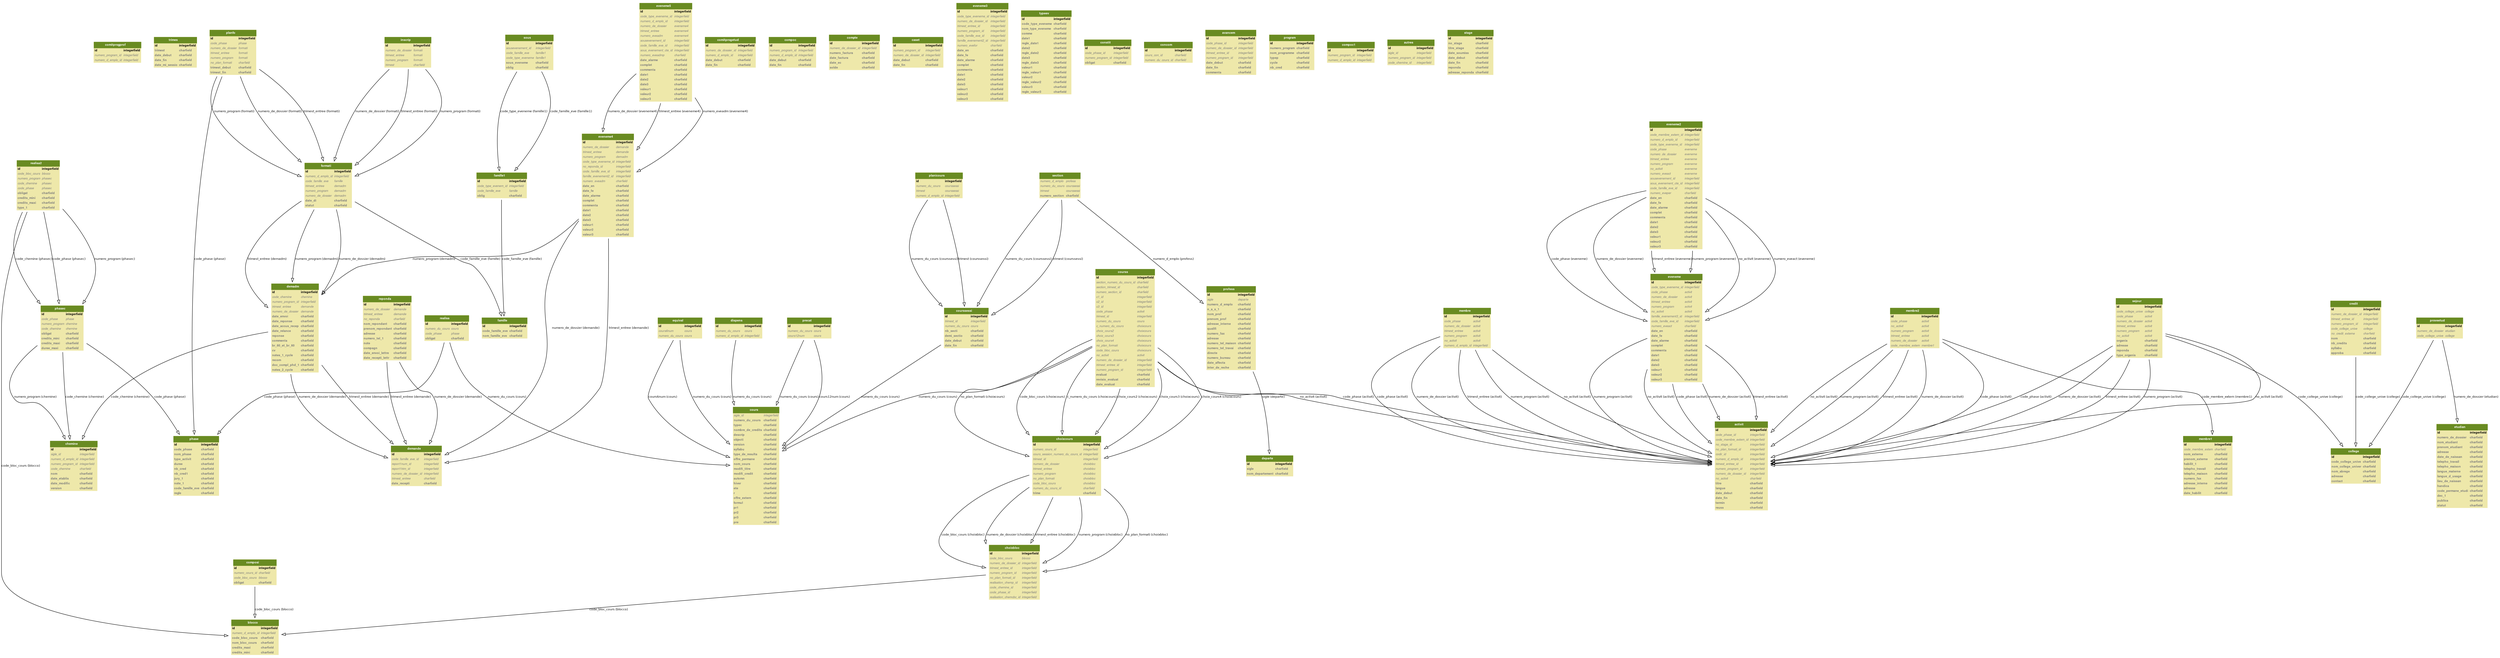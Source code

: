 
digraph name {
  fontname = "Helvetica"
  fontsize = 8

  node [
    fontname = "Helvetica"
    fontsize = 8
    shape = "plaintext"
  ]
  edge [
    fontname = "Helvetica"
    fontsize = 8
  ]




    inspectdb_comitprogprof [label=<
    <TABLE BGCOLOR="palegoldenrod" BORDER="0" CELLBORDER="0" CELLSPACING="0">
     <TR><TD COLSPAN="2" CELLPADDING="4" ALIGN="CENTER" BGCOLOR="olivedrab4"
     ><FONT FACE="Helvetica Bold" COLOR="white"
     >comitprogprof
     </FONT></TD></TR>
    
        
        <TR><TD ALIGN="LEFT" BORDER="0"
        ><FONT FACE="Helvetica Bold">id</FONT
        ></TD>
        <TD ALIGN="LEFT"
        ><FONT FACE="Helvetica Bold">integerfield</FONT
        ></TD></TR>
        
        <TR><TD ALIGN="LEFT" BORDER="0"
        ><FONT COLOR="#7B7B7B" FACE="Helvetica Italic">numero_program_id</FONT
        ></TD>
        <TD ALIGN="LEFT"
        ><FONT COLOR="#7B7B7B" FACE="Helvetica Italic">integerfield</FONT
        ></TD></TR>
        
        <TR><TD ALIGN="LEFT" BORDER="0"
        ><FONT COLOR="#7B7B7B" FACE="Helvetica Italic">numero_d_emplo_id</FONT
        ></TD>
        <TD ALIGN="LEFT"
        ><FONT COLOR="#7B7B7B" FACE="Helvetica Italic">integerfield</FONT
        ></TD></TR>
        
    
    </TABLE>
    >]

    inspectdb_trimes [label=<
    <TABLE BGCOLOR="palegoldenrod" BORDER="0" CELLBORDER="0" CELLSPACING="0">
     <TR><TD COLSPAN="2" CELLPADDING="4" ALIGN="CENTER" BGCOLOR="olivedrab4"
     ><FONT FACE="Helvetica Bold" COLOR="white"
     >trimes
     </FONT></TD></TR>
    
        
        <TR><TD ALIGN="LEFT" BORDER="0"
        ><FONT FACE="Helvetica Bold">id</FONT
        ></TD>
        <TD ALIGN="LEFT"
        ><FONT FACE="Helvetica Bold">integerfield</FONT
        ></TD></TR>
        
        <TR><TD ALIGN="LEFT" BORDER="0"
        ><FONT COLOR="#7B7B7B" FACE="Helvetica Bold">trimest</FONT
        ></TD>
        <TD ALIGN="LEFT"
        ><FONT COLOR="#7B7B7B" FACE="Helvetica Bold">charfield</FONT
        ></TD></TR>
        
        <TR><TD ALIGN="LEFT" BORDER="0"
        ><FONT COLOR="#7B7B7B" FACE="Helvetica Bold">date_debut</FONT
        ></TD>
        <TD ALIGN="LEFT"
        ><FONT COLOR="#7B7B7B" FACE="Helvetica Bold">charfield</FONT
        ></TD></TR>
        
        <TR><TD ALIGN="LEFT" BORDER="0"
        ><FONT COLOR="#7B7B7B" FACE="Helvetica Bold">date_fin</FONT
        ></TD>
        <TD ALIGN="LEFT"
        ><FONT COLOR="#7B7B7B" FACE="Helvetica Bold">charfield</FONT
        ></TD></TR>
        
        <TR><TD ALIGN="LEFT" BORDER="0"
        ><FONT COLOR="#7B7B7B" FACE="Helvetica Bold">date_mi_sessio</FONT
        ></TD>
        <TD ALIGN="LEFT"
        ><FONT COLOR="#7B7B7B" FACE="Helvetica Bold">charfield</FONT
        ></TD></TR>
        
    
    </TABLE>
    >]

    inspectdb_chemine [label=<
    <TABLE BGCOLOR="palegoldenrod" BORDER="0" CELLBORDER="0" CELLSPACING="0">
     <TR><TD COLSPAN="2" CELLPADDING="4" ALIGN="CENTER" BGCOLOR="olivedrab4"
     ><FONT FACE="Helvetica Bold" COLOR="white"
     >chemine
     </FONT></TD></TR>
    
        
        <TR><TD ALIGN="LEFT" BORDER="0"
        ><FONT FACE="Helvetica Bold">id</FONT
        ></TD>
        <TD ALIGN="LEFT"
        ><FONT FACE="Helvetica Bold">integerfield</FONT
        ></TD></TR>
        
        <TR><TD ALIGN="LEFT" BORDER="0"
        ><FONT COLOR="#7B7B7B" FACE="Helvetica Italic">sigle_id</FONT
        ></TD>
        <TD ALIGN="LEFT"
        ><FONT COLOR="#7B7B7B" FACE="Helvetica Italic">integerfield</FONT
        ></TD></TR>
        
        <TR><TD ALIGN="LEFT" BORDER="0"
        ><FONT COLOR="#7B7B7B" FACE="Helvetica Italic">numero_d_emplo_id</FONT
        ></TD>
        <TD ALIGN="LEFT"
        ><FONT COLOR="#7B7B7B" FACE="Helvetica Italic">integerfield</FONT
        ></TD></TR>
        
        <TR><TD ALIGN="LEFT" BORDER="0"
        ><FONT COLOR="#7B7B7B" FACE="Helvetica Italic">numero_program_id</FONT
        ></TD>
        <TD ALIGN="LEFT"
        ><FONT COLOR="#7B7B7B" FACE="Helvetica Italic">integerfield</FONT
        ></TD></TR>
        
        <TR><TD ALIGN="LEFT" BORDER="0"
        ><FONT COLOR="#7B7B7B" FACE="Helvetica Italic">code_chemine</FONT
        ></TD>
        <TD ALIGN="LEFT"
        ><FONT COLOR="#7B7B7B" FACE="Helvetica Italic">charfield</FONT
        ></TD></TR>
        
        <TR><TD ALIGN="LEFT" BORDER="0"
        ><FONT COLOR="#7B7B7B" FACE="Helvetica Bold">nom</FONT
        ></TD>
        <TD ALIGN="LEFT"
        ><FONT COLOR="#7B7B7B" FACE="Helvetica Bold">charfield</FONT
        ></TD></TR>
        
        <TR><TD ALIGN="LEFT" BORDER="0"
        ><FONT COLOR="#7B7B7B" FACE="Helvetica Bold">date_etablis</FONT
        ></TD>
        <TD ALIGN="LEFT"
        ><FONT COLOR="#7B7B7B" FACE="Helvetica Bold">charfield</FONT
        ></TD></TR>
        
        <TR><TD ALIGN="LEFT" BORDER="0"
        ><FONT COLOR="#7B7B7B" FACE="Helvetica Bold">date_modific</FONT
        ></TD>
        <TD ALIGN="LEFT"
        ><FONT COLOR="#7B7B7B" FACE="Helvetica Bold">charfield</FONT
        ></TD></TR>
        
        <TR><TD ALIGN="LEFT" BORDER="0"
        ><FONT COLOR="#7B7B7B" FACE="Helvetica Bold">version</FONT
        ></TD>
        <TD ALIGN="LEFT"
        ><FONT COLOR="#7B7B7B" FACE="Helvetica Bold">charfield</FONT
        ></TD></TR>
        
    
    </TABLE>
    >]

    inspectdb_comitprogetud [label=<
    <TABLE BGCOLOR="palegoldenrod" BORDER="0" CELLBORDER="0" CELLSPACING="0">
     <TR><TD COLSPAN="2" CELLPADDING="4" ALIGN="CENTER" BGCOLOR="olivedrab4"
     ><FONT FACE="Helvetica Bold" COLOR="white"
     >comitprogetud
     </FONT></TD></TR>
    
        
        <TR><TD ALIGN="LEFT" BORDER="0"
        ><FONT FACE="Helvetica Bold">id</FONT
        ></TD>
        <TD ALIGN="LEFT"
        ><FONT FACE="Helvetica Bold">integerfield</FONT
        ></TD></TR>
        
        <TR><TD ALIGN="LEFT" BORDER="0"
        ><FONT COLOR="#7B7B7B" FACE="Helvetica Italic">numero_de_dossier_id</FONT
        ></TD>
        <TD ALIGN="LEFT"
        ><FONT COLOR="#7B7B7B" FACE="Helvetica Italic">integerfield</FONT
        ></TD></TR>
        
        <TR><TD ALIGN="LEFT" BORDER="0"
        ><FONT COLOR="#7B7B7B" FACE="Helvetica Italic">numero_d_emplo_id</FONT
        ></TD>
        <TD ALIGN="LEFT"
        ><FONT COLOR="#7B7B7B" FACE="Helvetica Italic">integerfield</FONT
        ></TD></TR>
        
        <TR><TD ALIGN="LEFT" BORDER="0"
        ><FONT COLOR="#7B7B7B" FACE="Helvetica Bold">date_debut</FONT
        ></TD>
        <TD ALIGN="LEFT"
        ><FONT COLOR="#7B7B7B" FACE="Helvetica Bold">charfield</FONT
        ></TD></TR>
        
        <TR><TD ALIGN="LEFT" BORDER="0"
        ><FONT COLOR="#7B7B7B" FACE="Helvetica Bold">date_fin</FONT
        ></TD>
        <TD ALIGN="LEFT"
        ><FONT COLOR="#7B7B7B" FACE="Helvetica Bold">charfield</FONT
        ></TD></TR>
        
    
    </TABLE>
    >]

    inspectdb_planfo [label=<
    <TABLE BGCOLOR="palegoldenrod" BORDER="0" CELLBORDER="0" CELLSPACING="0">
     <TR><TD COLSPAN="2" CELLPADDING="4" ALIGN="CENTER" BGCOLOR="olivedrab4"
     ><FONT FACE="Helvetica Bold" COLOR="white"
     >planfo
     </FONT></TD></TR>
    
        
        <TR><TD ALIGN="LEFT" BORDER="0"
        ><FONT FACE="Helvetica Bold">id</FONT
        ></TD>
        <TD ALIGN="LEFT"
        ><FONT FACE="Helvetica Bold">integerfield</FONT
        ></TD></TR>
        
        <TR><TD ALIGN="LEFT" BORDER="0"
        ><FONT COLOR="#7B7B7B" FACE="Helvetica Italic">code_phase</FONT
        ></TD>
        <TD ALIGN="LEFT"
        ><FONT COLOR="#7B7B7B" FACE="Helvetica Italic">phase</FONT
        ></TD></TR>
        
        <TR><TD ALIGN="LEFT" BORDER="0"
        ><FONT COLOR="#7B7B7B" FACE="Helvetica Italic">numero_de_dossier</FONT
        ></TD>
        <TD ALIGN="LEFT"
        ><FONT COLOR="#7B7B7B" FACE="Helvetica Italic">formati</FONT
        ></TD></TR>
        
        <TR><TD ALIGN="LEFT" BORDER="0"
        ><FONT COLOR="#7B7B7B" FACE="Helvetica Italic">trimest_entree</FONT
        ></TD>
        <TD ALIGN="LEFT"
        ><FONT COLOR="#7B7B7B" FACE="Helvetica Italic">formati</FONT
        ></TD></TR>
        
        <TR><TD ALIGN="LEFT" BORDER="0"
        ><FONT COLOR="#7B7B7B" FACE="Helvetica Italic">numero_program</FONT
        ></TD>
        <TD ALIGN="LEFT"
        ><FONT COLOR="#7B7B7B" FACE="Helvetica Italic">formati</FONT
        ></TD></TR>
        
        <TR><TD ALIGN="LEFT" BORDER="0"
        ><FONT COLOR="#7B7B7B" FACE="Helvetica Italic">no_plan_formati</FONT
        ></TD>
        <TD ALIGN="LEFT"
        ><FONT COLOR="#7B7B7B" FACE="Helvetica Italic">charfield</FONT
        ></TD></TR>
        
        <TR><TD ALIGN="LEFT" BORDER="0"
        ><FONT COLOR="#7B7B7B" FACE="Helvetica Bold">trimest_debut</FONT
        ></TD>
        <TD ALIGN="LEFT"
        ><FONT COLOR="#7B7B7B" FACE="Helvetica Bold">charfield</FONT
        ></TD></TR>
        
        <TR><TD ALIGN="LEFT" BORDER="0"
        ><FONT COLOR="#7B7B7B" FACE="Helvetica Bold">trimest_fin</FONT
        ></TD>
        <TD ALIGN="LEFT"
        ><FONT COLOR="#7B7B7B" FACE="Helvetica Bold">charfield</FONT
        ></TD></TR>
        
    
    </TABLE>
    >]

    inspectdb_choixbloc [label=<
    <TABLE BGCOLOR="palegoldenrod" BORDER="0" CELLBORDER="0" CELLSPACING="0">
     <TR><TD COLSPAN="2" CELLPADDING="4" ALIGN="CENTER" BGCOLOR="olivedrab4"
     ><FONT FACE="Helvetica Bold" COLOR="white"
     >choixbloc
     </FONT></TD></TR>
    
        
        <TR><TD ALIGN="LEFT" BORDER="0"
        ><FONT FACE="Helvetica Bold">id</FONT
        ></TD>
        <TD ALIGN="LEFT"
        ><FONT FACE="Helvetica Bold">integerfield</FONT
        ></TD></TR>
        
        <TR><TD ALIGN="LEFT" BORDER="0"
        ><FONT COLOR="#7B7B7B" FACE="Helvetica Italic">code_bloc_cours</FONT
        ></TD>
        <TD ALIGN="LEFT"
        ><FONT COLOR="#7B7B7B" FACE="Helvetica Italic">blocco</FONT
        ></TD></TR>
        
        <TR><TD ALIGN="LEFT" BORDER="0"
        ><FONT COLOR="#7B7B7B" FACE="Helvetica Italic">numero_de_dossier_id</FONT
        ></TD>
        <TD ALIGN="LEFT"
        ><FONT COLOR="#7B7B7B" FACE="Helvetica Italic">integerfield</FONT
        ></TD></TR>
        
        <TR><TD ALIGN="LEFT" BORDER="0"
        ><FONT COLOR="#7B7B7B" FACE="Helvetica Italic">trimest_entree_id</FONT
        ></TD>
        <TD ALIGN="LEFT"
        ><FONT COLOR="#7B7B7B" FACE="Helvetica Italic">integerfield</FONT
        ></TD></TR>
        
        <TR><TD ALIGN="LEFT" BORDER="0"
        ><FONT COLOR="#7B7B7B" FACE="Helvetica Italic">numero_program_id</FONT
        ></TD>
        <TD ALIGN="LEFT"
        ><FONT COLOR="#7B7B7B" FACE="Helvetica Italic">integerfield</FONT
        ></TD></TR>
        
        <TR><TD ALIGN="LEFT" BORDER="0"
        ><FONT COLOR="#7B7B7B" FACE="Helvetica Italic">no_plan_formati_id</FONT
        ></TD>
        <TD ALIGN="LEFT"
        ><FONT COLOR="#7B7B7B" FACE="Helvetica Italic">integerfield</FONT
        ></TD></TR>
        
        <TR><TD ALIGN="LEFT" BORDER="0"
        ><FONT COLOR="#7B7B7B" FACE="Helvetica Italic">realisation_chemp_id</FONT
        ></TD>
        <TD ALIGN="LEFT"
        ><FONT COLOR="#7B7B7B" FACE="Helvetica Italic">integerfield</FONT
        ></TD></TR>
        
        <TR><TD ALIGN="LEFT" BORDER="0"
        ><FONT COLOR="#7B7B7B" FACE="Helvetica Italic">code_chemine_id</FONT
        ></TD>
        <TD ALIGN="LEFT"
        ><FONT COLOR="#7B7B7B" FACE="Helvetica Italic">integerfield</FONT
        ></TD></TR>
        
        <TR><TD ALIGN="LEFT" BORDER="0"
        ><FONT COLOR="#7B7B7B" FACE="Helvetica Italic">code_phase_id</FONT
        ></TD>
        <TD ALIGN="LEFT"
        ><FONT COLOR="#7B7B7B" FACE="Helvetica Italic">integerfield</FONT
        ></TD></TR>
        
        <TR><TD ALIGN="LEFT" BORDER="0"
        ><FONT COLOR="#7B7B7B" FACE="Helvetica Italic">realisation_chemcbc_id</FONT
        ></TD>
        <TD ALIGN="LEFT"
        ><FONT COLOR="#7B7B7B" FACE="Helvetica Italic">integerfield</FONT
        ></TD></TR>
        
    
    </TABLE>
    >]

    inspectdb_equival [label=<
    <TABLE BGCOLOR="palegoldenrod" BORDER="0" CELLBORDER="0" CELLSPACING="0">
     <TR><TD COLSPAN="2" CELLPADDING="4" ALIGN="CENTER" BGCOLOR="olivedrab4"
     ><FONT FACE="Helvetica Bold" COLOR="white"
     >equival
     </FONT></TD></TR>
    
        
        <TR><TD ALIGN="LEFT" BORDER="0"
        ><FONT FACE="Helvetica Bold">id</FONT
        ></TD>
        <TD ALIGN="LEFT"
        ><FONT FACE="Helvetica Bold">integerfield</FONT
        ></TD></TR>
        
        <TR><TD ALIGN="LEFT" BORDER="0"
        ><FONT COLOR="#7B7B7B" FACE="Helvetica Italic">cours6num</FONT
        ></TD>
        <TD ALIGN="LEFT"
        ><FONT COLOR="#7B7B7B" FACE="Helvetica Italic">cours</FONT
        ></TD></TR>
        
        <TR><TD ALIGN="LEFT" BORDER="0"
        ><FONT COLOR="#7B7B7B" FACE="Helvetica Italic">numero_du_cours</FONT
        ></TD>
        <TD ALIGN="LEFT"
        ><FONT COLOR="#7B7B7B" FACE="Helvetica Italic">cours</FONT
        ></TD></TR>
        
    
    </TABLE>
    >]

    inspectdb_phasec [label=<
    <TABLE BGCOLOR="palegoldenrod" BORDER="0" CELLBORDER="0" CELLSPACING="0">
     <TR><TD COLSPAN="2" CELLPADDING="4" ALIGN="CENTER" BGCOLOR="olivedrab4"
     ><FONT FACE="Helvetica Bold" COLOR="white"
     >phasec
     </FONT></TD></TR>
    
        
        <TR><TD ALIGN="LEFT" BORDER="0"
        ><FONT FACE="Helvetica Bold">id</FONT
        ></TD>
        <TD ALIGN="LEFT"
        ><FONT FACE="Helvetica Bold">integerfield</FONT
        ></TD></TR>
        
        <TR><TD ALIGN="LEFT" BORDER="0"
        ><FONT COLOR="#7B7B7B" FACE="Helvetica Italic">code_phase</FONT
        ></TD>
        <TD ALIGN="LEFT"
        ><FONT COLOR="#7B7B7B" FACE="Helvetica Italic">phase</FONT
        ></TD></TR>
        
        <TR><TD ALIGN="LEFT" BORDER="0"
        ><FONT COLOR="#7B7B7B" FACE="Helvetica Italic">numero_program</FONT
        ></TD>
        <TD ALIGN="LEFT"
        ><FONT COLOR="#7B7B7B" FACE="Helvetica Italic">chemine</FONT
        ></TD></TR>
        
        <TR><TD ALIGN="LEFT" BORDER="0"
        ><FONT COLOR="#7B7B7B" FACE="Helvetica Italic">code_chemine</FONT
        ></TD>
        <TD ALIGN="LEFT"
        ><FONT COLOR="#7B7B7B" FACE="Helvetica Italic">chemine</FONT
        ></TD></TR>
        
        <TR><TD ALIGN="LEFT" BORDER="0"
        ><FONT COLOR="#7B7B7B" FACE="Helvetica Bold">obligat</FONT
        ></TD>
        <TD ALIGN="LEFT"
        ><FONT COLOR="#7B7B7B" FACE="Helvetica Bold">charfield</FONT
        ></TD></TR>
        
        <TR><TD ALIGN="LEFT" BORDER="0"
        ><FONT COLOR="#7B7B7B" FACE="Helvetica Bold">credits_mini</FONT
        ></TD>
        <TD ALIGN="LEFT"
        ><FONT COLOR="#7B7B7B" FACE="Helvetica Bold">charfield</FONT
        ></TD></TR>
        
        <TR><TD ALIGN="LEFT" BORDER="0"
        ><FONT COLOR="#7B7B7B" FACE="Helvetica Bold">credits_maxi</FONT
        ></TD>
        <TD ALIGN="LEFT"
        ><FONT COLOR="#7B7B7B" FACE="Helvetica Bold">charfield</FONT
        ></TD></TR>
        
        <TR><TD ALIGN="LEFT" BORDER="0"
        ><FONT COLOR="#7B7B7B" FACE="Helvetica Bold">duree_maxi</FONT
        ></TD>
        <TD ALIGN="LEFT"
        ><FONT COLOR="#7B7B7B" FACE="Helvetica Bold">charfield</FONT
        ></TD></TR>
        
    
    </TABLE>
    >]

    inspectdb_composi [label=<
    <TABLE BGCOLOR="palegoldenrod" BORDER="0" CELLBORDER="0" CELLSPACING="0">
     <TR><TD COLSPAN="2" CELLPADDING="4" ALIGN="CENTER" BGCOLOR="olivedrab4"
     ><FONT FACE="Helvetica Bold" COLOR="white"
     >composi
     </FONT></TD></TR>
    
        
        <TR><TD ALIGN="LEFT" BORDER="0"
        ><FONT FACE="Helvetica Bold">id</FONT
        ></TD>
        <TD ALIGN="LEFT"
        ><FONT FACE="Helvetica Bold">integerfield</FONT
        ></TD></TR>
        
        <TR><TD ALIGN="LEFT" BORDER="0"
        ><FONT COLOR="#7B7B7B" FACE="Helvetica Italic">numero_cours_id</FONT
        ></TD>
        <TD ALIGN="LEFT"
        ><FONT COLOR="#7B7B7B" FACE="Helvetica Italic">charfield</FONT
        ></TD></TR>
        
        <TR><TD ALIGN="LEFT" BORDER="0"
        ><FONT COLOR="#7B7B7B" FACE="Helvetica Italic">code_bloc_cours</FONT
        ></TD>
        <TD ALIGN="LEFT"
        ><FONT COLOR="#7B7B7B" FACE="Helvetica Italic">blocco</FONT
        ></TD></TR>
        
        <TR><TD ALIGN="LEFT" BORDER="0"
        ><FONT COLOR="#7B7B7B" FACE="Helvetica Bold">obligat</FONT
        ></TD>
        <TD ALIGN="LEFT"
        ><FONT COLOR="#7B7B7B" FACE="Helvetica Bold">charfield</FONT
        ></TD></TR>
        
    
    </TABLE>
    >]

    inspectdb_dispens [label=<
    <TABLE BGCOLOR="palegoldenrod" BORDER="0" CELLBORDER="0" CELLSPACING="0">
     <TR><TD COLSPAN="2" CELLPADDING="4" ALIGN="CENTER" BGCOLOR="olivedrab4"
     ><FONT FACE="Helvetica Bold" COLOR="white"
     >dispens
     </FONT></TD></TR>
    
        
        <TR><TD ALIGN="LEFT" BORDER="0"
        ><FONT FACE="Helvetica Bold">id</FONT
        ></TD>
        <TD ALIGN="LEFT"
        ><FONT FACE="Helvetica Bold">integerfield</FONT
        ></TD></TR>
        
        <TR><TD ALIGN="LEFT" BORDER="0"
        ><FONT COLOR="#7B7B7B" FACE="Helvetica Italic">numero_du_cours</FONT
        ></TD>
        <TD ALIGN="LEFT"
        ><FONT COLOR="#7B7B7B" FACE="Helvetica Italic">cours</FONT
        ></TD></TR>
        
        <TR><TD ALIGN="LEFT" BORDER="0"
        ><FONT COLOR="#7B7B7B" FACE="Helvetica Italic">numero_d_emplo_id</FONT
        ></TD>
        <TD ALIGN="LEFT"
        ><FONT COLOR="#7B7B7B" FACE="Helvetica Italic">integerfield</FONT
        ></TD></TR>
        
    
    </TABLE>
    >]

    inspectdb_membre [label=<
    <TABLE BGCOLOR="palegoldenrod" BORDER="0" CELLBORDER="0" CELLSPACING="0">
     <TR><TD COLSPAN="2" CELLPADDING="4" ALIGN="CENTER" BGCOLOR="olivedrab4"
     ><FONT FACE="Helvetica Bold" COLOR="white"
     >membre
     </FONT></TD></TR>
    
        
        <TR><TD ALIGN="LEFT" BORDER="0"
        ><FONT FACE="Helvetica Bold">id</FONT
        ></TD>
        <TD ALIGN="LEFT"
        ><FONT FACE="Helvetica Bold">integerfield</FONT
        ></TD></TR>
        
        <TR><TD ALIGN="LEFT" BORDER="0"
        ><FONT COLOR="#7B7B7B" FACE="Helvetica Italic">code_phase</FONT
        ></TD>
        <TD ALIGN="LEFT"
        ><FONT COLOR="#7B7B7B" FACE="Helvetica Italic">activit</FONT
        ></TD></TR>
        
        <TR><TD ALIGN="LEFT" BORDER="0"
        ><FONT COLOR="#7B7B7B" FACE="Helvetica Italic">numero_de_dossier</FONT
        ></TD>
        <TD ALIGN="LEFT"
        ><FONT COLOR="#7B7B7B" FACE="Helvetica Italic">activit</FONT
        ></TD></TR>
        
        <TR><TD ALIGN="LEFT" BORDER="0"
        ><FONT COLOR="#7B7B7B" FACE="Helvetica Italic">trimest_entree</FONT
        ></TD>
        <TD ALIGN="LEFT"
        ><FONT COLOR="#7B7B7B" FACE="Helvetica Italic">activit</FONT
        ></TD></TR>
        
        <TR><TD ALIGN="LEFT" BORDER="0"
        ><FONT COLOR="#7B7B7B" FACE="Helvetica Italic">numero_program</FONT
        ></TD>
        <TD ALIGN="LEFT"
        ><FONT COLOR="#7B7B7B" FACE="Helvetica Italic">activit</FONT
        ></TD></TR>
        
        <TR><TD ALIGN="LEFT" BORDER="0"
        ><FONT COLOR="#7B7B7B" FACE="Helvetica Italic">no_activit</FONT
        ></TD>
        <TD ALIGN="LEFT"
        ><FONT COLOR="#7B7B7B" FACE="Helvetica Italic">activit</FONT
        ></TD></TR>
        
        <TR><TD ALIGN="LEFT" BORDER="0"
        ><FONT COLOR="#7B7B7B" FACE="Helvetica Italic">numero_d_emplo_id</FONT
        ></TD>
        <TD ALIGN="LEFT"
        ><FONT COLOR="#7B7B7B" FACE="Helvetica Italic">integerfield</FONT
        ></TD></TR>
        
    
    </TABLE>
    >]

    inspectdb_precat [label=<
    <TABLE BGCOLOR="palegoldenrod" BORDER="0" CELLBORDER="0" CELLSPACING="0">
     <TR><TD COLSPAN="2" CELLPADDING="4" ALIGN="CENTER" BGCOLOR="olivedrab4"
     ><FONT FACE="Helvetica Bold" COLOR="white"
     >precat
     </FONT></TD></TR>
    
        
        <TR><TD ALIGN="LEFT" BORDER="0"
        ><FONT FACE="Helvetica Bold">id</FONT
        ></TD>
        <TD ALIGN="LEFT"
        ><FONT FACE="Helvetica Bold">integerfield</FONT
        ></TD></TR>
        
        <TR><TD ALIGN="LEFT" BORDER="0"
        ><FONT COLOR="#7B7B7B" FACE="Helvetica Italic">numero_du_cours</FONT
        ></TD>
        <TD ALIGN="LEFT"
        ><FONT COLOR="#7B7B7B" FACE="Helvetica Italic">cours</FONT
        ></TD></TR>
        
        <TR><TD ALIGN="LEFT" BORDER="0"
        ><FONT COLOR="#7B7B7B" FACE="Helvetica Italic">cours12num</FONT
        ></TD>
        <TD ALIGN="LEFT"
        ><FONT COLOR="#7B7B7B" FACE="Helvetica Italic">cours</FONT
        ></TD></TR>
        
    
    </TABLE>
    >]

    inspectdb_realisa [label=<
    <TABLE BGCOLOR="palegoldenrod" BORDER="0" CELLBORDER="0" CELLSPACING="0">
     <TR><TD COLSPAN="2" CELLPADDING="4" ALIGN="CENTER" BGCOLOR="olivedrab4"
     ><FONT FACE="Helvetica Bold" COLOR="white"
     >realisa
     </FONT></TD></TR>
    
        
        <TR><TD ALIGN="LEFT" BORDER="0"
        ><FONT FACE="Helvetica Bold">id</FONT
        ></TD>
        <TD ALIGN="LEFT"
        ><FONT FACE="Helvetica Bold">integerfield</FONT
        ></TD></TR>
        
        <TR><TD ALIGN="LEFT" BORDER="0"
        ><FONT COLOR="#7B7B7B" FACE="Helvetica Italic">numero_du_cours</FONT
        ></TD>
        <TD ALIGN="LEFT"
        ><FONT COLOR="#7B7B7B" FACE="Helvetica Italic">cours</FONT
        ></TD></TR>
        
        <TR><TD ALIGN="LEFT" BORDER="0"
        ><FONT COLOR="#7B7B7B" FACE="Helvetica Italic">code_phase</FONT
        ></TD>
        <TD ALIGN="LEFT"
        ><FONT COLOR="#7B7B7B" FACE="Helvetica Italic">phase</FONT
        ></TD></TR>
        
        <TR><TD ALIGN="LEFT" BORDER="0"
        ><FONT COLOR="#7B7B7B" FACE="Helvetica Bold">obligat</FONT
        ></TD>
        <TD ALIGN="LEFT"
        ><FONT COLOR="#7B7B7B" FACE="Helvetica Bold">charfield</FONT
        ></TD></TR>
        
    
    </TABLE>
    >]

    inspectdb_compoc [label=<
    <TABLE BGCOLOR="palegoldenrod" BORDER="0" CELLBORDER="0" CELLSPACING="0">
     <TR><TD COLSPAN="2" CELLPADDING="4" ALIGN="CENTER" BGCOLOR="olivedrab4"
     ><FONT FACE="Helvetica Bold" COLOR="white"
     >compoc
     </FONT></TD></TR>
    
        
        <TR><TD ALIGN="LEFT" BORDER="0"
        ><FONT FACE="Helvetica Bold">id</FONT
        ></TD>
        <TD ALIGN="LEFT"
        ><FONT FACE="Helvetica Bold">integerfield</FONT
        ></TD></TR>
        
        <TR><TD ALIGN="LEFT" BORDER="0"
        ><FONT COLOR="#7B7B7B" FACE="Helvetica Italic">numero_program_id</FONT
        ></TD>
        <TD ALIGN="LEFT"
        ><FONT COLOR="#7B7B7B" FACE="Helvetica Italic">integerfield</FONT
        ></TD></TR>
        
        <TR><TD ALIGN="LEFT" BORDER="0"
        ><FONT COLOR="#7B7B7B" FACE="Helvetica Italic">numero_d_emplo_id</FONT
        ></TD>
        <TD ALIGN="LEFT"
        ><FONT COLOR="#7B7B7B" FACE="Helvetica Italic">integerfield</FONT
        ></TD></TR>
        
        <TR><TD ALIGN="LEFT" BORDER="0"
        ><FONT COLOR="#7B7B7B" FACE="Helvetica Bold">date_debut</FONT
        ></TD>
        <TD ALIGN="LEFT"
        ><FONT COLOR="#7B7B7B" FACE="Helvetica Bold">charfield</FONT
        ></TD></TR>
        
        <TR><TD ALIGN="LEFT" BORDER="0"
        ><FONT COLOR="#7B7B7B" FACE="Helvetica Bold">date_fin</FONT
        ></TD>
        <TD ALIGN="LEFT"
        ><FONT COLOR="#7B7B7B" FACE="Helvetica Bold">charfield</FONT
        ></TD></TR>
        
    
    </TABLE>
    >]

    inspectdb_etudian [label=<
    <TABLE BGCOLOR="palegoldenrod" BORDER="0" CELLBORDER="0" CELLSPACING="0">
     <TR><TD COLSPAN="2" CELLPADDING="4" ALIGN="CENTER" BGCOLOR="olivedrab4"
     ><FONT FACE="Helvetica Bold" COLOR="white"
     >etudian
     </FONT></TD></TR>
    
        
        <TR><TD ALIGN="LEFT" BORDER="0"
        ><FONT FACE="Helvetica Bold">id</FONT
        ></TD>
        <TD ALIGN="LEFT"
        ><FONT FACE="Helvetica Bold">integerfield</FONT
        ></TD></TR>
        
        <TR><TD ALIGN="LEFT" BORDER="0"
        ><FONT COLOR="#7B7B7B" FACE="Helvetica Bold">numero_de_dossier</FONT
        ></TD>
        <TD ALIGN="LEFT"
        ><FONT COLOR="#7B7B7B" FACE="Helvetica Bold">charfield</FONT
        ></TD></TR>
        
        <TR><TD ALIGN="LEFT" BORDER="0"
        ><FONT COLOR="#7B7B7B" FACE="Helvetica Bold">nom_etudiant</FONT
        ></TD>
        <TD ALIGN="LEFT"
        ><FONT COLOR="#7B7B7B" FACE="Helvetica Bold">charfield</FONT
        ></TD></TR>
        
        <TR><TD ALIGN="LEFT" BORDER="0"
        ><FONT COLOR="#7B7B7B" FACE="Helvetica Bold">prenom_etudiant</FONT
        ></TD>
        <TD ALIGN="LEFT"
        ><FONT COLOR="#7B7B7B" FACE="Helvetica Bold">charfield</FONT
        ></TD></TR>
        
        <TR><TD ALIGN="LEFT" BORDER="0"
        ><FONT COLOR="#7B7B7B" FACE="Helvetica Bold">adresse</FONT
        ></TD>
        <TD ALIGN="LEFT"
        ><FONT COLOR="#7B7B7B" FACE="Helvetica Bold">charfield</FONT
        ></TD></TR>
        
        <TR><TD ALIGN="LEFT" BORDER="0"
        ><FONT COLOR="#7B7B7B" FACE="Helvetica Bold">date_de_naissan</FONT
        ></TD>
        <TD ALIGN="LEFT"
        ><FONT COLOR="#7B7B7B" FACE="Helvetica Bold">charfield</FONT
        ></TD></TR>
        
        <TR><TD ALIGN="LEFT" BORDER="0"
        ><FONT COLOR="#7B7B7B" FACE="Helvetica Bold">telepho_travail</FONT
        ></TD>
        <TD ALIGN="LEFT"
        ><FONT COLOR="#7B7B7B" FACE="Helvetica Bold">charfield</FONT
        ></TD></TR>
        
        <TR><TD ALIGN="LEFT" BORDER="0"
        ><FONT COLOR="#7B7B7B" FACE="Helvetica Bold">telepho_maison</FONT
        ></TD>
        <TD ALIGN="LEFT"
        ><FONT COLOR="#7B7B7B" FACE="Helvetica Bold">charfield</FONT
        ></TD></TR>
        
        <TR><TD ALIGN="LEFT" BORDER="0"
        ><FONT COLOR="#7B7B7B" FACE="Helvetica Bold">langue_materne</FONT
        ></TD>
        <TD ALIGN="LEFT"
        ><FONT COLOR="#7B7B7B" FACE="Helvetica Bold">charfield</FONT
        ></TD></TR>
        
        <TR><TD ALIGN="LEFT" BORDER="0"
        ><FONT COLOR="#7B7B7B" FACE="Helvetica Bold">langue_d_usage</FONT
        ></TD>
        <TD ALIGN="LEFT"
        ><FONT COLOR="#7B7B7B" FACE="Helvetica Bold">charfield</FONT
        ></TD></TR>
        
        <TR><TD ALIGN="LEFT" BORDER="0"
        ><FONT COLOR="#7B7B7B" FACE="Helvetica Bold">lieu_de_naissan</FONT
        ></TD>
        <TD ALIGN="LEFT"
        ><FONT COLOR="#7B7B7B" FACE="Helvetica Bold">charfield</FONT
        ></TD></TR>
        
        <TR><TD ALIGN="LEFT" BORDER="0"
        ><FONT COLOR="#7B7B7B" FACE="Helvetica Bold">handica</FONT
        ></TD>
        <TD ALIGN="LEFT"
        ><FONT COLOR="#7B7B7B" FACE="Helvetica Bold">charfield</FONT
        ></TD></TR>
        
        <TR><TD ALIGN="LEFT" BORDER="0"
        ><FONT COLOR="#7B7B7B" FACE="Helvetica Bold">code_permane_etudi</FONT
        ></TD>
        <TD ALIGN="LEFT"
        ><FONT COLOR="#7B7B7B" FACE="Helvetica Bold">charfield</FONT
        ></TD></TR>
        
        <TR><TD ALIGN="LEFT" BORDER="0"
        ><FONT COLOR="#7B7B7B" FACE="Helvetica Bold">dec_1</FONT
        ></TD>
        <TD ALIGN="LEFT"
        ><FONT COLOR="#7B7B7B" FACE="Helvetica Bold">charfield</FONT
        ></TD></TR>
        
        <TR><TD ALIGN="LEFT" BORDER="0"
        ><FONT COLOR="#7B7B7B" FACE="Helvetica Bold">publica</FONT
        ></TD>
        <TD ALIGN="LEFT"
        ><FONT COLOR="#7B7B7B" FACE="Helvetica Bold">charfield</FONT
        ></TD></TR>
        
        <TR><TD ALIGN="LEFT" BORDER="0"
        ><FONT COLOR="#7B7B7B" FACE="Helvetica Bold">statut</FONT
        ></TD>
        <TD ALIGN="LEFT"
        ><FONT COLOR="#7B7B7B" FACE="Helvetica Bold">charfield</FONT
        ></TD></TR>
        
    
    </TABLE>
    >]

    inspectdb_proveetud [label=<
    <TABLE BGCOLOR="palegoldenrod" BORDER="0" CELLBORDER="0" CELLSPACING="0">
     <TR><TD COLSPAN="2" CELLPADDING="4" ALIGN="CENTER" BGCOLOR="olivedrab4"
     ><FONT FACE="Helvetica Bold" COLOR="white"
     >proveetud
     </FONT></TD></TR>
    
        
        <TR><TD ALIGN="LEFT" BORDER="0"
        ><FONT FACE="Helvetica Bold">id</FONT
        ></TD>
        <TD ALIGN="LEFT"
        ><FONT FACE="Helvetica Bold">integerfield</FONT
        ></TD></TR>
        
        <TR><TD ALIGN="LEFT" BORDER="0"
        ><FONT COLOR="#7B7B7B" FACE="Helvetica Italic">numero_de_dossier</FONT
        ></TD>
        <TD ALIGN="LEFT"
        ><FONT COLOR="#7B7B7B" FACE="Helvetica Italic">etudian</FONT
        ></TD></TR>
        
        <TR><TD ALIGN="LEFT" BORDER="0"
        ><FONT COLOR="#7B7B7B" FACE="Helvetica Italic">code_college_unive</FONT
        ></TD>
        <TD ALIGN="LEFT"
        ><FONT COLOR="#7B7B7B" FACE="Helvetica Italic">college</FONT
        ></TD></TR>
        
    
    </TABLE>
    >]

    inspectdb_departe [label=<
    <TABLE BGCOLOR="palegoldenrod" BORDER="0" CELLBORDER="0" CELLSPACING="0">
     <TR><TD COLSPAN="2" CELLPADDING="4" ALIGN="CENTER" BGCOLOR="olivedrab4"
     ><FONT FACE="Helvetica Bold" COLOR="white"
     >departe
     </FONT></TD></TR>
    
        
        <TR><TD ALIGN="LEFT" BORDER="0"
        ><FONT FACE="Helvetica Bold">id</FONT
        ></TD>
        <TD ALIGN="LEFT"
        ><FONT FACE="Helvetica Bold">integerfield</FONT
        ></TD></TR>
        
        <TR><TD ALIGN="LEFT" BORDER="0"
        ><FONT COLOR="#7B7B7B" FACE="Helvetica Bold">sigle</FONT
        ></TD>
        <TD ALIGN="LEFT"
        ><FONT COLOR="#7B7B7B" FACE="Helvetica Bold">charfield</FONT
        ></TD></TR>
        
        <TR><TD ALIGN="LEFT" BORDER="0"
        ><FONT COLOR="#7B7B7B" FACE="Helvetica Bold">nom_departement</FONT
        ></TD>
        <TD ALIGN="LEFT"
        ><FONT COLOR="#7B7B7B" FACE="Helvetica Bold">charfield</FONT
        ></TD></TR>
        
    
    </TABLE>
    >]

    inspectdb_compte [label=<
    <TABLE BGCOLOR="palegoldenrod" BORDER="0" CELLBORDER="0" CELLSPACING="0">
     <TR><TD COLSPAN="2" CELLPADDING="4" ALIGN="CENTER" BGCOLOR="olivedrab4"
     ><FONT FACE="Helvetica Bold" COLOR="white"
     >compte
     </FONT></TD></TR>
    
        
        <TR><TD ALIGN="LEFT" BORDER="0"
        ><FONT FACE="Helvetica Bold">id</FONT
        ></TD>
        <TD ALIGN="LEFT"
        ><FONT FACE="Helvetica Bold">integerfield</FONT
        ></TD></TR>
        
        <TR><TD ALIGN="LEFT" BORDER="0"
        ><FONT COLOR="#7B7B7B" FACE="Helvetica Italic">numero_de_dossier_id</FONT
        ></TD>
        <TD ALIGN="LEFT"
        ><FONT COLOR="#7B7B7B" FACE="Helvetica Italic">integerfield</FONT
        ></TD></TR>
        
        <TR><TD ALIGN="LEFT" BORDER="0"
        ><FONT COLOR="#7B7B7B" FACE="Helvetica Bold">numero_factura</FONT
        ></TD>
        <TD ALIGN="LEFT"
        ><FONT COLOR="#7B7B7B" FACE="Helvetica Bold">charfield</FONT
        ></TD></TR>
        
        <TR><TD ALIGN="LEFT" BORDER="0"
        ><FONT COLOR="#7B7B7B" FACE="Helvetica Bold">date_factura</FONT
        ></TD>
        <TD ALIGN="LEFT"
        ><FONT COLOR="#7B7B7B" FACE="Helvetica Bold">charfield</FONT
        ></TD></TR>
        
        <TR><TD ALIGN="LEFT" BORDER="0"
        ><FONT COLOR="#7B7B7B" FACE="Helvetica Bold">date_ec</FONT
        ></TD>
        <TD ALIGN="LEFT"
        ><FONT COLOR="#7B7B7B" FACE="Helvetica Bold">charfield</FONT
        ></TD></TR>
        
        <TR><TD ALIGN="LEFT" BORDER="0"
        ><FONT COLOR="#7B7B7B" FACE="Helvetica Bold">solde</FONT
        ></TD>
        <TD ALIGN="LEFT"
        ><FONT COLOR="#7B7B7B" FACE="Helvetica Bold">charfield</FONT
        ></TD></TR>
        
    
    </TABLE>
    >]

    inspectdb_reponda [label=<
    <TABLE BGCOLOR="palegoldenrod" BORDER="0" CELLBORDER="0" CELLSPACING="0">
     <TR><TD COLSPAN="2" CELLPADDING="4" ALIGN="CENTER" BGCOLOR="olivedrab4"
     ><FONT FACE="Helvetica Bold" COLOR="white"
     >reponda
     </FONT></TD></TR>
    
        
        <TR><TD ALIGN="LEFT" BORDER="0"
        ><FONT FACE="Helvetica Bold">id</FONT
        ></TD>
        <TD ALIGN="LEFT"
        ><FONT FACE="Helvetica Bold">integerfield</FONT
        ></TD></TR>
        
        <TR><TD ALIGN="LEFT" BORDER="0"
        ><FONT COLOR="#7B7B7B" FACE="Helvetica Italic">numero_de_dossier</FONT
        ></TD>
        <TD ALIGN="LEFT"
        ><FONT COLOR="#7B7B7B" FACE="Helvetica Italic">demande</FONT
        ></TD></TR>
        
        <TR><TD ALIGN="LEFT" BORDER="0"
        ><FONT COLOR="#7B7B7B" FACE="Helvetica Italic">trimest_entree</FONT
        ></TD>
        <TD ALIGN="LEFT"
        ><FONT COLOR="#7B7B7B" FACE="Helvetica Italic">demande</FONT
        ></TD></TR>
        
        <TR><TD ALIGN="LEFT" BORDER="0"
        ><FONT COLOR="#7B7B7B" FACE="Helvetica Italic">no_reponda</FONT
        ></TD>
        <TD ALIGN="LEFT"
        ><FONT COLOR="#7B7B7B" FACE="Helvetica Italic">charfield</FONT
        ></TD></TR>
        
        <TR><TD ALIGN="LEFT" BORDER="0"
        ><FONT COLOR="#7B7B7B" FACE="Helvetica Bold">nom_repondant</FONT
        ></TD>
        <TD ALIGN="LEFT"
        ><FONT COLOR="#7B7B7B" FACE="Helvetica Bold">charfield</FONT
        ></TD></TR>
        
        <TR><TD ALIGN="LEFT" BORDER="0"
        ><FONT COLOR="#7B7B7B" FACE="Helvetica Bold">prenom_repondant</FONT
        ></TD>
        <TD ALIGN="LEFT"
        ><FONT COLOR="#7B7B7B" FACE="Helvetica Bold">charfield</FONT
        ></TD></TR>
        
        <TR><TD ALIGN="LEFT" BORDER="0"
        ><FONT COLOR="#7B7B7B" FACE="Helvetica Bold">adresse</FONT
        ></TD>
        <TD ALIGN="LEFT"
        ><FONT COLOR="#7B7B7B" FACE="Helvetica Bold">charfield</FONT
        ></TD></TR>
        
        <TR><TD ALIGN="LEFT" BORDER="0"
        ><FONT COLOR="#7B7B7B" FACE="Helvetica Bold">numero_tel_1</FONT
        ></TD>
        <TD ALIGN="LEFT"
        ><FONT COLOR="#7B7B7B" FACE="Helvetica Bold">charfield</FONT
        ></TD></TR>
        
        <TR><TD ALIGN="LEFT" BORDER="0"
        ><FONT COLOR="#7B7B7B" FACE="Helvetica Bold">note</FONT
        ></TD>
        <TD ALIGN="LEFT"
        ><FONT COLOR="#7B7B7B" FACE="Helvetica Bold">charfield</FONT
        ></TD></TR>
        
        <TR><TD ALIGN="LEFT" BORDER="0"
        ><FONT COLOR="#7B7B7B" FACE="Helvetica Bold">compagn</FONT
        ></TD>
        <TD ALIGN="LEFT"
        ><FONT COLOR="#7B7B7B" FACE="Helvetica Bold">charfield</FONT
        ></TD></TR>
        
        <TR><TD ALIGN="LEFT" BORDER="0"
        ><FONT COLOR="#7B7B7B" FACE="Helvetica Bold">date_envoi_lettre</FONT
        ></TD>
        <TD ALIGN="LEFT"
        ><FONT COLOR="#7B7B7B" FACE="Helvetica Bold">charfield</FONT
        ></TD></TR>
        
        <TR><TD ALIGN="LEFT" BORDER="0"
        ><FONT COLOR="#7B7B7B" FACE="Helvetica Bold">date_recepti_lettr</FONT
        ></TD>
        <TD ALIGN="LEFT"
        ><FONT COLOR="#7B7B7B" FACE="Helvetica Bold">charfield</FONT
        ></TD></TR>
        
    
    </TABLE>
    >]

    inspectdb_choixcours [label=<
    <TABLE BGCOLOR="palegoldenrod" BORDER="0" CELLBORDER="0" CELLSPACING="0">
     <TR><TD COLSPAN="2" CELLPADDING="4" ALIGN="CENTER" BGCOLOR="olivedrab4"
     ><FONT FACE="Helvetica Bold" COLOR="white"
     >choixcours
     </FONT></TD></TR>
    
        
        <TR><TD ALIGN="LEFT" BORDER="0"
        ><FONT FACE="Helvetica Bold">id</FONT
        ></TD>
        <TD ALIGN="LEFT"
        ><FONT FACE="Helvetica Bold">integerfield</FONT
        ></TD></TR>
        
        <TR><TD ALIGN="LEFT" BORDER="0"
        ><FONT COLOR="#7B7B7B" FACE="Helvetica Italic">numero_cours_id</FONT
        ></TD>
        <TD ALIGN="LEFT"
        ><FONT COLOR="#7B7B7B" FACE="Helvetica Italic">integerfield</FONT
        ></TD></TR>
        
        <TR><TD ALIGN="LEFT" BORDER="0"
        ><FONT COLOR="#7B7B7B" FACE="Helvetica Italic">cours_session_numero_du_cours_id</FONT
        ></TD>
        <TD ALIGN="LEFT"
        ><FONT COLOR="#7B7B7B" FACE="Helvetica Italic">integerfield</FONT
        ></TD></TR>
        
        <TR><TD ALIGN="LEFT" BORDER="0"
        ><FONT COLOR="#7B7B7B" FACE="Helvetica Italic">trimest_id</FONT
        ></TD>
        <TD ALIGN="LEFT"
        ><FONT COLOR="#7B7B7B" FACE="Helvetica Italic">integerfield</FONT
        ></TD></TR>
        
        <TR><TD ALIGN="LEFT" BORDER="0"
        ><FONT COLOR="#7B7B7B" FACE="Helvetica Italic">numero_de_dossier</FONT
        ></TD>
        <TD ALIGN="LEFT"
        ><FONT COLOR="#7B7B7B" FACE="Helvetica Italic">choixbloc</FONT
        ></TD></TR>
        
        <TR><TD ALIGN="LEFT" BORDER="0"
        ><FONT COLOR="#7B7B7B" FACE="Helvetica Italic">trimest_entree</FONT
        ></TD>
        <TD ALIGN="LEFT"
        ><FONT COLOR="#7B7B7B" FACE="Helvetica Italic">choixbloc</FONT
        ></TD></TR>
        
        <TR><TD ALIGN="LEFT" BORDER="0"
        ><FONT COLOR="#7B7B7B" FACE="Helvetica Italic">numero_program</FONT
        ></TD>
        <TD ALIGN="LEFT"
        ><FONT COLOR="#7B7B7B" FACE="Helvetica Italic">choixbloc</FONT
        ></TD></TR>
        
        <TR><TD ALIGN="LEFT" BORDER="0"
        ><FONT COLOR="#7B7B7B" FACE="Helvetica Italic">no_plan_formati</FONT
        ></TD>
        <TD ALIGN="LEFT"
        ><FONT COLOR="#7B7B7B" FACE="Helvetica Italic">choixbloc</FONT
        ></TD></TR>
        
        <TR><TD ALIGN="LEFT" BORDER="0"
        ><FONT COLOR="#7B7B7B" FACE="Helvetica Italic">code_bloc_cours</FONT
        ></TD>
        <TD ALIGN="LEFT"
        ><FONT COLOR="#7B7B7B" FACE="Helvetica Italic">choixbloc</FONT
        ></TD></TR>
        
        <TR><TD ALIGN="LEFT" BORDER="0"
        ><FONT COLOR="#7B7B7B" FACE="Helvetica Italic">numero_du_cours_id</FONT
        ></TD>
        <TD ALIGN="LEFT"
        ><FONT COLOR="#7B7B7B" FACE="Helvetica Italic">charfield</FONT
        ></TD></TR>
        
        <TR><TD ALIGN="LEFT" BORDER="0"
        ><FONT COLOR="#7B7B7B" FACE="Helvetica Bold">trime</FONT
        ></TD>
        <TD ALIGN="LEFT"
        ><FONT COLOR="#7B7B7B" FACE="Helvetica Bold">charfield</FONT
        ></TD></TR>
        
    
    </TABLE>
    >]

    inspectdb_planicours [label=<
    <TABLE BGCOLOR="palegoldenrod" BORDER="0" CELLBORDER="0" CELLSPACING="0">
     <TR><TD COLSPAN="2" CELLPADDING="4" ALIGN="CENTER" BGCOLOR="olivedrab4"
     ><FONT FACE="Helvetica Bold" COLOR="white"
     >planicours
     </FONT></TD></TR>
    
        
        <TR><TD ALIGN="LEFT" BORDER="0"
        ><FONT FACE="Helvetica Bold">id</FONT
        ></TD>
        <TD ALIGN="LEFT"
        ><FONT FACE="Helvetica Bold">integerfield</FONT
        ></TD></TR>
        
        <TR><TD ALIGN="LEFT" BORDER="0"
        ><FONT COLOR="#7B7B7B" FACE="Helvetica Italic">numero_du_cours</FONT
        ></TD>
        <TD ALIGN="LEFT"
        ><FONT COLOR="#7B7B7B" FACE="Helvetica Italic">courssessi</FONT
        ></TD></TR>
        
        <TR><TD ALIGN="LEFT" BORDER="0"
        ><FONT COLOR="#7B7B7B" FACE="Helvetica Italic">trimest</FONT
        ></TD>
        <TD ALIGN="LEFT"
        ><FONT COLOR="#7B7B7B" FACE="Helvetica Italic">courssessi</FONT
        ></TD></TR>
        
        <TR><TD ALIGN="LEFT" BORDER="0"
        ><FONT COLOR="#7B7B7B" FACE="Helvetica Italic">numero_d_emplo_id</FONT
        ></TD>
        <TD ALIGN="LEFT"
        ><FONT COLOR="#7B7B7B" FACE="Helvetica Italic">integerfield</FONT
        ></TD></TR>
        
    
    </TABLE>
    >]

    inspectdb_courssessi [label=<
    <TABLE BGCOLOR="palegoldenrod" BORDER="0" CELLBORDER="0" CELLSPACING="0">
     <TR><TD COLSPAN="2" CELLPADDING="4" ALIGN="CENTER" BGCOLOR="olivedrab4"
     ><FONT FACE="Helvetica Bold" COLOR="white"
     >courssessi
     </FONT></TD></TR>
    
        
        <TR><TD ALIGN="LEFT" BORDER="0"
        ><FONT FACE="Helvetica Bold">id</FONT
        ></TD>
        <TD ALIGN="LEFT"
        ><FONT FACE="Helvetica Bold">integerfield</FONT
        ></TD></TR>
        
        <TR><TD ALIGN="LEFT" BORDER="0"
        ><FONT COLOR="#7B7B7B" FACE="Helvetica Italic">trimest_id</FONT
        ></TD>
        <TD ALIGN="LEFT"
        ><FONT COLOR="#7B7B7B" FACE="Helvetica Italic">integerfield</FONT
        ></TD></TR>
        
        <TR><TD ALIGN="LEFT" BORDER="0"
        ><FONT COLOR="#7B7B7B" FACE="Helvetica Italic">numero_du_cours</FONT
        ></TD>
        <TD ALIGN="LEFT"
        ><FONT COLOR="#7B7B7B" FACE="Helvetica Italic">cours</FONT
        ></TD></TR>
        
        <TR><TD ALIGN="LEFT" BORDER="0"
        ><FONT COLOR="#7B7B7B" FACE="Helvetica Bold">nb_secti</FONT
        ></TD>
        <TD ALIGN="LEFT"
        ><FONT COLOR="#7B7B7B" FACE="Helvetica Bold">charfield</FONT
        ></TD></TR>
        
        <TR><TD ALIGN="LEFT" BORDER="0"
        ><FONT COLOR="#7B7B7B" FACE="Helvetica Bold">demi_sectio</FONT
        ></TD>
        <TD ALIGN="LEFT"
        ><FONT COLOR="#7B7B7B" FACE="Helvetica Bold">charfield</FONT
        ></TD></TR>
        
        <TR><TD ALIGN="LEFT" BORDER="0"
        ><FONT COLOR="#7B7B7B" FACE="Helvetica Bold">date_debut</FONT
        ></TD>
        <TD ALIGN="LEFT"
        ><FONT COLOR="#7B7B7B" FACE="Helvetica Bold">charfield</FONT
        ></TD></TR>
        
        <TR><TD ALIGN="LEFT" BORDER="0"
        ><FONT COLOR="#7B7B7B" FACE="Helvetica Bold">date_fin</FONT
        ></TD>
        <TD ALIGN="LEFT"
        ><FONT COLOR="#7B7B7B" FACE="Helvetica Bold">charfield</FONT
        ></TD></TR>
        
    
    </TABLE>
    >]

    inspectdb_eveneme [label=<
    <TABLE BGCOLOR="palegoldenrod" BORDER="0" CELLBORDER="0" CELLSPACING="0">
     <TR><TD COLSPAN="2" CELLPADDING="4" ALIGN="CENTER" BGCOLOR="olivedrab4"
     ><FONT FACE="Helvetica Bold" COLOR="white"
     >eveneme
     </FONT></TD></TR>
    
        
        <TR><TD ALIGN="LEFT" BORDER="0"
        ><FONT FACE="Helvetica Bold">id</FONT
        ></TD>
        <TD ALIGN="LEFT"
        ><FONT FACE="Helvetica Bold">integerfield</FONT
        ></TD></TR>
        
        <TR><TD ALIGN="LEFT" BORDER="0"
        ><FONT COLOR="#7B7B7B" FACE="Helvetica Italic">code_type_eveneme_id</FONT
        ></TD>
        <TD ALIGN="LEFT"
        ><FONT COLOR="#7B7B7B" FACE="Helvetica Italic">integerfield</FONT
        ></TD></TR>
        
        <TR><TD ALIGN="LEFT" BORDER="0"
        ><FONT COLOR="#7B7B7B" FACE="Helvetica Italic">code_phase</FONT
        ></TD>
        <TD ALIGN="LEFT"
        ><FONT COLOR="#7B7B7B" FACE="Helvetica Italic">activit</FONT
        ></TD></TR>
        
        <TR><TD ALIGN="LEFT" BORDER="0"
        ><FONT COLOR="#7B7B7B" FACE="Helvetica Italic">numero_de_dossier</FONT
        ></TD>
        <TD ALIGN="LEFT"
        ><FONT COLOR="#7B7B7B" FACE="Helvetica Italic">activit</FONT
        ></TD></TR>
        
        <TR><TD ALIGN="LEFT" BORDER="0"
        ><FONT COLOR="#7B7B7B" FACE="Helvetica Italic">trimest_entree</FONT
        ></TD>
        <TD ALIGN="LEFT"
        ><FONT COLOR="#7B7B7B" FACE="Helvetica Italic">activit</FONT
        ></TD></TR>
        
        <TR><TD ALIGN="LEFT" BORDER="0"
        ><FONT COLOR="#7B7B7B" FACE="Helvetica Italic">numero_program</FONT
        ></TD>
        <TD ALIGN="LEFT"
        ><FONT COLOR="#7B7B7B" FACE="Helvetica Italic">activit</FONT
        ></TD></TR>
        
        <TR><TD ALIGN="LEFT" BORDER="0"
        ><FONT COLOR="#7B7B7B" FACE="Helvetica Italic">no_activit</FONT
        ></TD>
        <TD ALIGN="LEFT"
        ><FONT COLOR="#7B7B7B" FACE="Helvetica Italic">activit</FONT
        ></TD></TR>
        
        <TR><TD ALIGN="LEFT" BORDER="0"
        ><FONT COLOR="#7B7B7B" FACE="Helvetica Italic">famille_evenement3_id</FONT
        ></TD>
        <TD ALIGN="LEFT"
        ><FONT COLOR="#7B7B7B" FACE="Helvetica Italic">integerfield</FONT
        ></TD></TR>
        
        <TR><TD ALIGN="LEFT" BORDER="0"
        ><FONT COLOR="#7B7B7B" FACE="Helvetica Italic">code_famille_eve_id</FONT
        ></TD>
        <TD ALIGN="LEFT"
        ><FONT COLOR="#7B7B7B" FACE="Helvetica Italic">integerfield</FONT
        ></TD></TR>
        
        <TR><TD ALIGN="LEFT" BORDER="0"
        ><FONT COLOR="#7B7B7B" FACE="Helvetica Italic">numero_eveact</FONT
        ></TD>
        <TD ALIGN="LEFT"
        ><FONT COLOR="#7B7B7B" FACE="Helvetica Italic">charfield</FONT
        ></TD></TR>
        
        <TR><TD ALIGN="LEFT" BORDER="0"
        ><FONT COLOR="#7B7B7B" FACE="Helvetica Bold">date_en</FONT
        ></TD>
        <TD ALIGN="LEFT"
        ><FONT COLOR="#7B7B7B" FACE="Helvetica Bold">charfield</FONT
        ></TD></TR>
        
        <TR><TD ALIGN="LEFT" BORDER="0"
        ><FONT COLOR="#7B7B7B" FACE="Helvetica Bold">date_fe</FONT
        ></TD>
        <TD ALIGN="LEFT"
        ><FONT COLOR="#7B7B7B" FACE="Helvetica Bold">charfield</FONT
        ></TD></TR>
        
        <TR><TD ALIGN="LEFT" BORDER="0"
        ><FONT COLOR="#7B7B7B" FACE="Helvetica Bold">date_alarme</FONT
        ></TD>
        <TD ALIGN="LEFT"
        ><FONT COLOR="#7B7B7B" FACE="Helvetica Bold">charfield</FONT
        ></TD></TR>
        
        <TR><TD ALIGN="LEFT" BORDER="0"
        ><FONT COLOR="#7B7B7B" FACE="Helvetica Bold">complet</FONT
        ></TD>
        <TD ALIGN="LEFT"
        ><FONT COLOR="#7B7B7B" FACE="Helvetica Bold">charfield</FONT
        ></TD></TR>
        
        <TR><TD ALIGN="LEFT" BORDER="0"
        ><FONT COLOR="#7B7B7B" FACE="Helvetica Bold">commenta</FONT
        ></TD>
        <TD ALIGN="LEFT"
        ><FONT COLOR="#7B7B7B" FACE="Helvetica Bold">charfield</FONT
        ></TD></TR>
        
        <TR><TD ALIGN="LEFT" BORDER="0"
        ><FONT COLOR="#7B7B7B" FACE="Helvetica Bold">date1</FONT
        ></TD>
        <TD ALIGN="LEFT"
        ><FONT COLOR="#7B7B7B" FACE="Helvetica Bold">charfield</FONT
        ></TD></TR>
        
        <TR><TD ALIGN="LEFT" BORDER="0"
        ><FONT COLOR="#7B7B7B" FACE="Helvetica Bold">date2</FONT
        ></TD>
        <TD ALIGN="LEFT"
        ><FONT COLOR="#7B7B7B" FACE="Helvetica Bold">charfield</FONT
        ></TD></TR>
        
        <TR><TD ALIGN="LEFT" BORDER="0"
        ><FONT COLOR="#7B7B7B" FACE="Helvetica Bold">date3</FONT
        ></TD>
        <TD ALIGN="LEFT"
        ><FONT COLOR="#7B7B7B" FACE="Helvetica Bold">charfield</FONT
        ></TD></TR>
        
        <TR><TD ALIGN="LEFT" BORDER="0"
        ><FONT COLOR="#7B7B7B" FACE="Helvetica Bold">valeur1</FONT
        ></TD>
        <TD ALIGN="LEFT"
        ><FONT COLOR="#7B7B7B" FACE="Helvetica Bold">charfield</FONT
        ></TD></TR>
        
        <TR><TD ALIGN="LEFT" BORDER="0"
        ><FONT COLOR="#7B7B7B" FACE="Helvetica Bold">valeur2</FONT
        ></TD>
        <TD ALIGN="LEFT"
        ><FONT COLOR="#7B7B7B" FACE="Helvetica Bold">charfield</FONT
        ></TD></TR>
        
        <TR><TD ALIGN="LEFT" BORDER="0"
        ><FONT COLOR="#7B7B7B" FACE="Helvetica Bold">valeur3</FONT
        ></TD>
        <TD ALIGN="LEFT"
        ><FONT COLOR="#7B7B7B" FACE="Helvetica Bold">charfield</FONT
        ></TD></TR>
        
    
    </TABLE>
    >]

    inspectdb_credit [label=<
    <TABLE BGCOLOR="palegoldenrod" BORDER="0" CELLBORDER="0" CELLSPACING="0">
     <TR><TD COLSPAN="2" CELLPADDING="4" ALIGN="CENTER" BGCOLOR="olivedrab4"
     ><FONT FACE="Helvetica Bold" COLOR="white"
     >credit
     </FONT></TD></TR>
    
        
        <TR><TD ALIGN="LEFT" BORDER="0"
        ><FONT FACE="Helvetica Bold">id</FONT
        ></TD>
        <TD ALIGN="LEFT"
        ><FONT FACE="Helvetica Bold">integerfield</FONT
        ></TD></TR>
        
        <TR><TD ALIGN="LEFT" BORDER="0"
        ><FONT COLOR="#7B7B7B" FACE="Helvetica Italic">numero_de_dossier_id</FONT
        ></TD>
        <TD ALIGN="LEFT"
        ><FONT COLOR="#7B7B7B" FACE="Helvetica Italic">integerfield</FONT
        ></TD></TR>
        
        <TR><TD ALIGN="LEFT" BORDER="0"
        ><FONT COLOR="#7B7B7B" FACE="Helvetica Italic">trimest_entree_id</FONT
        ></TD>
        <TD ALIGN="LEFT"
        ><FONT COLOR="#7B7B7B" FACE="Helvetica Italic">integerfield</FONT
        ></TD></TR>
        
        <TR><TD ALIGN="LEFT" BORDER="0"
        ><FONT COLOR="#7B7B7B" FACE="Helvetica Italic">numero_program_id</FONT
        ></TD>
        <TD ALIGN="LEFT"
        ><FONT COLOR="#7B7B7B" FACE="Helvetica Italic">integerfield</FONT
        ></TD></TR>
        
        <TR><TD ALIGN="LEFT" BORDER="0"
        ><FONT COLOR="#7B7B7B" FACE="Helvetica Italic">code_college_unive</FONT
        ></TD>
        <TD ALIGN="LEFT"
        ><FONT COLOR="#7B7B7B" FACE="Helvetica Italic">college</FONT
        ></TD></TR>
        
        <TR><TD ALIGN="LEFT" BORDER="0"
        ><FONT COLOR="#7B7B7B" FACE="Helvetica Italic">no_credit_externe</FONT
        ></TD>
        <TD ALIGN="LEFT"
        ><FONT COLOR="#7B7B7B" FACE="Helvetica Italic">charfield</FONT
        ></TD></TR>
        
        <TR><TD ALIGN="LEFT" BORDER="0"
        ><FONT COLOR="#7B7B7B" FACE="Helvetica Bold">nom</FONT
        ></TD>
        <TD ALIGN="LEFT"
        ><FONT COLOR="#7B7B7B" FACE="Helvetica Bold">charfield</FONT
        ></TD></TR>
        
        <TR><TD ALIGN="LEFT" BORDER="0"
        ><FONT COLOR="#7B7B7B" FACE="Helvetica Bold">nb_credits</FONT
        ></TD>
        <TD ALIGN="LEFT"
        ><FONT COLOR="#7B7B7B" FACE="Helvetica Bold">charfield</FONT
        ></TD></TR>
        
        <TR><TD ALIGN="LEFT" BORDER="0"
        ><FONT COLOR="#7B7B7B" FACE="Helvetica Bold">syllabu</FONT
        ></TD>
        <TD ALIGN="LEFT"
        ><FONT COLOR="#7B7B7B" FACE="Helvetica Bold">charfield</FONT
        ></TD></TR>
        
        <TR><TD ALIGN="LEFT" BORDER="0"
        ><FONT COLOR="#7B7B7B" FACE="Helvetica Bold">approba</FONT
        ></TD>
        <TD ALIGN="LEFT"
        ><FONT COLOR="#7B7B7B" FACE="Helvetica Bold">charfield</FONT
        ></TD></TR>
        
    
    </TABLE>
    >]

    inspectdb_cours [label=<
    <TABLE BGCOLOR="palegoldenrod" BORDER="0" CELLBORDER="0" CELLSPACING="0">
     <TR><TD COLSPAN="2" CELLPADDING="4" ALIGN="CENTER" BGCOLOR="olivedrab4"
     ><FONT FACE="Helvetica Bold" COLOR="white"
     >cours
     </FONT></TD></TR>
    
        
        <TR><TD ALIGN="LEFT" BORDER="0"
        ><FONT COLOR="#7B7B7B" FACE="Helvetica Italic">sigle_id</FONT
        ></TD>
        <TD ALIGN="LEFT"
        ><FONT COLOR="#7B7B7B" FACE="Helvetica Italic">integerfield</FONT
        ></TD></TR>
        
        <TR><TD ALIGN="LEFT" BORDER="0"
        ><FONT COLOR="#7B7B7B" FACE="Helvetica Bold">numero_du_cours</FONT
        ></TD>
        <TD ALIGN="LEFT"
        ><FONT COLOR="#7B7B7B" FACE="Helvetica Bold">charfield</FONT
        ></TD></TR>
        
        <TR><TD ALIGN="LEFT" BORDER="0"
        ><FONT COLOR="#7B7B7B" FACE="Helvetica Bold">typec</FONT
        ></TD>
        <TD ALIGN="LEFT"
        ><FONT COLOR="#7B7B7B" FACE="Helvetica Bold">charfield</FONT
        ></TD></TR>
        
        <TR><TD ALIGN="LEFT" BORDER="0"
        ><FONT COLOR="#7B7B7B" FACE="Helvetica Bold">nombre_de_credits</FONT
        ></TD>
        <TD ALIGN="LEFT"
        ><FONT COLOR="#7B7B7B" FACE="Helvetica Bold">charfield</FONT
        ></TD></TR>
        
        <TR><TD ALIGN="LEFT" BORDER="0"
        ><FONT COLOR="#7B7B7B" FACE="Helvetica Bold">descrip</FONT
        ></TD>
        <TD ALIGN="LEFT"
        ><FONT COLOR="#7B7B7B" FACE="Helvetica Bold">charfield</FONT
        ></TD></TR>
        
        <TR><TD ALIGN="LEFT" BORDER="0"
        ><FONT COLOR="#7B7B7B" FACE="Helvetica Bold">objecti</FONT
        ></TD>
        <TD ALIGN="LEFT"
        ><FONT COLOR="#7B7B7B" FACE="Helvetica Bold">charfield</FONT
        ></TD></TR>
        
        <TR><TD ALIGN="LEFT" BORDER="0"
        ><FONT COLOR="#7B7B7B" FACE="Helvetica Bold">version</FONT
        ></TD>
        <TD ALIGN="LEFT"
        ><FONT COLOR="#7B7B7B" FACE="Helvetica Bold">charfield</FONT
        ></TD></TR>
        
        <TR><TD ALIGN="LEFT" BORDER="0"
        ><FONT COLOR="#7B7B7B" FACE="Helvetica Bold">syllabu</FONT
        ></TD>
        <TD ALIGN="LEFT"
        ><FONT COLOR="#7B7B7B" FACE="Helvetica Bold">charfield</FONT
        ></TD></TR>
        
        <TR><TD ALIGN="LEFT" BORDER="0"
        ><FONT COLOR="#7B7B7B" FACE="Helvetica Bold">type_de_resulta</FONT
        ></TD>
        <TD ALIGN="LEFT"
        ><FONT COLOR="#7B7B7B" FACE="Helvetica Bold">charfield</FONT
        ></TD></TR>
        
        <TR><TD ALIGN="LEFT" BORDER="0"
        ><FONT COLOR="#7B7B7B" FACE="Helvetica Bold">offre_permane</FONT
        ></TD>
        <TD ALIGN="LEFT"
        ><FONT COLOR="#7B7B7B" FACE="Helvetica Bold">charfield</FONT
        ></TD></TR>
        
        <TR><TD ALIGN="LEFT" BORDER="0"
        ><FONT COLOR="#7B7B7B" FACE="Helvetica Bold">nom_cours</FONT
        ></TD>
        <TD ALIGN="LEFT"
        ><FONT COLOR="#7B7B7B" FACE="Helvetica Bold">charfield</FONT
        ></TD></TR>
        
        <TR><TD ALIGN="LEFT" BORDER="0"
        ><FONT COLOR="#7B7B7B" FACE="Helvetica Bold">modifi_titre</FONT
        ></TD>
        <TD ALIGN="LEFT"
        ><FONT COLOR="#7B7B7B" FACE="Helvetica Bold">charfield</FONT
        ></TD></TR>
        
        <TR><TD ALIGN="LEFT" BORDER="0"
        ><FONT COLOR="#7B7B7B" FACE="Helvetica Bold">modifi_credit</FONT
        ></TD>
        <TD ALIGN="LEFT"
        ><FONT COLOR="#7B7B7B" FACE="Helvetica Bold">charfield</FONT
        ></TD></TR>
        
        <TR><TD ALIGN="LEFT" BORDER="0"
        ><FONT COLOR="#7B7B7B" FACE="Helvetica Bold">automn</FONT
        ></TD>
        <TD ALIGN="LEFT"
        ><FONT COLOR="#7B7B7B" FACE="Helvetica Bold">charfield</FONT
        ></TD></TR>
        
        <TR><TD ALIGN="LEFT" BORDER="0"
        ><FONT COLOR="#7B7B7B" FACE="Helvetica Bold">hiver</FONT
        ></TD>
        <TD ALIGN="LEFT"
        ><FONT COLOR="#7B7B7B" FACE="Helvetica Bold">charfield</FONT
        ></TD></TR>
        
        <TR><TD ALIGN="LEFT" BORDER="0"
        ><FONT COLOR="#7B7B7B" FACE="Helvetica Bold">ete</FONT
        ></TD>
        <TD ALIGN="LEFT"
        ><FONT COLOR="#7B7B7B" FACE="Helvetica Bold">charfield</FONT
        ></TD></TR>
        
        <TR><TD ALIGN="LEFT" BORDER="0"
        ><FONT COLOR="#7B7B7B" FACE="Helvetica Bold">r</FONT
        ></TD>
        <TD ALIGN="LEFT"
        ><FONT COLOR="#7B7B7B" FACE="Helvetica Bold">charfield</FONT
        ></TD></TR>
        
        <TR><TD ALIGN="LEFT" BORDER="0"
        ><FONT COLOR="#7B7B7B" FACE="Helvetica Bold">offre_extern</FONT
        ></TD>
        <TD ALIGN="LEFT"
        ><FONT COLOR="#7B7B7B" FACE="Helvetica Bold">charfield</FONT
        ></TD></TR>
        
        <TR><TD ALIGN="LEFT" BORDER="0"
        ><FONT COLOR="#7B7B7B" FACE="Helvetica Bold">formul</FONT
        ></TD>
        <TD ALIGN="LEFT"
        ><FONT COLOR="#7B7B7B" FACE="Helvetica Bold">charfield</FONT
        ></TD></TR>
        
        <TR><TD ALIGN="LEFT" BORDER="0"
        ><FONT COLOR="#7B7B7B" FACE="Helvetica Bold">pr1</FONT
        ></TD>
        <TD ALIGN="LEFT"
        ><FONT COLOR="#7B7B7B" FACE="Helvetica Bold">charfield</FONT
        ></TD></TR>
        
        <TR><TD ALIGN="LEFT" BORDER="0"
        ><FONT COLOR="#7B7B7B" FACE="Helvetica Bold">pr2</FONT
        ></TD>
        <TD ALIGN="LEFT"
        ><FONT COLOR="#7B7B7B" FACE="Helvetica Bold">charfield</FONT
        ></TD></TR>
        
        <TR><TD ALIGN="LEFT" BORDER="0"
        ><FONT COLOR="#7B7B7B" FACE="Helvetica Bold">pr3</FONT
        ></TD>
        <TD ALIGN="LEFT"
        ><FONT COLOR="#7B7B7B" FACE="Helvetica Bold">charfield</FONT
        ></TD></TR>
        
        <TR><TD ALIGN="LEFT" BORDER="0"
        ><FONT COLOR="#7B7B7B" FACE="Helvetica Bold">pre</FONT
        ></TD>
        <TD ALIGN="LEFT"
        ><FONT COLOR="#7B7B7B" FACE="Helvetica Bold">charfield</FONT
        ></TD></TR>
        
    
    </TABLE>
    >]

    inspectdb_caset [label=<
    <TABLE BGCOLOR="palegoldenrod" BORDER="0" CELLBORDER="0" CELLSPACING="0">
     <TR><TD COLSPAN="2" CELLPADDING="4" ALIGN="CENTER" BGCOLOR="olivedrab4"
     ><FONT FACE="Helvetica Bold" COLOR="white"
     >caset
     </FONT></TD></TR>
    
        
        <TR><TD ALIGN="LEFT" BORDER="0"
        ><FONT FACE="Helvetica Bold">id</FONT
        ></TD>
        <TD ALIGN="LEFT"
        ><FONT FACE="Helvetica Bold">integerfield</FONT
        ></TD></TR>
        
        <TR><TD ALIGN="LEFT" BORDER="0"
        ><FONT COLOR="#7B7B7B" FACE="Helvetica Italic">numero_program_id</FONT
        ></TD>
        <TD ALIGN="LEFT"
        ><FONT COLOR="#7B7B7B" FACE="Helvetica Italic">integerfield</FONT
        ></TD></TR>
        
        <TR><TD ALIGN="LEFT" BORDER="0"
        ><FONT COLOR="#7B7B7B" FACE="Helvetica Italic">numero_de_dossier_id</FONT
        ></TD>
        <TD ALIGN="LEFT"
        ><FONT COLOR="#7B7B7B" FACE="Helvetica Italic">integerfield</FONT
        ></TD></TR>
        
        <TR><TD ALIGN="LEFT" BORDER="0"
        ><FONT COLOR="#7B7B7B" FACE="Helvetica Bold">date_debut</FONT
        ></TD>
        <TD ALIGN="LEFT"
        ><FONT COLOR="#7B7B7B" FACE="Helvetica Bold">charfield</FONT
        ></TD></TR>
        
        <TR><TD ALIGN="LEFT" BORDER="0"
        ><FONT COLOR="#7B7B7B" FACE="Helvetica Bold">date_fin</FONT
        ></TD>
        <TD ALIGN="LEFT"
        ><FONT COLOR="#7B7B7B" FACE="Helvetica Bold">charfield</FONT
        ></TD></TR>
        
    
    </TABLE>
    >]

    inspectdb_formati [label=<
    <TABLE BGCOLOR="palegoldenrod" BORDER="0" CELLBORDER="0" CELLSPACING="0">
     <TR><TD COLSPAN="2" CELLPADDING="4" ALIGN="CENTER" BGCOLOR="olivedrab4"
     ><FONT FACE="Helvetica Bold" COLOR="white"
     >formati
     </FONT></TD></TR>
    
        
        <TR><TD ALIGN="LEFT" BORDER="0"
        ><FONT FACE="Helvetica Bold">id</FONT
        ></TD>
        <TD ALIGN="LEFT"
        ><FONT FACE="Helvetica Bold">integerfield</FONT
        ></TD></TR>
        
        <TR><TD ALIGN="LEFT" BORDER="0"
        ><FONT COLOR="#7B7B7B" FACE="Helvetica Italic">numero_d_emplo_id</FONT
        ></TD>
        <TD ALIGN="LEFT"
        ><FONT COLOR="#7B7B7B" FACE="Helvetica Italic">integerfield</FONT
        ></TD></TR>
        
        <TR><TD ALIGN="LEFT" BORDER="0"
        ><FONT COLOR="#7B7B7B" FACE="Helvetica Italic">code_famille_eve</FONT
        ></TD>
        <TD ALIGN="LEFT"
        ><FONT COLOR="#7B7B7B" FACE="Helvetica Italic">famille</FONT
        ></TD></TR>
        
        <TR><TD ALIGN="LEFT" BORDER="0"
        ><FONT COLOR="#7B7B7B" FACE="Helvetica Italic">trimest_entree</FONT
        ></TD>
        <TD ALIGN="LEFT"
        ><FONT COLOR="#7B7B7B" FACE="Helvetica Italic">demadm</FONT
        ></TD></TR>
        
        <TR><TD ALIGN="LEFT" BORDER="0"
        ><FONT COLOR="#7B7B7B" FACE="Helvetica Italic">numero_program</FONT
        ></TD>
        <TD ALIGN="LEFT"
        ><FONT COLOR="#7B7B7B" FACE="Helvetica Italic">demadm</FONT
        ></TD></TR>
        
        <TR><TD ALIGN="LEFT" BORDER="0"
        ><FONT COLOR="#7B7B7B" FACE="Helvetica Italic">numero_de_dossier</FONT
        ></TD>
        <TD ALIGN="LEFT"
        ><FONT COLOR="#7B7B7B" FACE="Helvetica Italic">demadm</FONT
        ></TD></TR>
        
        <TR><TD ALIGN="LEFT" BORDER="0"
        ><FONT COLOR="#7B7B7B" FACE="Helvetica Bold">date_di</FONT
        ></TD>
        <TD ALIGN="LEFT"
        ><FONT COLOR="#7B7B7B" FACE="Helvetica Bold">charfield</FONT
        ></TD></TR>
        
        <TR><TD ALIGN="LEFT" BORDER="0"
        ><FONT COLOR="#7B7B7B" FACE="Helvetica Bold">statut</FONT
        ></TD>
        <TD ALIGN="LEFT"
        ><FONT COLOR="#7B7B7B" FACE="Helvetica Bold">charfield</FONT
        ></TD></TR>
        
    
    </TABLE>
    >]

    inspectdb_realisa2 [label=<
    <TABLE BGCOLOR="palegoldenrod" BORDER="0" CELLBORDER="0" CELLSPACING="0">
     <TR><TD COLSPAN="2" CELLPADDING="4" ALIGN="CENTER" BGCOLOR="olivedrab4"
     ><FONT FACE="Helvetica Bold" COLOR="white"
     >realisa2
     </FONT></TD></TR>
    
        
        <TR><TD ALIGN="LEFT" BORDER="0"
        ><FONT FACE="Helvetica Bold">id</FONT
        ></TD>
        <TD ALIGN="LEFT"
        ><FONT FACE="Helvetica Bold">integerfield</FONT
        ></TD></TR>
        
        <TR><TD ALIGN="LEFT" BORDER="0"
        ><FONT COLOR="#7B7B7B" FACE="Helvetica Italic">code_bloc_cours</FONT
        ></TD>
        <TD ALIGN="LEFT"
        ><FONT COLOR="#7B7B7B" FACE="Helvetica Italic">blocco</FONT
        ></TD></TR>
        
        <TR><TD ALIGN="LEFT" BORDER="0"
        ><FONT COLOR="#7B7B7B" FACE="Helvetica Italic">numero_program</FONT
        ></TD>
        <TD ALIGN="LEFT"
        ><FONT COLOR="#7B7B7B" FACE="Helvetica Italic">phasec</FONT
        ></TD></TR>
        
        <TR><TD ALIGN="LEFT" BORDER="0"
        ><FONT COLOR="#7B7B7B" FACE="Helvetica Italic">code_chemine</FONT
        ></TD>
        <TD ALIGN="LEFT"
        ><FONT COLOR="#7B7B7B" FACE="Helvetica Italic">phasec</FONT
        ></TD></TR>
        
        <TR><TD ALIGN="LEFT" BORDER="0"
        ><FONT COLOR="#7B7B7B" FACE="Helvetica Italic">code_phase</FONT
        ></TD>
        <TD ALIGN="LEFT"
        ><FONT COLOR="#7B7B7B" FACE="Helvetica Italic">phasec</FONT
        ></TD></TR>
        
        <TR><TD ALIGN="LEFT" BORDER="0"
        ><FONT COLOR="#7B7B7B" FACE="Helvetica Bold">obligat</FONT
        ></TD>
        <TD ALIGN="LEFT"
        ><FONT COLOR="#7B7B7B" FACE="Helvetica Bold">charfield</FONT
        ></TD></TR>
        
        <TR><TD ALIGN="LEFT" BORDER="0"
        ><FONT COLOR="#7B7B7B" FACE="Helvetica Bold">credits_mini</FONT
        ></TD>
        <TD ALIGN="LEFT"
        ><FONT COLOR="#7B7B7B" FACE="Helvetica Bold">charfield</FONT
        ></TD></TR>
        
        <TR><TD ALIGN="LEFT" BORDER="0"
        ><FONT COLOR="#7B7B7B" FACE="Helvetica Bold">credits_maxi</FONT
        ></TD>
        <TD ALIGN="LEFT"
        ><FONT COLOR="#7B7B7B" FACE="Helvetica Bold">charfield</FONT
        ></TD></TR>
        
        <TR><TD ALIGN="LEFT" BORDER="0"
        ><FONT COLOR="#7B7B7B" FACE="Helvetica Bold">type_1</FONT
        ></TD>
        <TD ALIGN="LEFT"
        ><FONT COLOR="#7B7B7B" FACE="Helvetica Bold">charfield</FONT
        ></TD></TR>
        
    
    </TABLE>
    >]

    inspectdb_courss [label=<
    <TABLE BGCOLOR="palegoldenrod" BORDER="0" CELLBORDER="0" CELLSPACING="0">
     <TR><TD COLSPAN="2" CELLPADDING="4" ALIGN="CENTER" BGCOLOR="olivedrab4"
     ><FONT FACE="Helvetica Bold" COLOR="white"
     >courss
     </FONT></TD></TR>
    
        
        <TR><TD ALIGN="LEFT" BORDER="0"
        ><FONT FACE="Helvetica Bold">id</FONT
        ></TD>
        <TD ALIGN="LEFT"
        ><FONT FACE="Helvetica Bold">integerfield</FONT
        ></TD></TR>
        
        <TR><TD ALIGN="LEFT" BORDER="0"
        ><FONT COLOR="#7B7B7B" FACE="Helvetica Italic">section_numero_du_cours_id</FONT
        ></TD>
        <TD ALIGN="LEFT"
        ><FONT COLOR="#7B7B7B" FACE="Helvetica Italic">charfield</FONT
        ></TD></TR>
        
        <TR><TD ALIGN="LEFT" BORDER="0"
        ><FONT COLOR="#7B7B7B" FACE="Helvetica Italic">section_trimest_id</FONT
        ></TD>
        <TD ALIGN="LEFT"
        ><FONT COLOR="#7B7B7B" FACE="Helvetica Italic">charfield</FONT
        ></TD></TR>
        
        <TR><TD ALIGN="LEFT" BORDER="0"
        ><FONT COLOR="#7B7B7B" FACE="Helvetica Italic">numero_section_id</FONT
        ></TD>
        <TD ALIGN="LEFT"
        ><FONT COLOR="#7B7B7B" FACE="Helvetica Italic">charfield</FONT
        ></TD></TR>
        
        <TR><TD ALIGN="LEFT" BORDER="0"
        ><FONT COLOR="#7B7B7B" FACE="Helvetica Italic">c1_id</FONT
        ></TD>
        <TD ALIGN="LEFT"
        ><FONT COLOR="#7B7B7B" FACE="Helvetica Italic">integerfield</FONT
        ></TD></TR>
        
        <TR><TD ALIGN="LEFT" BORDER="0"
        ><FONT COLOR="#7B7B7B" FACE="Helvetica Italic">c2_id</FONT
        ></TD>
        <TD ALIGN="LEFT"
        ><FONT COLOR="#7B7B7B" FACE="Helvetica Italic">integerfield</FONT
        ></TD></TR>
        
        <TR><TD ALIGN="LEFT" BORDER="0"
        ><FONT COLOR="#7B7B7B" FACE="Helvetica Italic">c3_id</FONT
        ></TD>
        <TD ALIGN="LEFT"
        ><FONT COLOR="#7B7B7B" FACE="Helvetica Italic">integerfield</FONT
        ></TD></TR>
        
        <TR><TD ALIGN="LEFT" BORDER="0"
        ><FONT COLOR="#7B7B7B" FACE="Helvetica Italic">code_phase</FONT
        ></TD>
        <TD ALIGN="LEFT"
        ><FONT COLOR="#7B7B7B" FACE="Helvetica Italic">activit</FONT
        ></TD></TR>
        
        <TR><TD ALIGN="LEFT" BORDER="0"
        ><FONT COLOR="#7B7B7B" FACE="Helvetica Italic">trimest_id</FONT
        ></TD>
        <TD ALIGN="LEFT"
        ><FONT COLOR="#7B7B7B" FACE="Helvetica Italic">integerfield</FONT
        ></TD></TR>
        
        <TR><TD ALIGN="LEFT" BORDER="0"
        ><FONT COLOR="#7B7B7B" FACE="Helvetica Italic">numero_du_cours</FONT
        ></TD>
        <TD ALIGN="LEFT"
        ><FONT COLOR="#7B7B7B" FACE="Helvetica Italic">cours</FONT
        ></TD></TR>
        
        <TR><TD ALIGN="LEFT" BORDER="0"
        ><FONT COLOR="#7B7B7B" FACE="Helvetica Italic">c_numero_du_cours</FONT
        ></TD>
        <TD ALIGN="LEFT"
        ><FONT COLOR="#7B7B7B" FACE="Helvetica Italic">choixcours</FONT
        ></TD></TR>
        
        <TR><TD ALIGN="LEFT" BORDER="0"
        ><FONT COLOR="#7B7B7B" FACE="Helvetica Italic">choix_cours2</FONT
        ></TD>
        <TD ALIGN="LEFT"
        ><FONT COLOR="#7B7B7B" FACE="Helvetica Italic">choixcours</FONT
        ></TD></TR>
        
        <TR><TD ALIGN="LEFT" BORDER="0"
        ><FONT COLOR="#7B7B7B" FACE="Helvetica Italic">choix_cours3</FONT
        ></TD>
        <TD ALIGN="LEFT"
        ><FONT COLOR="#7B7B7B" FACE="Helvetica Italic">choixcours</FONT
        ></TD></TR>
        
        <TR><TD ALIGN="LEFT" BORDER="0"
        ><FONT COLOR="#7B7B7B" FACE="Helvetica Italic">choix_cours4</FONT
        ></TD>
        <TD ALIGN="LEFT"
        ><FONT COLOR="#7B7B7B" FACE="Helvetica Italic">choixcours</FONT
        ></TD></TR>
        
        <TR><TD ALIGN="LEFT" BORDER="0"
        ><FONT COLOR="#7B7B7B" FACE="Helvetica Italic">no_plan_formati</FONT
        ></TD>
        <TD ALIGN="LEFT"
        ><FONT COLOR="#7B7B7B" FACE="Helvetica Italic">choixcours</FONT
        ></TD></TR>
        
        <TR><TD ALIGN="LEFT" BORDER="0"
        ><FONT COLOR="#7B7B7B" FACE="Helvetica Italic">code_bloc_cours</FONT
        ></TD>
        <TD ALIGN="LEFT"
        ><FONT COLOR="#7B7B7B" FACE="Helvetica Italic">choixcours</FONT
        ></TD></TR>
        
        <TR><TD ALIGN="LEFT" BORDER="0"
        ><FONT COLOR="#7B7B7B" FACE="Helvetica Italic">no_activit</FONT
        ></TD>
        <TD ALIGN="LEFT"
        ><FONT COLOR="#7B7B7B" FACE="Helvetica Italic">activit</FONT
        ></TD></TR>
        
        <TR><TD ALIGN="LEFT" BORDER="0"
        ><FONT COLOR="#7B7B7B" FACE="Helvetica Italic">numero_de_dossier_id</FONT
        ></TD>
        <TD ALIGN="LEFT"
        ><FONT COLOR="#7B7B7B" FACE="Helvetica Italic">integerfield</FONT
        ></TD></TR>
        
        <TR><TD ALIGN="LEFT" BORDER="0"
        ><FONT COLOR="#7B7B7B" FACE="Helvetica Italic">trimest_entree_id</FONT
        ></TD>
        <TD ALIGN="LEFT"
        ><FONT COLOR="#7B7B7B" FACE="Helvetica Italic">integerfield</FONT
        ></TD></TR>
        
        <TR><TD ALIGN="LEFT" BORDER="0"
        ><FONT COLOR="#7B7B7B" FACE="Helvetica Italic">numero_program_id</FONT
        ></TD>
        <TD ALIGN="LEFT"
        ><FONT COLOR="#7B7B7B" FACE="Helvetica Italic">integerfield</FONT
        ></TD></TR>
        
        <TR><TD ALIGN="LEFT" BORDER="0"
        ><FONT COLOR="#7B7B7B" FACE="Helvetica Bold">evaluat</FONT
        ></TD>
        <TD ALIGN="LEFT"
        ><FONT COLOR="#7B7B7B" FACE="Helvetica Bold">charfield</FONT
        ></TD></TR>
        
        <TR><TD ALIGN="LEFT" BORDER="0"
        ><FONT COLOR="#7B7B7B" FACE="Helvetica Bold">revisio_evaluat</FONT
        ></TD>
        <TD ALIGN="LEFT"
        ><FONT COLOR="#7B7B7B" FACE="Helvetica Bold">charfield</FONT
        ></TD></TR>
        
        <TR><TD ALIGN="LEFT" BORDER="0"
        ><FONT COLOR="#7B7B7B" FACE="Helvetica Bold">date_evaluat</FONT
        ></TD>
        <TD ALIGN="LEFT"
        ><FONT COLOR="#7B7B7B" FACE="Helvetica Bold">charfield</FONT
        ></TD></TR>
        
    
    </TABLE>
    >]

    inspectdb_inscrip [label=<
    <TABLE BGCOLOR="palegoldenrod" BORDER="0" CELLBORDER="0" CELLSPACING="0">
     <TR><TD COLSPAN="2" CELLPADDING="4" ALIGN="CENTER" BGCOLOR="olivedrab4"
     ><FONT FACE="Helvetica Bold" COLOR="white"
     >inscrip
     </FONT></TD></TR>
    
        
        <TR><TD ALIGN="LEFT" BORDER="0"
        ><FONT FACE="Helvetica Bold">id</FONT
        ></TD>
        <TD ALIGN="LEFT"
        ><FONT FACE="Helvetica Bold">integerfield</FONT
        ></TD></TR>
        
        <TR><TD ALIGN="LEFT" BORDER="0"
        ><FONT COLOR="#7B7B7B" FACE="Helvetica Italic">numero_de_dossier</FONT
        ></TD>
        <TD ALIGN="LEFT"
        ><FONT COLOR="#7B7B7B" FACE="Helvetica Italic">formati</FONT
        ></TD></TR>
        
        <TR><TD ALIGN="LEFT" BORDER="0"
        ><FONT COLOR="#7B7B7B" FACE="Helvetica Italic">trimest_entree</FONT
        ></TD>
        <TD ALIGN="LEFT"
        ><FONT COLOR="#7B7B7B" FACE="Helvetica Italic">formati</FONT
        ></TD></TR>
        
        <TR><TD ALIGN="LEFT" BORDER="0"
        ><FONT COLOR="#7B7B7B" FACE="Helvetica Italic">numero_program</FONT
        ></TD>
        <TD ALIGN="LEFT"
        ><FONT COLOR="#7B7B7B" FACE="Helvetica Italic">formati</FONT
        ></TD></TR>
        
        <TR><TD ALIGN="LEFT" BORDER="0"
        ><FONT COLOR="#7B7B7B" FACE="Helvetica Italic">trimest</FONT
        ></TD>
        <TD ALIGN="LEFT"
        ><FONT COLOR="#7B7B7B" FACE="Helvetica Italic">charfield</FONT
        ></TD></TR>
        
    
    </TABLE>
    >]

    inspectdb_eveneme3 [label=<
    <TABLE BGCOLOR="palegoldenrod" BORDER="0" CELLBORDER="0" CELLSPACING="0">
     <TR><TD COLSPAN="2" CELLPADDING="4" ALIGN="CENTER" BGCOLOR="olivedrab4"
     ><FONT FACE="Helvetica Bold" COLOR="white"
     >eveneme3
     </FONT></TD></TR>
    
        
        <TR><TD ALIGN="LEFT" BORDER="0"
        ><FONT FACE="Helvetica Bold">id</FONT
        ></TD>
        <TD ALIGN="LEFT"
        ><FONT FACE="Helvetica Bold">integerfield</FONT
        ></TD></TR>
        
        <TR><TD ALIGN="LEFT" BORDER="0"
        ><FONT COLOR="#7B7B7B" FACE="Helvetica Italic">code_type_eveneme_id</FONT
        ></TD>
        <TD ALIGN="LEFT"
        ><FONT COLOR="#7B7B7B" FACE="Helvetica Italic">integerfield</FONT
        ></TD></TR>
        
        <TR><TD ALIGN="LEFT" BORDER="0"
        ><FONT COLOR="#7B7B7B" FACE="Helvetica Italic">numero_de_dossier_id</FONT
        ></TD>
        <TD ALIGN="LEFT"
        ><FONT COLOR="#7B7B7B" FACE="Helvetica Italic">integerfield</FONT
        ></TD></TR>
        
        <TR><TD ALIGN="LEFT" BORDER="0"
        ><FONT COLOR="#7B7B7B" FACE="Helvetica Italic">trimest_entree_id</FONT
        ></TD>
        <TD ALIGN="LEFT"
        ><FONT COLOR="#7B7B7B" FACE="Helvetica Italic">integerfield</FONT
        ></TD></TR>
        
        <TR><TD ALIGN="LEFT" BORDER="0"
        ><FONT COLOR="#7B7B7B" FACE="Helvetica Italic">numero_program_id</FONT
        ></TD>
        <TD ALIGN="LEFT"
        ><FONT COLOR="#7B7B7B" FACE="Helvetica Italic">integerfield</FONT
        ></TD></TR>
        
        <TR><TD ALIGN="LEFT" BORDER="0"
        ><FONT COLOR="#7B7B7B" FACE="Helvetica Italic">code_famille_eve_id</FONT
        ></TD>
        <TD ALIGN="LEFT"
        ><FONT COLOR="#7B7B7B" FACE="Helvetica Italic">integerfield</FONT
        ></TD></TR>
        
        <TR><TD ALIGN="LEFT" BORDER="0"
        ><FONT COLOR="#7B7B7B" FACE="Helvetica Italic">famille_evenement2_id</FONT
        ></TD>
        <TD ALIGN="LEFT"
        ><FONT COLOR="#7B7B7B" FACE="Helvetica Italic">integerfield</FONT
        ></TD></TR>
        
        <TR><TD ALIGN="LEFT" BORDER="0"
        ><FONT COLOR="#7B7B7B" FACE="Helvetica Italic">numero_evefor</FONT
        ></TD>
        <TD ALIGN="LEFT"
        ><FONT COLOR="#7B7B7B" FACE="Helvetica Italic">charfield</FONT
        ></TD></TR>
        
        <TR><TD ALIGN="LEFT" BORDER="0"
        ><FONT COLOR="#7B7B7B" FACE="Helvetica Bold">date_en</FONT
        ></TD>
        <TD ALIGN="LEFT"
        ><FONT COLOR="#7B7B7B" FACE="Helvetica Bold">charfield</FONT
        ></TD></TR>
        
        <TR><TD ALIGN="LEFT" BORDER="0"
        ><FONT COLOR="#7B7B7B" FACE="Helvetica Bold">date_fe</FONT
        ></TD>
        <TD ALIGN="LEFT"
        ><FONT COLOR="#7B7B7B" FACE="Helvetica Bold">charfield</FONT
        ></TD></TR>
        
        <TR><TD ALIGN="LEFT" BORDER="0"
        ><FONT COLOR="#7B7B7B" FACE="Helvetica Bold">date_alarme</FONT
        ></TD>
        <TD ALIGN="LEFT"
        ><FONT COLOR="#7B7B7B" FACE="Helvetica Bold">charfield</FONT
        ></TD></TR>
        
        <TR><TD ALIGN="LEFT" BORDER="0"
        ><FONT COLOR="#7B7B7B" FACE="Helvetica Bold">complet</FONT
        ></TD>
        <TD ALIGN="LEFT"
        ><FONT COLOR="#7B7B7B" FACE="Helvetica Bold">charfield</FONT
        ></TD></TR>
        
        <TR><TD ALIGN="LEFT" BORDER="0"
        ><FONT COLOR="#7B7B7B" FACE="Helvetica Bold">commenta</FONT
        ></TD>
        <TD ALIGN="LEFT"
        ><FONT COLOR="#7B7B7B" FACE="Helvetica Bold">charfield</FONT
        ></TD></TR>
        
        <TR><TD ALIGN="LEFT" BORDER="0"
        ><FONT COLOR="#7B7B7B" FACE="Helvetica Bold">date1</FONT
        ></TD>
        <TD ALIGN="LEFT"
        ><FONT COLOR="#7B7B7B" FACE="Helvetica Bold">charfield</FONT
        ></TD></TR>
        
        <TR><TD ALIGN="LEFT" BORDER="0"
        ><FONT COLOR="#7B7B7B" FACE="Helvetica Bold">date2</FONT
        ></TD>
        <TD ALIGN="LEFT"
        ><FONT COLOR="#7B7B7B" FACE="Helvetica Bold">charfield</FONT
        ></TD></TR>
        
        <TR><TD ALIGN="LEFT" BORDER="0"
        ><FONT COLOR="#7B7B7B" FACE="Helvetica Bold">date3</FONT
        ></TD>
        <TD ALIGN="LEFT"
        ><FONT COLOR="#7B7B7B" FACE="Helvetica Bold">charfield</FONT
        ></TD></TR>
        
        <TR><TD ALIGN="LEFT" BORDER="0"
        ><FONT COLOR="#7B7B7B" FACE="Helvetica Bold">valeur1</FONT
        ></TD>
        <TD ALIGN="LEFT"
        ><FONT COLOR="#7B7B7B" FACE="Helvetica Bold">charfield</FONT
        ></TD></TR>
        
        <TR><TD ALIGN="LEFT" BORDER="0"
        ><FONT COLOR="#7B7B7B" FACE="Helvetica Bold">valeur2</FONT
        ></TD>
        <TD ALIGN="LEFT"
        ><FONT COLOR="#7B7B7B" FACE="Helvetica Bold">charfield</FONT
        ></TD></TR>
        
        <TR><TD ALIGN="LEFT" BORDER="0"
        ><FONT COLOR="#7B7B7B" FACE="Helvetica Bold">valeur3</FONT
        ></TD>
        <TD ALIGN="LEFT"
        ><FONT COLOR="#7B7B7B" FACE="Helvetica Bold">charfield</FONT
        ></TD></TR>
        
    
    </TABLE>
    >]

    inspectdb_section [label=<
    <TABLE BGCOLOR="palegoldenrod" BORDER="0" CELLBORDER="0" CELLSPACING="0">
     <TR><TD COLSPAN="2" CELLPADDING="4" ALIGN="CENTER" BGCOLOR="olivedrab4"
     ><FONT FACE="Helvetica Bold" COLOR="white"
     >section
     </FONT></TD></TR>
    
        
        <TR><TD ALIGN="LEFT" BORDER="0"
        ><FONT COLOR="#7B7B7B" FACE="Helvetica Italic">numero_d_emplo</FONT
        ></TD>
        <TD ALIGN="LEFT"
        ><FONT COLOR="#7B7B7B" FACE="Helvetica Italic">profess</FONT
        ></TD></TR>
        
        <TR><TD ALIGN="LEFT" BORDER="0"
        ><FONT COLOR="#7B7B7B" FACE="Helvetica Italic">numero_du_cours</FONT
        ></TD>
        <TD ALIGN="LEFT"
        ><FONT COLOR="#7B7B7B" FACE="Helvetica Italic">courssessi</FONT
        ></TD></TR>
        
        <TR><TD ALIGN="LEFT" BORDER="0"
        ><FONT COLOR="#7B7B7B" FACE="Helvetica Italic">trimest</FONT
        ></TD>
        <TD ALIGN="LEFT"
        ><FONT COLOR="#7B7B7B" FACE="Helvetica Italic">courssessi</FONT
        ></TD></TR>
        
        <TR><TD ALIGN="LEFT" BORDER="0"
        ><FONT COLOR="#7B7B7B" FACE="Helvetica Bold">numero_section</FONT
        ></TD>
        <TD ALIGN="LEFT"
        ><FONT COLOR="#7B7B7B" FACE="Helvetica Bold">charfield</FONT
        ></TD></TR>
        
    
    </TABLE>
    >]

    inspectdb_eveneme2 [label=<
    <TABLE BGCOLOR="palegoldenrod" BORDER="0" CELLBORDER="0" CELLSPACING="0">
     <TR><TD COLSPAN="2" CELLPADDING="4" ALIGN="CENTER" BGCOLOR="olivedrab4"
     ><FONT FACE="Helvetica Bold" COLOR="white"
     >eveneme2
     </FONT></TD></TR>
    
        
        <TR><TD ALIGN="LEFT" BORDER="0"
        ><FONT FACE="Helvetica Bold">id</FONT
        ></TD>
        <TD ALIGN="LEFT"
        ><FONT FACE="Helvetica Bold">integerfield</FONT
        ></TD></TR>
        
        <TR><TD ALIGN="LEFT" BORDER="0"
        ><FONT COLOR="#7B7B7B" FACE="Helvetica Italic">code_membre_extern_id</FONT
        ></TD>
        <TD ALIGN="LEFT"
        ><FONT COLOR="#7B7B7B" FACE="Helvetica Italic">integerfield</FONT
        ></TD></TR>
        
        <TR><TD ALIGN="LEFT" BORDER="0"
        ><FONT COLOR="#7B7B7B" FACE="Helvetica Italic">numero_d_emplo_id</FONT
        ></TD>
        <TD ALIGN="LEFT"
        ><FONT COLOR="#7B7B7B" FACE="Helvetica Italic">integerfield</FONT
        ></TD></TR>
        
        <TR><TD ALIGN="LEFT" BORDER="0"
        ><FONT COLOR="#7B7B7B" FACE="Helvetica Italic">code_type_eveneme_id</FONT
        ></TD>
        <TD ALIGN="LEFT"
        ><FONT COLOR="#7B7B7B" FACE="Helvetica Italic">integerfield</FONT
        ></TD></TR>
        
        <TR><TD ALIGN="LEFT" BORDER="0"
        ><FONT COLOR="#7B7B7B" FACE="Helvetica Italic">code_phase</FONT
        ></TD>
        <TD ALIGN="LEFT"
        ><FONT COLOR="#7B7B7B" FACE="Helvetica Italic">eveneme</FONT
        ></TD></TR>
        
        <TR><TD ALIGN="LEFT" BORDER="0"
        ><FONT COLOR="#7B7B7B" FACE="Helvetica Italic">numero_de_dossier</FONT
        ></TD>
        <TD ALIGN="LEFT"
        ><FONT COLOR="#7B7B7B" FACE="Helvetica Italic">eveneme</FONT
        ></TD></TR>
        
        <TR><TD ALIGN="LEFT" BORDER="0"
        ><FONT COLOR="#7B7B7B" FACE="Helvetica Italic">trimest_entree</FONT
        ></TD>
        <TD ALIGN="LEFT"
        ><FONT COLOR="#7B7B7B" FACE="Helvetica Italic">eveneme</FONT
        ></TD></TR>
        
        <TR><TD ALIGN="LEFT" BORDER="0"
        ><FONT COLOR="#7B7B7B" FACE="Helvetica Italic">numero_program</FONT
        ></TD>
        <TD ALIGN="LEFT"
        ><FONT COLOR="#7B7B7B" FACE="Helvetica Italic">eveneme</FONT
        ></TD></TR>
        
        <TR><TD ALIGN="LEFT" BORDER="0"
        ><FONT COLOR="#7B7B7B" FACE="Helvetica Italic">no_activit</FONT
        ></TD>
        <TD ALIGN="LEFT"
        ><FONT COLOR="#7B7B7B" FACE="Helvetica Italic">eveneme</FONT
        ></TD></TR>
        
        <TR><TD ALIGN="LEFT" BORDER="0"
        ><FONT COLOR="#7B7B7B" FACE="Helvetica Italic">numero_eveact</FONT
        ></TD>
        <TD ALIGN="LEFT"
        ><FONT COLOR="#7B7B7B" FACE="Helvetica Italic">eveneme</FONT
        ></TD></TR>
        
        <TR><TD ALIGN="LEFT" BORDER="0"
        ><FONT COLOR="#7B7B7B" FACE="Helvetica Italic">sousevenement_id</FONT
        ></TD>
        <TD ALIGN="LEFT"
        ><FONT COLOR="#7B7B7B" FACE="Helvetica Italic">integerfield</FONT
        ></TD></TR>
        
        <TR><TD ALIGN="LEFT" BORDER="0"
        ><FONT COLOR="#7B7B7B" FACE="Helvetica Italic">sous_evenement_cte_id</FONT
        ></TD>
        <TD ALIGN="LEFT"
        ><FONT COLOR="#7B7B7B" FACE="Helvetica Italic">integerfield</FONT
        ></TD></TR>
        
        <TR><TD ALIGN="LEFT" BORDER="0"
        ><FONT COLOR="#7B7B7B" FACE="Helvetica Italic">code_famille_eve_id</FONT
        ></TD>
        <TD ALIGN="LEFT"
        ><FONT COLOR="#7B7B7B" FACE="Helvetica Italic">integerfield</FONT
        ></TD></TR>
        
        <TR><TD ALIGN="LEFT" BORDER="0"
        ><FONT COLOR="#7B7B7B" FACE="Helvetica Italic">numero_eveper</FONT
        ></TD>
        <TD ALIGN="LEFT"
        ><FONT COLOR="#7B7B7B" FACE="Helvetica Italic">charfield</FONT
        ></TD></TR>
        
        <TR><TD ALIGN="LEFT" BORDER="0"
        ><FONT COLOR="#7B7B7B" FACE="Helvetica Bold">date_en</FONT
        ></TD>
        <TD ALIGN="LEFT"
        ><FONT COLOR="#7B7B7B" FACE="Helvetica Bold">charfield</FONT
        ></TD></TR>
        
        <TR><TD ALIGN="LEFT" BORDER="0"
        ><FONT COLOR="#7B7B7B" FACE="Helvetica Bold">date_fe</FONT
        ></TD>
        <TD ALIGN="LEFT"
        ><FONT COLOR="#7B7B7B" FACE="Helvetica Bold">charfield</FONT
        ></TD></TR>
        
        <TR><TD ALIGN="LEFT" BORDER="0"
        ><FONT COLOR="#7B7B7B" FACE="Helvetica Bold">date_alarme</FONT
        ></TD>
        <TD ALIGN="LEFT"
        ><FONT COLOR="#7B7B7B" FACE="Helvetica Bold">charfield</FONT
        ></TD></TR>
        
        <TR><TD ALIGN="LEFT" BORDER="0"
        ><FONT COLOR="#7B7B7B" FACE="Helvetica Bold">complet</FONT
        ></TD>
        <TD ALIGN="LEFT"
        ><FONT COLOR="#7B7B7B" FACE="Helvetica Bold">charfield</FONT
        ></TD></TR>
        
        <TR><TD ALIGN="LEFT" BORDER="0"
        ><FONT COLOR="#7B7B7B" FACE="Helvetica Bold">commenta</FONT
        ></TD>
        <TD ALIGN="LEFT"
        ><FONT COLOR="#7B7B7B" FACE="Helvetica Bold">charfield</FONT
        ></TD></TR>
        
        <TR><TD ALIGN="LEFT" BORDER="0"
        ><FONT COLOR="#7B7B7B" FACE="Helvetica Bold">date1</FONT
        ></TD>
        <TD ALIGN="LEFT"
        ><FONT COLOR="#7B7B7B" FACE="Helvetica Bold">charfield</FONT
        ></TD></TR>
        
        <TR><TD ALIGN="LEFT" BORDER="0"
        ><FONT COLOR="#7B7B7B" FACE="Helvetica Bold">date2</FONT
        ></TD>
        <TD ALIGN="LEFT"
        ><FONT COLOR="#7B7B7B" FACE="Helvetica Bold">charfield</FONT
        ></TD></TR>
        
        <TR><TD ALIGN="LEFT" BORDER="0"
        ><FONT COLOR="#7B7B7B" FACE="Helvetica Bold">date3</FONT
        ></TD>
        <TD ALIGN="LEFT"
        ><FONT COLOR="#7B7B7B" FACE="Helvetica Bold">charfield</FONT
        ></TD></TR>
        
        <TR><TD ALIGN="LEFT" BORDER="0"
        ><FONT COLOR="#7B7B7B" FACE="Helvetica Bold">valeur1</FONT
        ></TD>
        <TD ALIGN="LEFT"
        ><FONT COLOR="#7B7B7B" FACE="Helvetica Bold">charfield</FONT
        ></TD></TR>
        
        <TR><TD ALIGN="LEFT" BORDER="0"
        ><FONT COLOR="#7B7B7B" FACE="Helvetica Bold">valeur2</FONT
        ></TD>
        <TD ALIGN="LEFT"
        ><FONT COLOR="#7B7B7B" FACE="Helvetica Bold">charfield</FONT
        ></TD></TR>
        
        <TR><TD ALIGN="LEFT" BORDER="0"
        ><FONT COLOR="#7B7B7B" FACE="Helvetica Bold">valeur3</FONT
        ></TD>
        <TD ALIGN="LEFT"
        ><FONT COLOR="#7B7B7B" FACE="Helvetica Bold">charfield</FONT
        ></TD></TR>
        
    
    </TABLE>
    >]

    inspectdb_eveneme5 [label=<
    <TABLE BGCOLOR="palegoldenrod" BORDER="0" CELLBORDER="0" CELLSPACING="0">
     <TR><TD COLSPAN="2" CELLPADDING="4" ALIGN="CENTER" BGCOLOR="olivedrab4"
     ><FONT FACE="Helvetica Bold" COLOR="white"
     >eveneme5
     </FONT></TD></TR>
    
        
        <TR><TD ALIGN="LEFT" BORDER="0"
        ><FONT FACE="Helvetica Bold">id</FONT
        ></TD>
        <TD ALIGN="LEFT"
        ><FONT FACE="Helvetica Bold">integerfield</FONT
        ></TD></TR>
        
        <TR><TD ALIGN="LEFT" BORDER="0"
        ><FONT COLOR="#7B7B7B" FACE="Helvetica Italic">code_type_eveneme_id</FONT
        ></TD>
        <TD ALIGN="LEFT"
        ><FONT COLOR="#7B7B7B" FACE="Helvetica Italic">integerfield</FONT
        ></TD></TR>
        
        <TR><TD ALIGN="LEFT" BORDER="0"
        ><FONT COLOR="#7B7B7B" FACE="Helvetica Italic">numero_d_emplo_id</FONT
        ></TD>
        <TD ALIGN="LEFT"
        ><FONT COLOR="#7B7B7B" FACE="Helvetica Italic">integerfield</FONT
        ></TD></TR>
        
        <TR><TD ALIGN="LEFT" BORDER="0"
        ><FONT COLOR="#7B7B7B" FACE="Helvetica Italic">numero_de_dossier</FONT
        ></TD>
        <TD ALIGN="LEFT"
        ><FONT COLOR="#7B7B7B" FACE="Helvetica Italic">eveneme4</FONT
        ></TD></TR>
        
        <TR><TD ALIGN="LEFT" BORDER="0"
        ><FONT COLOR="#7B7B7B" FACE="Helvetica Italic">trimest_entree</FONT
        ></TD>
        <TD ALIGN="LEFT"
        ><FONT COLOR="#7B7B7B" FACE="Helvetica Italic">eveneme4</FONT
        ></TD></TR>
        
        <TR><TD ALIGN="LEFT" BORDER="0"
        ><FONT COLOR="#7B7B7B" FACE="Helvetica Italic">numero_eveadm</FONT
        ></TD>
        <TD ALIGN="LEFT"
        ><FONT COLOR="#7B7B7B" FACE="Helvetica Italic">eveneme4</FONT
        ></TD></TR>
        
        <TR><TD ALIGN="LEFT" BORDER="0"
        ><FONT COLOR="#7B7B7B" FACE="Helvetica Italic">sousevenement_id</FONT
        ></TD>
        <TD ALIGN="LEFT"
        ><FONT COLOR="#7B7B7B" FACE="Helvetica Italic">integerfield</FONT
        ></TD></TR>
        
        <TR><TD ALIGN="LEFT" BORDER="0"
        ><FONT COLOR="#7B7B7B" FACE="Helvetica Italic">code_famille_eve_id</FONT
        ></TD>
        <TD ALIGN="LEFT"
        ><FONT COLOR="#7B7B7B" FACE="Helvetica Italic">integerfield</FONT
        ></TD></TR>
        
        <TR><TD ALIGN="LEFT" BORDER="0"
        ><FONT COLOR="#7B7B7B" FACE="Helvetica Italic">sous_evenement_cte_id</FONT
        ></TD>
        <TD ALIGN="LEFT"
        ><FONT COLOR="#7B7B7B" FACE="Helvetica Italic">integerfield</FONT
        ></TD></TR>
        
        <TR><TD ALIGN="LEFT" BORDER="0"
        ><FONT COLOR="#7B7B7B" FACE="Helvetica Italic">numero_eveadmp</FONT
        ></TD>
        <TD ALIGN="LEFT"
        ><FONT COLOR="#7B7B7B" FACE="Helvetica Italic">charfield</FONT
        ></TD></TR>
        
        <TR><TD ALIGN="LEFT" BORDER="0"
        ><FONT COLOR="#7B7B7B" FACE="Helvetica Bold">date_alarme</FONT
        ></TD>
        <TD ALIGN="LEFT"
        ><FONT COLOR="#7B7B7B" FACE="Helvetica Bold">charfield</FONT
        ></TD></TR>
        
        <TR><TD ALIGN="LEFT" BORDER="0"
        ><FONT COLOR="#7B7B7B" FACE="Helvetica Bold">complet</FONT
        ></TD>
        <TD ALIGN="LEFT"
        ><FONT COLOR="#7B7B7B" FACE="Helvetica Bold">charfield</FONT
        ></TD></TR>
        
        <TR><TD ALIGN="LEFT" BORDER="0"
        ><FONT COLOR="#7B7B7B" FACE="Helvetica Bold">commenta</FONT
        ></TD>
        <TD ALIGN="LEFT"
        ><FONT COLOR="#7B7B7B" FACE="Helvetica Bold">charfield</FONT
        ></TD></TR>
        
        <TR><TD ALIGN="LEFT" BORDER="0"
        ><FONT COLOR="#7B7B7B" FACE="Helvetica Bold">date1</FONT
        ></TD>
        <TD ALIGN="LEFT"
        ><FONT COLOR="#7B7B7B" FACE="Helvetica Bold">charfield</FONT
        ></TD></TR>
        
        <TR><TD ALIGN="LEFT" BORDER="0"
        ><FONT COLOR="#7B7B7B" FACE="Helvetica Bold">date2</FONT
        ></TD>
        <TD ALIGN="LEFT"
        ><FONT COLOR="#7B7B7B" FACE="Helvetica Bold">charfield</FONT
        ></TD></TR>
        
        <TR><TD ALIGN="LEFT" BORDER="0"
        ><FONT COLOR="#7B7B7B" FACE="Helvetica Bold">date3</FONT
        ></TD>
        <TD ALIGN="LEFT"
        ><FONT COLOR="#7B7B7B" FACE="Helvetica Bold">charfield</FONT
        ></TD></TR>
        
        <TR><TD ALIGN="LEFT" BORDER="0"
        ><FONT COLOR="#7B7B7B" FACE="Helvetica Bold">valeur1</FONT
        ></TD>
        <TD ALIGN="LEFT"
        ><FONT COLOR="#7B7B7B" FACE="Helvetica Bold">charfield</FONT
        ></TD></TR>
        
        <TR><TD ALIGN="LEFT" BORDER="0"
        ><FONT COLOR="#7B7B7B" FACE="Helvetica Bold">valeur2</FONT
        ></TD>
        <TD ALIGN="LEFT"
        ><FONT COLOR="#7B7B7B" FACE="Helvetica Bold">charfield</FONT
        ></TD></TR>
        
        <TR><TD ALIGN="LEFT" BORDER="0"
        ><FONT COLOR="#7B7B7B" FACE="Helvetica Bold">valeur3</FONT
        ></TD>
        <TD ALIGN="LEFT"
        ><FONT COLOR="#7B7B7B" FACE="Helvetica Bold">charfield</FONT
        ></TD></TR>
        
    
    </TABLE>
    >]

    inspectdb_eveneme4 [label=<
    <TABLE BGCOLOR="palegoldenrod" BORDER="0" CELLBORDER="0" CELLSPACING="0">
     <TR><TD COLSPAN="2" CELLPADDING="4" ALIGN="CENTER" BGCOLOR="olivedrab4"
     ><FONT FACE="Helvetica Bold" COLOR="white"
     >eveneme4
     </FONT></TD></TR>
    
        
        <TR><TD ALIGN="LEFT" BORDER="0"
        ><FONT FACE="Helvetica Bold">id</FONT
        ></TD>
        <TD ALIGN="LEFT"
        ><FONT FACE="Helvetica Bold">integerfield</FONT
        ></TD></TR>
        
        <TR><TD ALIGN="LEFT" BORDER="0"
        ><FONT COLOR="#7B7B7B" FACE="Helvetica Italic">numero_de_dossier</FONT
        ></TD>
        <TD ALIGN="LEFT"
        ><FONT COLOR="#7B7B7B" FACE="Helvetica Italic">demande</FONT
        ></TD></TR>
        
        <TR><TD ALIGN="LEFT" BORDER="0"
        ><FONT COLOR="#7B7B7B" FACE="Helvetica Italic">trimest_entree</FONT
        ></TD>
        <TD ALIGN="LEFT"
        ><FONT COLOR="#7B7B7B" FACE="Helvetica Italic">demande</FONT
        ></TD></TR>
        
        <TR><TD ALIGN="LEFT" BORDER="0"
        ><FONT COLOR="#7B7B7B" FACE="Helvetica Italic">numero_program</FONT
        ></TD>
        <TD ALIGN="LEFT"
        ><FONT COLOR="#7B7B7B" FACE="Helvetica Italic">demadm</FONT
        ></TD></TR>
        
        <TR><TD ALIGN="LEFT" BORDER="0"
        ><FONT COLOR="#7B7B7B" FACE="Helvetica Italic">code_type_eveneme_id</FONT
        ></TD>
        <TD ALIGN="LEFT"
        ><FONT COLOR="#7B7B7B" FACE="Helvetica Italic">integerfield</FONT
        ></TD></TR>
        
        <TR><TD ALIGN="LEFT" BORDER="0"
        ><FONT COLOR="#7B7B7B" FACE="Helvetica Italic">no_reponda_id</FONT
        ></TD>
        <TD ALIGN="LEFT"
        ><FONT COLOR="#7B7B7B" FACE="Helvetica Italic">integerfield</FONT
        ></TD></TR>
        
        <TR><TD ALIGN="LEFT" BORDER="0"
        ><FONT COLOR="#7B7B7B" FACE="Helvetica Italic">code_famille_eve_id</FONT
        ></TD>
        <TD ALIGN="LEFT"
        ><FONT COLOR="#7B7B7B" FACE="Helvetica Italic">integerfield</FONT
        ></TD></TR>
        
        <TR><TD ALIGN="LEFT" BORDER="0"
        ><FONT COLOR="#7B7B7B" FACE="Helvetica Italic">famille_evenement2_id</FONT
        ></TD>
        <TD ALIGN="LEFT"
        ><FONT COLOR="#7B7B7B" FACE="Helvetica Italic">integerfield</FONT
        ></TD></TR>
        
        <TR><TD ALIGN="LEFT" BORDER="0"
        ><FONT COLOR="#7B7B7B" FACE="Helvetica Italic">numero_eveadm</FONT
        ></TD>
        <TD ALIGN="LEFT"
        ><FONT COLOR="#7B7B7B" FACE="Helvetica Italic">charfield</FONT
        ></TD></TR>
        
        <TR><TD ALIGN="LEFT" BORDER="0"
        ><FONT COLOR="#7B7B7B" FACE="Helvetica Bold">date_en</FONT
        ></TD>
        <TD ALIGN="LEFT"
        ><FONT COLOR="#7B7B7B" FACE="Helvetica Bold">charfield</FONT
        ></TD></TR>
        
        <TR><TD ALIGN="LEFT" BORDER="0"
        ><FONT COLOR="#7B7B7B" FACE="Helvetica Bold">date_fe</FONT
        ></TD>
        <TD ALIGN="LEFT"
        ><FONT COLOR="#7B7B7B" FACE="Helvetica Bold">charfield</FONT
        ></TD></TR>
        
        <TR><TD ALIGN="LEFT" BORDER="0"
        ><FONT COLOR="#7B7B7B" FACE="Helvetica Bold">date_alarme</FONT
        ></TD>
        <TD ALIGN="LEFT"
        ><FONT COLOR="#7B7B7B" FACE="Helvetica Bold">charfield</FONT
        ></TD></TR>
        
        <TR><TD ALIGN="LEFT" BORDER="0"
        ><FONT COLOR="#7B7B7B" FACE="Helvetica Bold">complet</FONT
        ></TD>
        <TD ALIGN="LEFT"
        ><FONT COLOR="#7B7B7B" FACE="Helvetica Bold">charfield</FONT
        ></TD></TR>
        
        <TR><TD ALIGN="LEFT" BORDER="0"
        ><FONT COLOR="#7B7B7B" FACE="Helvetica Bold">commenta</FONT
        ></TD>
        <TD ALIGN="LEFT"
        ><FONT COLOR="#7B7B7B" FACE="Helvetica Bold">charfield</FONT
        ></TD></TR>
        
        <TR><TD ALIGN="LEFT" BORDER="0"
        ><FONT COLOR="#7B7B7B" FACE="Helvetica Bold">date1</FONT
        ></TD>
        <TD ALIGN="LEFT"
        ><FONT COLOR="#7B7B7B" FACE="Helvetica Bold">charfield</FONT
        ></TD></TR>
        
        <TR><TD ALIGN="LEFT" BORDER="0"
        ><FONT COLOR="#7B7B7B" FACE="Helvetica Bold">date2</FONT
        ></TD>
        <TD ALIGN="LEFT"
        ><FONT COLOR="#7B7B7B" FACE="Helvetica Bold">charfield</FONT
        ></TD></TR>
        
        <TR><TD ALIGN="LEFT" BORDER="0"
        ><FONT COLOR="#7B7B7B" FACE="Helvetica Bold">date3</FONT
        ></TD>
        <TD ALIGN="LEFT"
        ><FONT COLOR="#7B7B7B" FACE="Helvetica Bold">charfield</FONT
        ></TD></TR>
        
        <TR><TD ALIGN="LEFT" BORDER="0"
        ><FONT COLOR="#7B7B7B" FACE="Helvetica Bold">valeur1</FONT
        ></TD>
        <TD ALIGN="LEFT"
        ><FONT COLOR="#7B7B7B" FACE="Helvetica Bold">charfield</FONT
        ></TD></TR>
        
        <TR><TD ALIGN="LEFT" BORDER="0"
        ><FONT COLOR="#7B7B7B" FACE="Helvetica Bold">valeur2</FONT
        ></TD>
        <TD ALIGN="LEFT"
        ><FONT COLOR="#7B7B7B" FACE="Helvetica Bold">charfield</FONT
        ></TD></TR>
        
        <TR><TD ALIGN="LEFT" BORDER="0"
        ><FONT COLOR="#7B7B7B" FACE="Helvetica Bold">valeur3</FONT
        ></TD>
        <TD ALIGN="LEFT"
        ><FONT COLOR="#7B7B7B" FACE="Helvetica Bold">charfield</FONT
        ></TD></TR>
        
    
    </TABLE>
    >]

    inspectdb_sejour [label=<
    <TABLE BGCOLOR="palegoldenrod" BORDER="0" CELLBORDER="0" CELLSPACING="0">
     <TR><TD COLSPAN="2" CELLPADDING="4" ALIGN="CENTER" BGCOLOR="olivedrab4"
     ><FONT FACE="Helvetica Bold" COLOR="white"
     >sejour
     </FONT></TD></TR>
    
        
        <TR><TD ALIGN="LEFT" BORDER="0"
        ><FONT FACE="Helvetica Bold">id</FONT
        ></TD>
        <TD ALIGN="LEFT"
        ><FONT FACE="Helvetica Bold">integerfield</FONT
        ></TD></TR>
        
        <TR><TD ALIGN="LEFT" BORDER="0"
        ><FONT COLOR="#7B7B7B" FACE="Helvetica Italic">code_college_unive</FONT
        ></TD>
        <TD ALIGN="LEFT"
        ><FONT COLOR="#7B7B7B" FACE="Helvetica Italic">college</FONT
        ></TD></TR>
        
        <TR><TD ALIGN="LEFT" BORDER="0"
        ><FONT COLOR="#7B7B7B" FACE="Helvetica Italic">code_phase</FONT
        ></TD>
        <TD ALIGN="LEFT"
        ><FONT COLOR="#7B7B7B" FACE="Helvetica Italic">activit</FONT
        ></TD></TR>
        
        <TR><TD ALIGN="LEFT" BORDER="0"
        ><FONT COLOR="#7B7B7B" FACE="Helvetica Italic">numero_de_dossier</FONT
        ></TD>
        <TD ALIGN="LEFT"
        ><FONT COLOR="#7B7B7B" FACE="Helvetica Italic">activit</FONT
        ></TD></TR>
        
        <TR><TD ALIGN="LEFT" BORDER="0"
        ><FONT COLOR="#7B7B7B" FACE="Helvetica Italic">trimest_entree</FONT
        ></TD>
        <TD ALIGN="LEFT"
        ><FONT COLOR="#7B7B7B" FACE="Helvetica Italic">activit</FONT
        ></TD></TR>
        
        <TR><TD ALIGN="LEFT" BORDER="0"
        ><FONT COLOR="#7B7B7B" FACE="Helvetica Italic">numero_program</FONT
        ></TD>
        <TD ALIGN="LEFT"
        ><FONT COLOR="#7B7B7B" FACE="Helvetica Italic">activit</FONT
        ></TD></TR>
        
        <TR><TD ALIGN="LEFT" BORDER="0"
        ><FONT COLOR="#7B7B7B" FACE="Helvetica Italic">no_activit</FONT
        ></TD>
        <TD ALIGN="LEFT"
        ><FONT COLOR="#7B7B7B" FACE="Helvetica Italic">activit</FONT
        ></TD></TR>
        
        <TR><TD ALIGN="LEFT" BORDER="0"
        ><FONT COLOR="#7B7B7B" FACE="Helvetica Bold">organis</FONT
        ></TD>
        <TD ALIGN="LEFT"
        ><FONT COLOR="#7B7B7B" FACE="Helvetica Bold">charfield</FONT
        ></TD></TR>
        
        <TR><TD ALIGN="LEFT" BORDER="0"
        ><FONT COLOR="#7B7B7B" FACE="Helvetica Bold">adresse</FONT
        ></TD>
        <TD ALIGN="LEFT"
        ><FONT COLOR="#7B7B7B" FACE="Helvetica Bold">charfield</FONT
        ></TD></TR>
        
        <TR><TD ALIGN="LEFT" BORDER="0"
        ><FONT COLOR="#7B7B7B" FACE="Helvetica Bold">reponda</FONT
        ></TD>
        <TD ALIGN="LEFT"
        ><FONT COLOR="#7B7B7B" FACE="Helvetica Bold">charfield</FONT
        ></TD></TR>
        
        <TR><TD ALIGN="LEFT" BORDER="0"
        ><FONT COLOR="#7B7B7B" FACE="Helvetica Bold">type_organis</FONT
        ></TD>
        <TD ALIGN="LEFT"
        ><FONT COLOR="#7B7B7B" FACE="Helvetica Bold">charfield</FONT
        ></TD></TR>
        
    
    </TABLE>
    >]

    inspectdb_activit [label=<
    <TABLE BGCOLOR="palegoldenrod" BORDER="0" CELLBORDER="0" CELLSPACING="0">
     <TR><TD COLSPAN="2" CELLPADDING="4" ALIGN="CENTER" BGCOLOR="olivedrab4"
     ><FONT FACE="Helvetica Bold" COLOR="white"
     >activit
     </FONT></TD></TR>
    
        
        <TR><TD ALIGN="LEFT" BORDER="0"
        ><FONT FACE="Helvetica Bold">id</FONT
        ></TD>
        <TD ALIGN="LEFT"
        ><FONT FACE="Helvetica Bold">integerfield</FONT
        ></TD></TR>
        
        <TR><TD ALIGN="LEFT" BORDER="0"
        ><FONT COLOR="#7B7B7B" FACE="Helvetica Italic">code_phase_id</FONT
        ></TD>
        <TD ALIGN="LEFT"
        ><FONT COLOR="#7B7B7B" FACE="Helvetica Italic">integerfield</FONT
        ></TD></TR>
        
        <TR><TD ALIGN="LEFT" BORDER="0"
        ><FONT COLOR="#7B7B7B" FACE="Helvetica Italic">code_membre_extern_id</FONT
        ></TD>
        <TD ALIGN="LEFT"
        ><FONT COLOR="#7B7B7B" FACE="Helvetica Italic">integerfield</FONT
        ></TD></TR>
        
        <TR><TD ALIGN="LEFT" BORDER="0"
        ><FONT COLOR="#7B7B7B" FACE="Helvetica Italic">no_stage_id</FONT
        ></TD>
        <TD ALIGN="LEFT"
        ><FONT COLOR="#7B7B7B" FACE="Helvetica Italic">integerfield</FONT
        ></TD></TR>
        
        <TR><TD ALIGN="LEFT" BORDER="0"
        ><FONT COLOR="#7B7B7B" FACE="Helvetica Italic">no_plan_formati_id</FONT
        ></TD>
        <TD ALIGN="LEFT"
        ><FONT COLOR="#7B7B7B" FACE="Helvetica Italic">integerfield</FONT
        ></TD></TR>
        
        <TR><TD ALIGN="LEFT" BORDER="0"
        ><FONT COLOR="#7B7B7B" FACE="Helvetica Italic">codir_id</FONT
        ></TD>
        <TD ALIGN="LEFT"
        ><FONT COLOR="#7B7B7B" FACE="Helvetica Italic">integerfield</FONT
        ></TD></TR>
        
        <TR><TD ALIGN="LEFT" BORDER="0"
        ><FONT COLOR="#7B7B7B" FACE="Helvetica Italic">numero_d_emplo_id</FONT
        ></TD>
        <TD ALIGN="LEFT"
        ><FONT COLOR="#7B7B7B" FACE="Helvetica Italic">integerfield</FONT
        ></TD></TR>
        
        <TR><TD ALIGN="LEFT" BORDER="0"
        ><FONT COLOR="#7B7B7B" FACE="Helvetica Italic">trimest_entree_id</FONT
        ></TD>
        <TD ALIGN="LEFT"
        ><FONT COLOR="#7B7B7B" FACE="Helvetica Italic">integerfield</FONT
        ></TD></TR>
        
        <TR><TD ALIGN="LEFT" BORDER="0"
        ><FONT COLOR="#7B7B7B" FACE="Helvetica Italic">numero_program_id</FONT
        ></TD>
        <TD ALIGN="LEFT"
        ><FONT COLOR="#7B7B7B" FACE="Helvetica Italic">integerfield</FONT
        ></TD></TR>
        
        <TR><TD ALIGN="LEFT" BORDER="0"
        ><FONT COLOR="#7B7B7B" FACE="Helvetica Italic">numero_de_dossier_id</FONT
        ></TD>
        <TD ALIGN="LEFT"
        ><FONT COLOR="#7B7B7B" FACE="Helvetica Italic">integerfield</FONT
        ></TD></TR>
        
        <TR><TD ALIGN="LEFT" BORDER="0"
        ><FONT COLOR="#7B7B7B" FACE="Helvetica Italic">no_activit</FONT
        ></TD>
        <TD ALIGN="LEFT"
        ><FONT COLOR="#7B7B7B" FACE="Helvetica Italic">charfield</FONT
        ></TD></TR>
        
        <TR><TD ALIGN="LEFT" BORDER="0"
        ><FONT COLOR="#7B7B7B" FACE="Helvetica Bold">titre</FONT
        ></TD>
        <TD ALIGN="LEFT"
        ><FONT COLOR="#7B7B7B" FACE="Helvetica Bold">charfield</FONT
        ></TD></TR>
        
        <TR><TD ALIGN="LEFT" BORDER="0"
        ><FONT COLOR="#7B7B7B" FACE="Helvetica Bold">langue</FONT
        ></TD>
        <TD ALIGN="LEFT"
        ><FONT COLOR="#7B7B7B" FACE="Helvetica Bold">charfield</FONT
        ></TD></TR>
        
        <TR><TD ALIGN="LEFT" BORDER="0"
        ><FONT COLOR="#7B7B7B" FACE="Helvetica Bold">date_debut</FONT
        ></TD>
        <TD ALIGN="LEFT"
        ><FONT COLOR="#7B7B7B" FACE="Helvetica Bold">charfield</FONT
        ></TD></TR>
        
        <TR><TD ALIGN="LEFT" BORDER="0"
        ><FONT COLOR="#7B7B7B" FACE="Helvetica Bold">date_fin</FONT
        ></TD>
        <TD ALIGN="LEFT"
        ><FONT COLOR="#7B7B7B" FACE="Helvetica Bold">charfield</FONT
        ></TD></TR>
        
        <TR><TD ALIGN="LEFT" BORDER="0"
        ><FONT COLOR="#7B7B7B" FACE="Helvetica Bold">termin</FONT
        ></TD>
        <TD ALIGN="LEFT"
        ><FONT COLOR="#7B7B7B" FACE="Helvetica Bold">charfield</FONT
        ></TD></TR>
        
        <TR><TD ALIGN="LEFT" BORDER="0"
        ><FONT COLOR="#7B7B7B" FACE="Helvetica Bold">reuss</FONT
        ></TD>
        <TD ALIGN="LEFT"
        ><FONT COLOR="#7B7B7B" FACE="Helvetica Bold">charfield</FONT
        ></TD></TR>
        
    
    </TABLE>
    >]

    inspectdb_typeev [label=<
    <TABLE BGCOLOR="palegoldenrod" BORDER="0" CELLBORDER="0" CELLSPACING="0">
     <TR><TD COLSPAN="2" CELLPADDING="4" ALIGN="CENTER" BGCOLOR="olivedrab4"
     ><FONT FACE="Helvetica Bold" COLOR="white"
     >typeev
     </FONT></TD></TR>
    
        
        <TR><TD ALIGN="LEFT" BORDER="0"
        ><FONT FACE="Helvetica Bold">id</FONT
        ></TD>
        <TD ALIGN="LEFT"
        ><FONT FACE="Helvetica Bold">integerfield</FONT
        ></TD></TR>
        
        <TR><TD ALIGN="LEFT" BORDER="0"
        ><FONT COLOR="#7B7B7B" FACE="Helvetica Bold">code_type_eveneme</FONT
        ></TD>
        <TD ALIGN="LEFT"
        ><FONT COLOR="#7B7B7B" FACE="Helvetica Bold">charfield</FONT
        ></TD></TR>
        
        <TR><TD ALIGN="LEFT" BORDER="0"
        ><FONT COLOR="#7B7B7B" FACE="Helvetica Bold">nom_type_eveneme</FONT
        ></TD>
        <TD ALIGN="LEFT"
        ><FONT COLOR="#7B7B7B" FACE="Helvetica Bold">charfield</FONT
        ></TD></TR>
        
        <TR><TD ALIGN="LEFT" BORDER="0"
        ><FONT COLOR="#7B7B7B" FACE="Helvetica Bold">comme</FONT
        ></TD>
        <TD ALIGN="LEFT"
        ><FONT COLOR="#7B7B7B" FACE="Helvetica Bold">charfield</FONT
        ></TD></TR>
        
        <TR><TD ALIGN="LEFT" BORDER="0"
        ><FONT COLOR="#7B7B7B" FACE="Helvetica Bold">date1</FONT
        ></TD>
        <TD ALIGN="LEFT"
        ><FONT COLOR="#7B7B7B" FACE="Helvetica Bold">charfield</FONT
        ></TD></TR>
        
        <TR><TD ALIGN="LEFT" BORDER="0"
        ><FONT COLOR="#7B7B7B" FACE="Helvetica Bold">regle_date1</FONT
        ></TD>
        <TD ALIGN="LEFT"
        ><FONT COLOR="#7B7B7B" FACE="Helvetica Bold">charfield</FONT
        ></TD></TR>
        
        <TR><TD ALIGN="LEFT" BORDER="0"
        ><FONT COLOR="#7B7B7B" FACE="Helvetica Bold">date2</FONT
        ></TD>
        <TD ALIGN="LEFT"
        ><FONT COLOR="#7B7B7B" FACE="Helvetica Bold">charfield</FONT
        ></TD></TR>
        
        <TR><TD ALIGN="LEFT" BORDER="0"
        ><FONT COLOR="#7B7B7B" FACE="Helvetica Bold">regle_date2</FONT
        ></TD>
        <TD ALIGN="LEFT"
        ><FONT COLOR="#7B7B7B" FACE="Helvetica Bold">charfield</FONT
        ></TD></TR>
        
        <TR><TD ALIGN="LEFT" BORDER="0"
        ><FONT COLOR="#7B7B7B" FACE="Helvetica Bold">date3</FONT
        ></TD>
        <TD ALIGN="LEFT"
        ><FONT COLOR="#7B7B7B" FACE="Helvetica Bold">charfield</FONT
        ></TD></TR>
        
        <TR><TD ALIGN="LEFT" BORDER="0"
        ><FONT COLOR="#7B7B7B" FACE="Helvetica Bold">regle_date3</FONT
        ></TD>
        <TD ALIGN="LEFT"
        ><FONT COLOR="#7B7B7B" FACE="Helvetica Bold">charfield</FONT
        ></TD></TR>
        
        <TR><TD ALIGN="LEFT" BORDER="0"
        ><FONT COLOR="#7B7B7B" FACE="Helvetica Bold">valeur1</FONT
        ></TD>
        <TD ALIGN="LEFT"
        ><FONT COLOR="#7B7B7B" FACE="Helvetica Bold">charfield</FONT
        ></TD></TR>
        
        <TR><TD ALIGN="LEFT" BORDER="0"
        ><FONT COLOR="#7B7B7B" FACE="Helvetica Bold">regle_valeur1</FONT
        ></TD>
        <TD ALIGN="LEFT"
        ><FONT COLOR="#7B7B7B" FACE="Helvetica Bold">charfield</FONT
        ></TD></TR>
        
        <TR><TD ALIGN="LEFT" BORDER="0"
        ><FONT COLOR="#7B7B7B" FACE="Helvetica Bold">valeur2</FONT
        ></TD>
        <TD ALIGN="LEFT"
        ><FONT COLOR="#7B7B7B" FACE="Helvetica Bold">charfield</FONT
        ></TD></TR>
        
        <TR><TD ALIGN="LEFT" BORDER="0"
        ><FONT COLOR="#7B7B7B" FACE="Helvetica Bold">regle_valeur2</FONT
        ></TD>
        <TD ALIGN="LEFT"
        ><FONT COLOR="#7B7B7B" FACE="Helvetica Bold">charfield</FONT
        ></TD></TR>
        
        <TR><TD ALIGN="LEFT" BORDER="0"
        ><FONT COLOR="#7B7B7B" FACE="Helvetica Bold">valeur3</FONT
        ></TD>
        <TD ALIGN="LEFT"
        ><FONT COLOR="#7B7B7B" FACE="Helvetica Bold">charfield</FONT
        ></TD></TR>
        
        <TR><TD ALIGN="LEFT" BORDER="0"
        ><FONT COLOR="#7B7B7B" FACE="Helvetica Bold">regle_valeur3</FONT
        ></TD>
        <TD ALIGN="LEFT"
        ><FONT COLOR="#7B7B7B" FACE="Helvetica Bold">charfield</FONT
        ></TD></TR>
        
    
    </TABLE>
    >]

    inspectdb_constit [label=<
    <TABLE BGCOLOR="palegoldenrod" BORDER="0" CELLBORDER="0" CELLSPACING="0">
     <TR><TD COLSPAN="2" CELLPADDING="4" ALIGN="CENTER" BGCOLOR="olivedrab4"
     ><FONT FACE="Helvetica Bold" COLOR="white"
     >constit
     </FONT></TD></TR>
    
        
        <TR><TD ALIGN="LEFT" BORDER="0"
        ><FONT FACE="Helvetica Bold">id</FONT
        ></TD>
        <TD ALIGN="LEFT"
        ><FONT FACE="Helvetica Bold">integerfield</FONT
        ></TD></TR>
        
        <TR><TD ALIGN="LEFT" BORDER="0"
        ><FONT COLOR="#7B7B7B" FACE="Helvetica Italic">code_phase_id</FONT
        ></TD>
        <TD ALIGN="LEFT"
        ><FONT COLOR="#7B7B7B" FACE="Helvetica Italic">integerfield</FONT
        ></TD></TR>
        
        <TR><TD ALIGN="LEFT" BORDER="0"
        ><FONT COLOR="#7B7B7B" FACE="Helvetica Italic">numero_program_id</FONT
        ></TD>
        <TD ALIGN="LEFT"
        ><FONT COLOR="#7B7B7B" FACE="Helvetica Italic">integerfield</FONT
        ></TD></TR>
        
        <TR><TD ALIGN="LEFT" BORDER="0"
        ><FONT COLOR="#7B7B7B" FACE="Helvetica Bold">obligat</FONT
        ></TD>
        <TD ALIGN="LEFT"
        ><FONT COLOR="#7B7B7B" FACE="Helvetica Bold">charfield</FONT
        ></TD></TR>
        
    
    </TABLE>
    >]

    inspectdb_concom [label=<
    <TABLE BGCOLOR="palegoldenrod" BORDER="0" CELLBORDER="0" CELLSPACING="0">
     <TR><TD COLSPAN="2" CELLPADDING="4" ALIGN="CENTER" BGCOLOR="olivedrab4"
     ><FONT FACE="Helvetica Bold" COLOR="white"
     >concom
     </FONT></TD></TR>
    
        
        <TR><TD ALIGN="LEFT" BORDER="0"
        ><FONT FACE="Helvetica Bold">id</FONT
        ></TD>
        <TD ALIGN="LEFT"
        ><FONT FACE="Helvetica Bold">integerfield</FONT
        ></TD></TR>
        
        <TR><TD ALIGN="LEFT" BORDER="0"
        ><FONT COLOR="#7B7B7B" FACE="Helvetica Italic">cours_con_id</FONT
        ></TD>
        <TD ALIGN="LEFT"
        ><FONT COLOR="#7B7B7B" FACE="Helvetica Italic">charfield</FONT
        ></TD></TR>
        
        <TR><TD ALIGN="LEFT" BORDER="0"
        ><FONT COLOR="#7B7B7B" FACE="Helvetica Italic">numero_du_cours_id</FONT
        ></TD>
        <TD ALIGN="LEFT"
        ><FONT COLOR="#7B7B7B" FACE="Helvetica Italic">charfield</FONT
        ></TD></TR>
        
    
    </TABLE>
    >]

    inspectdb_profess [label=<
    <TABLE BGCOLOR="palegoldenrod" BORDER="0" CELLBORDER="0" CELLSPACING="0">
     <TR><TD COLSPAN="2" CELLPADDING="4" ALIGN="CENTER" BGCOLOR="olivedrab4"
     ><FONT FACE="Helvetica Bold" COLOR="white"
     >profess
     </FONT></TD></TR>
    
        
        <TR><TD ALIGN="LEFT" BORDER="0"
        ><FONT FACE="Helvetica Bold">id</FONT
        ></TD>
        <TD ALIGN="LEFT"
        ><FONT FACE="Helvetica Bold">integerfield</FONT
        ></TD></TR>
        
        <TR><TD ALIGN="LEFT" BORDER="0"
        ><FONT COLOR="#7B7B7B" FACE="Helvetica Italic">sigle</FONT
        ></TD>
        <TD ALIGN="LEFT"
        ><FONT COLOR="#7B7B7B" FACE="Helvetica Italic">departe</FONT
        ></TD></TR>
        
        <TR><TD ALIGN="LEFT" BORDER="0"
        ><FONT COLOR="#7B7B7B" FACE="Helvetica Bold">numero_d_emplo</FONT
        ></TD>
        <TD ALIGN="LEFT"
        ><FONT COLOR="#7B7B7B" FACE="Helvetica Bold">charfield</FONT
        ></TD></TR>
        
        <TR><TD ALIGN="LEFT" BORDER="0"
        ><FONT COLOR="#7B7B7B" FACE="Helvetica Bold">n_a_s_1</FONT
        ></TD>
        <TD ALIGN="LEFT"
        ><FONT COLOR="#7B7B7B" FACE="Helvetica Bold">charfield</FONT
        ></TD></TR>
        
        <TR><TD ALIGN="LEFT" BORDER="0"
        ><FONT COLOR="#7B7B7B" FACE="Helvetica Bold">nom_prof</FONT
        ></TD>
        <TD ALIGN="LEFT"
        ><FONT COLOR="#7B7B7B" FACE="Helvetica Bold">charfield</FONT
        ></TD></TR>
        
        <TR><TD ALIGN="LEFT" BORDER="0"
        ><FONT COLOR="#7B7B7B" FACE="Helvetica Bold">prenom_prof</FONT
        ></TD>
        <TD ALIGN="LEFT"
        ><FONT COLOR="#7B7B7B" FACE="Helvetica Bold">charfield</FONT
        ></TD></TR>
        
        <TR><TD ALIGN="LEFT" BORDER="0"
        ><FONT COLOR="#7B7B7B" FACE="Helvetica Bold">adresse_interne</FONT
        ></TD>
        <TD ALIGN="LEFT"
        ><FONT COLOR="#7B7B7B" FACE="Helvetica Bold">charfield</FONT
        ></TD></TR>
        
        <TR><TD ALIGN="LEFT" BORDER="0"
        ><FONT COLOR="#7B7B7B" FACE="Helvetica Bold">qualifi</FONT
        ></TD>
        <TD ALIGN="LEFT"
        ><FONT COLOR="#7B7B7B" FACE="Helvetica Bold">charfield</FONT
        ></TD></TR>
        
        <TR><TD ALIGN="LEFT" BORDER="0"
        ><FONT COLOR="#7B7B7B" FACE="Helvetica Bold">numero_fax</FONT
        ></TD>
        <TD ALIGN="LEFT"
        ><FONT COLOR="#7B7B7B" FACE="Helvetica Bold">charfield</FONT
        ></TD></TR>
        
        <TR><TD ALIGN="LEFT" BORDER="0"
        ><FONT COLOR="#7B7B7B" FACE="Helvetica Bold">adresse</FONT
        ></TD>
        <TD ALIGN="LEFT"
        ><FONT COLOR="#7B7B7B" FACE="Helvetica Bold">charfield</FONT
        ></TD></TR>
        
        <TR><TD ALIGN="LEFT" BORDER="0"
        ><FONT COLOR="#7B7B7B" FACE="Helvetica Bold">numero_tel_maison</FONT
        ></TD>
        <TD ALIGN="LEFT"
        ><FONT COLOR="#7B7B7B" FACE="Helvetica Bold">charfield</FONT
        ></TD></TR>
        
        <TR><TD ALIGN="LEFT" BORDER="0"
        ><FONT COLOR="#7B7B7B" FACE="Helvetica Bold">numero_tel_travai</FONT
        ></TD>
        <TD ALIGN="LEFT"
        ><FONT COLOR="#7B7B7B" FACE="Helvetica Bold">charfield</FONT
        ></TD></TR>
        
        <TR><TD ALIGN="LEFT" BORDER="0"
        ><FONT COLOR="#7B7B7B" FACE="Helvetica Bold">directe</FONT
        ></TD>
        <TD ALIGN="LEFT"
        ><FONT COLOR="#7B7B7B" FACE="Helvetica Bold">charfield</FONT
        ></TD></TR>
        
        <TR><TD ALIGN="LEFT" BORDER="0"
        ><FONT COLOR="#7B7B7B" FACE="Helvetica Bold">numero_bureau</FONT
        ></TD>
        <TD ALIGN="LEFT"
        ><FONT COLOR="#7B7B7B" FACE="Helvetica Bold">charfield</FONT
        ></TD></TR>
        
        <TR><TD ALIGN="LEFT" BORDER="0"
        ><FONT COLOR="#7B7B7B" FACE="Helvetica Bold">date_affecta</FONT
        ></TD>
        <TD ALIGN="LEFT"
        ><FONT COLOR="#7B7B7B" FACE="Helvetica Bold">charfield</FONT
        ></TD></TR>
        
        <TR><TD ALIGN="LEFT" BORDER="0"
        ><FONT COLOR="#7B7B7B" FACE="Helvetica Bold">inter_de_reche</FONT
        ></TD>
        <TD ALIGN="LEFT"
        ><FONT COLOR="#7B7B7B" FACE="Helvetica Bold">charfield</FONT
        ></TD></TR>
        
    
    </TABLE>
    >]

    inspectdb_avancem [label=<
    <TABLE BGCOLOR="palegoldenrod" BORDER="0" CELLBORDER="0" CELLSPACING="0">
     <TR><TD COLSPAN="2" CELLPADDING="4" ALIGN="CENTER" BGCOLOR="olivedrab4"
     ><FONT FACE="Helvetica Bold" COLOR="white"
     >avancem
     </FONT></TD></TR>
    
        
        <TR><TD ALIGN="LEFT" BORDER="0"
        ><FONT FACE="Helvetica Bold">id</FONT
        ></TD>
        <TD ALIGN="LEFT"
        ><FONT FACE="Helvetica Bold">integerfield</FONT
        ></TD></TR>
        
        <TR><TD ALIGN="LEFT" BORDER="0"
        ><FONT COLOR="#7B7B7B" FACE="Helvetica Italic">code_phase_id</FONT
        ></TD>
        <TD ALIGN="LEFT"
        ><FONT COLOR="#7B7B7B" FACE="Helvetica Italic">integerfield</FONT
        ></TD></TR>
        
        <TR><TD ALIGN="LEFT" BORDER="0"
        ><FONT COLOR="#7B7B7B" FACE="Helvetica Italic">numero_de_dossier_id</FONT
        ></TD>
        <TD ALIGN="LEFT"
        ><FONT COLOR="#7B7B7B" FACE="Helvetica Italic">integerfield</FONT
        ></TD></TR>
        
        <TR><TD ALIGN="LEFT" BORDER="0"
        ><FONT COLOR="#7B7B7B" FACE="Helvetica Italic">trimest_entree_id</FONT
        ></TD>
        <TD ALIGN="LEFT"
        ><FONT COLOR="#7B7B7B" FACE="Helvetica Italic">integerfield</FONT
        ></TD></TR>
        
        <TR><TD ALIGN="LEFT" BORDER="0"
        ><FONT COLOR="#7B7B7B" FACE="Helvetica Italic">numero_program_id</FONT
        ></TD>
        <TD ALIGN="LEFT"
        ><FONT COLOR="#7B7B7B" FACE="Helvetica Italic">integerfield</FONT
        ></TD></TR>
        
        <TR><TD ALIGN="LEFT" BORDER="0"
        ><FONT COLOR="#7B7B7B" FACE="Helvetica Bold">date_debut</FONT
        ></TD>
        <TD ALIGN="LEFT"
        ><FONT COLOR="#7B7B7B" FACE="Helvetica Bold">charfield</FONT
        ></TD></TR>
        
        <TR><TD ALIGN="LEFT" BORDER="0"
        ><FONT COLOR="#7B7B7B" FACE="Helvetica Bold">date_fin</FONT
        ></TD>
        <TD ALIGN="LEFT"
        ><FONT COLOR="#7B7B7B" FACE="Helvetica Bold">charfield</FONT
        ></TD></TR>
        
        <TR><TD ALIGN="LEFT" BORDER="0"
        ><FONT COLOR="#7B7B7B" FACE="Helvetica Bold">commenta</FONT
        ></TD>
        <TD ALIGN="LEFT"
        ><FONT COLOR="#7B7B7B" FACE="Helvetica Bold">charfield</FONT
        ></TD></TR>
        
    
    </TABLE>
    >]

    inspectdb_demande [label=<
    <TABLE BGCOLOR="palegoldenrod" BORDER="0" CELLBORDER="0" CELLSPACING="0">
     <TR><TD COLSPAN="2" CELLPADDING="4" ALIGN="CENTER" BGCOLOR="olivedrab4"
     ><FONT FACE="Helvetica Bold" COLOR="white"
     >demande
     </FONT></TD></TR>
    
        
        <TR><TD ALIGN="LEFT" BORDER="0"
        ><FONT FACE="Helvetica Bold">id</FONT
        ></TD>
        <TD ALIGN="LEFT"
        ><FONT FACE="Helvetica Bold">integerfield</FONT
        ></TD></TR>
        
        <TR><TD ALIGN="LEFT" BORDER="0"
        ><FONT COLOR="#7B7B7B" FACE="Helvetica Italic">code_famille_eve_id</FONT
        ></TD>
        <TD ALIGN="LEFT"
        ><FONT COLOR="#7B7B7B" FACE="Helvetica Italic">integerfield</FONT
        ></TD></TR>
        
        <TR><TD ALIGN="LEFT" BORDER="0"
        ><FONT COLOR="#7B7B7B" FACE="Helvetica Italic">report1num_id</FONT
        ></TD>
        <TD ALIGN="LEFT"
        ><FONT COLOR="#7B7B7B" FACE="Helvetica Italic">integerfield</FONT
        ></TD></TR>
        
        <TR><TD ALIGN="LEFT" BORDER="0"
        ><FONT COLOR="#7B7B7B" FACE="Helvetica Italic">report1trim_id</FONT
        ></TD>
        <TD ALIGN="LEFT"
        ><FONT COLOR="#7B7B7B" FACE="Helvetica Italic">integerfield</FONT
        ></TD></TR>
        
        <TR><TD ALIGN="LEFT" BORDER="0"
        ><FONT COLOR="#7B7B7B" FACE="Helvetica Italic">numero_de_dossier_id</FONT
        ></TD>
        <TD ALIGN="LEFT"
        ><FONT COLOR="#7B7B7B" FACE="Helvetica Italic">integerfield</FONT
        ></TD></TR>
        
        <TR><TD ALIGN="LEFT" BORDER="0"
        ><FONT COLOR="#7B7B7B" FACE="Helvetica Italic">trimest_entree</FONT
        ></TD>
        <TD ALIGN="LEFT"
        ><FONT COLOR="#7B7B7B" FACE="Helvetica Italic">charfield</FONT
        ></TD></TR>
        
        <TR><TD ALIGN="LEFT" BORDER="0"
        ><FONT COLOR="#7B7B7B" FACE="Helvetica Bold">date_recepti</FONT
        ></TD>
        <TD ALIGN="LEFT"
        ><FONT COLOR="#7B7B7B" FACE="Helvetica Bold">charfield</FONT
        ></TD></TR>
        
    
    </TABLE>
    >]

    inspectdb_program [label=<
    <TABLE BGCOLOR="palegoldenrod" BORDER="0" CELLBORDER="0" CELLSPACING="0">
     <TR><TD COLSPAN="2" CELLPADDING="4" ALIGN="CENTER" BGCOLOR="olivedrab4"
     ><FONT FACE="Helvetica Bold" COLOR="white"
     >program
     </FONT></TD></TR>
    
        
        <TR><TD ALIGN="LEFT" BORDER="0"
        ><FONT FACE="Helvetica Bold">id</FONT
        ></TD>
        <TD ALIGN="LEFT"
        ><FONT FACE="Helvetica Bold">integerfield</FONT
        ></TD></TR>
        
        <TR><TD ALIGN="LEFT" BORDER="0"
        ><FONT COLOR="#7B7B7B" FACE="Helvetica Bold">numero_program</FONT
        ></TD>
        <TD ALIGN="LEFT"
        ><FONT COLOR="#7B7B7B" FACE="Helvetica Bold">charfield</FONT
        ></TD></TR>
        
        <TR><TD ALIGN="LEFT" BORDER="0"
        ><FONT COLOR="#7B7B7B" FACE="Helvetica Bold">nom_programme</FONT
        ></TD>
        <TD ALIGN="LEFT"
        ><FONT COLOR="#7B7B7B" FACE="Helvetica Bold">charfield</FONT
        ></TD></TR>
        
        <TR><TD ALIGN="LEFT" BORDER="0"
        ><FONT COLOR="#7B7B7B" FACE="Helvetica Bold">typep</FONT
        ></TD>
        <TD ALIGN="LEFT"
        ><FONT COLOR="#7B7B7B" FACE="Helvetica Bold">charfield</FONT
        ></TD></TR>
        
        <TR><TD ALIGN="LEFT" BORDER="0"
        ><FONT COLOR="#7B7B7B" FACE="Helvetica Bold">cycle</FONT
        ></TD>
        <TD ALIGN="LEFT"
        ><FONT COLOR="#7B7B7B" FACE="Helvetica Bold">charfield</FONT
        ></TD></TR>
        
        <TR><TD ALIGN="LEFT" BORDER="0"
        ><FONT COLOR="#7B7B7B" FACE="Helvetica Bold">nb_cred</FONT
        ></TD>
        <TD ALIGN="LEFT"
        ><FONT COLOR="#7B7B7B" FACE="Helvetica Bold">charfield</FONT
        ></TD></TR>
        
    
    </TABLE>
    >]

    inspectdb_phase [label=<
    <TABLE BGCOLOR="palegoldenrod" BORDER="0" CELLBORDER="0" CELLSPACING="0">
     <TR><TD COLSPAN="2" CELLPADDING="4" ALIGN="CENTER" BGCOLOR="olivedrab4"
     ><FONT FACE="Helvetica Bold" COLOR="white"
     >phase
     </FONT></TD></TR>
    
        
        <TR><TD ALIGN="LEFT" BORDER="0"
        ><FONT FACE="Helvetica Bold">id</FONT
        ></TD>
        <TD ALIGN="LEFT"
        ><FONT FACE="Helvetica Bold">integerfield</FONT
        ></TD></TR>
        
        <TR><TD ALIGN="LEFT" BORDER="0"
        ><FONT COLOR="#7B7B7B" FACE="Helvetica Bold">code_phase</FONT
        ></TD>
        <TD ALIGN="LEFT"
        ><FONT COLOR="#7B7B7B" FACE="Helvetica Bold">charfield</FONT
        ></TD></TR>
        
        <TR><TD ALIGN="LEFT" BORDER="0"
        ><FONT COLOR="#7B7B7B" FACE="Helvetica Bold">nom_phase</FONT
        ></TD>
        <TD ALIGN="LEFT"
        ><FONT COLOR="#7B7B7B" FACE="Helvetica Bold">charfield</FONT
        ></TD></TR>
        
        <TR><TD ALIGN="LEFT" BORDER="0"
        ><FONT COLOR="#7B7B7B" FACE="Helvetica Bold">type_activit</FONT
        ></TD>
        <TD ALIGN="LEFT"
        ><FONT COLOR="#7B7B7B" FACE="Helvetica Bold">charfield</FONT
        ></TD></TR>
        
        <TR><TD ALIGN="LEFT" BORDER="0"
        ><FONT COLOR="#7B7B7B" FACE="Helvetica Bold">duree</FONT
        ></TD>
        <TD ALIGN="LEFT"
        ><FONT COLOR="#7B7B7B" FACE="Helvetica Bold">charfield</FONT
        ></TD></TR>
        
        <TR><TD ALIGN="LEFT" BORDER="0"
        ><FONT COLOR="#7B7B7B" FACE="Helvetica Bold">nb_cred</FONT
        ></TD>
        <TD ALIGN="LEFT"
        ><FONT COLOR="#7B7B7B" FACE="Helvetica Bold">charfield</FONT
        ></TD></TR>
        
        <TR><TD ALIGN="LEFT" BORDER="0"
        ><FONT COLOR="#7B7B7B" FACE="Helvetica Bold">nb_cred1</FONT
        ></TD>
        <TD ALIGN="LEFT"
        ><FONT COLOR="#7B7B7B" FACE="Helvetica Bold">charfield</FONT
        ></TD></TR>
        
        <TR><TD ALIGN="LEFT" BORDER="0"
        ><FONT COLOR="#7B7B7B" FACE="Helvetica Bold">jury_1</FONT
        ></TD>
        <TD ALIGN="LEFT"
        ><FONT COLOR="#7B7B7B" FACE="Helvetica Bold">charfield</FONT
        ></TD></TR>
        
        <TR><TD ALIGN="LEFT" BORDER="0"
        ><FONT COLOR="#7B7B7B" FACE="Helvetica Bold">note_1</FONT
        ></TD>
        <TD ALIGN="LEFT"
        ><FONT COLOR="#7B7B7B" FACE="Helvetica Bold">charfield</FONT
        ></TD></TR>
        
        <TR><TD ALIGN="LEFT" BORDER="0"
        ><FONT COLOR="#7B7B7B" FACE="Helvetica Bold">code_famille_eve</FONT
        ></TD>
        <TD ALIGN="LEFT"
        ><FONT COLOR="#7B7B7B" FACE="Helvetica Bold">charfield</FONT
        ></TD></TR>
        
        <TR><TD ALIGN="LEFT" BORDER="0"
        ><FONT COLOR="#7B7B7B" FACE="Helvetica Bold">regle</FONT
        ></TD>
        <TD ALIGN="LEFT"
        ><FONT COLOR="#7B7B7B" FACE="Helvetica Bold">charfield</FONT
        ></TD></TR>
        
    
    </TABLE>
    >]

    inspectdb_sous [label=<
    <TABLE BGCOLOR="palegoldenrod" BORDER="0" CELLBORDER="0" CELLSPACING="0">
     <TR><TD COLSPAN="2" CELLPADDING="4" ALIGN="CENTER" BGCOLOR="olivedrab4"
     ><FONT FACE="Helvetica Bold" COLOR="white"
     >sous
     </FONT></TD></TR>
    
        
        <TR><TD ALIGN="LEFT" BORDER="0"
        ><FONT FACE="Helvetica Bold">id</FONT
        ></TD>
        <TD ALIGN="LEFT"
        ><FONT FACE="Helvetica Bold">integerfield</FONT
        ></TD></TR>
        
        <TR><TD ALIGN="LEFT" BORDER="0"
        ><FONT COLOR="#7B7B7B" FACE="Helvetica Italic">sousevenement_id</FONT
        ></TD>
        <TD ALIGN="LEFT"
        ><FONT COLOR="#7B7B7B" FACE="Helvetica Italic">integerfield</FONT
        ></TD></TR>
        
        <TR><TD ALIGN="LEFT" BORDER="0"
        ><FONT COLOR="#7B7B7B" FACE="Helvetica Italic">code_famille_eve</FONT
        ></TD>
        <TD ALIGN="LEFT"
        ><FONT COLOR="#7B7B7B" FACE="Helvetica Italic">famille1</FONT
        ></TD></TR>
        
        <TR><TD ALIGN="LEFT" BORDER="0"
        ><FONT COLOR="#7B7B7B" FACE="Helvetica Italic">code_type_eveneme</FONT
        ></TD>
        <TD ALIGN="LEFT"
        ><FONT COLOR="#7B7B7B" FACE="Helvetica Italic">famille1</FONT
        ></TD></TR>
        
        <TR><TD ALIGN="LEFT" BORDER="0"
        ><FONT COLOR="#7B7B7B" FACE="Helvetica Bold">sous_eveneme</FONT
        ></TD>
        <TD ALIGN="LEFT"
        ><FONT COLOR="#7B7B7B" FACE="Helvetica Bold">charfield</FONT
        ></TD></TR>
        
        <TR><TD ALIGN="LEFT" BORDER="0"
        ><FONT COLOR="#7B7B7B" FACE="Helvetica Bold">oblig</FONT
        ></TD>
        <TD ALIGN="LEFT"
        ><FONT COLOR="#7B7B7B" FACE="Helvetica Bold">charfield</FONT
        ></TD></TR>
        
    
    </TABLE>
    >]

    inspectdb_demadm [label=<
    <TABLE BGCOLOR="palegoldenrod" BORDER="0" CELLBORDER="0" CELLSPACING="0">
     <TR><TD COLSPAN="2" CELLPADDING="4" ALIGN="CENTER" BGCOLOR="olivedrab4"
     ><FONT FACE="Helvetica Bold" COLOR="white"
     >demadm
     </FONT></TD></TR>
    
        
        <TR><TD ALIGN="LEFT" BORDER="0"
        ><FONT FACE="Helvetica Bold">id</FONT
        ></TD>
        <TD ALIGN="LEFT"
        ><FONT FACE="Helvetica Bold">integerfield</FONT
        ></TD></TR>
        
        <TR><TD ALIGN="LEFT" BORDER="0"
        ><FONT COLOR="#7B7B7B" FACE="Helvetica Italic">code_chemine</FONT
        ></TD>
        <TD ALIGN="LEFT"
        ><FONT COLOR="#7B7B7B" FACE="Helvetica Italic">chemine</FONT
        ></TD></TR>
        
        <TR><TD ALIGN="LEFT" BORDER="0"
        ><FONT COLOR="#7B7B7B" FACE="Helvetica Italic">numero_program_id</FONT
        ></TD>
        <TD ALIGN="LEFT"
        ><FONT COLOR="#7B7B7B" FACE="Helvetica Italic">integerfield</FONT
        ></TD></TR>
        
        <TR><TD ALIGN="LEFT" BORDER="0"
        ><FONT COLOR="#7B7B7B" FACE="Helvetica Italic">trimest_entree</FONT
        ></TD>
        <TD ALIGN="LEFT"
        ><FONT COLOR="#7B7B7B" FACE="Helvetica Italic">demande</FONT
        ></TD></TR>
        
        <TR><TD ALIGN="LEFT" BORDER="0"
        ><FONT COLOR="#7B7B7B" FACE="Helvetica Italic">numero_de_dossier</FONT
        ></TD>
        <TD ALIGN="LEFT"
        ><FONT COLOR="#7B7B7B" FACE="Helvetica Italic">demande</FONT
        ></TD></TR>
        
        <TR><TD ALIGN="LEFT" BORDER="0"
        ><FONT COLOR="#7B7B7B" FACE="Helvetica Bold">date_envoi</FONT
        ></TD>
        <TD ALIGN="LEFT"
        ><FONT COLOR="#7B7B7B" FACE="Helvetica Bold">charfield</FONT
        ></TD></TR>
        
        <TR><TD ALIGN="LEFT" BORDER="0"
        ><FONT COLOR="#7B7B7B" FACE="Helvetica Bold">date_reponse</FONT
        ></TD>
        <TD ALIGN="LEFT"
        ><FONT COLOR="#7B7B7B" FACE="Helvetica Bold">charfield</FONT
        ></TD></TR>
        
        <TR><TD ALIGN="LEFT" BORDER="0"
        ><FONT COLOR="#7B7B7B" FACE="Helvetica Bold">date_accus_recep</FONT
        ></TD>
        <TD ALIGN="LEFT"
        ><FONT COLOR="#7B7B7B" FACE="Helvetica Bold">charfield</FONT
        ></TD></TR>
        
        <TR><TD ALIGN="LEFT" BORDER="0"
        ><FONT COLOR="#7B7B7B" FACE="Helvetica Bold">date_relance</FONT
        ></TD>
        <TD ALIGN="LEFT"
        ><FONT COLOR="#7B7B7B" FACE="Helvetica Bold">charfield</FONT
        ></TD></TR>
        
        <TR><TD ALIGN="LEFT" BORDER="0"
        ><FONT COLOR="#7B7B7B" FACE="Helvetica Bold">reponse</FONT
        ></TD>
        <TD ALIGN="LEFT"
        ><FONT COLOR="#7B7B7B" FACE="Helvetica Bold">charfield</FONT
        ></TD></TR>
        
        <TR><TD ALIGN="LEFT" BORDER="0"
        ><FONT COLOR="#7B7B7B" FACE="Helvetica Bold">commenta</FONT
        ></TD>
        <TD ALIGN="LEFT"
        ><FONT COLOR="#7B7B7B" FACE="Helvetica Bold">charfield</FONT
        ></TD></TR>
        
        <TR><TD ALIGN="LEFT" BORDER="0"
        ><FONT COLOR="#7B7B7B" FACE="Helvetica Bold">br_60_et_br_60</FONT
        ></TD>
        <TD ALIGN="LEFT"
        ><FONT COLOR="#7B7B7B" FACE="Helvetica Bold">charfield</FONT
        ></TD></TR>
        
        <TR><TD ALIGN="LEFT" BORDER="0"
        ><FONT COLOR="#7B7B7B" FACE="Helvetica Bold">cv</FONT
        ></TD>
        <TD ALIGN="LEFT"
        ><FONT COLOR="#7B7B7B" FACE="Helvetica Bold">charfield</FONT
        ></TD></TR>
        
        <TR><TD ALIGN="LEFT" BORDER="0"
        ><FONT COLOR="#7B7B7B" FACE="Helvetica Bold">notes_1_cycle</FONT
        ></TD>
        <TD ALIGN="LEFT"
        ><FONT COLOR="#7B7B7B" FACE="Helvetica Bold">charfield</FONT
        ></TD></TR>
        
        <TR><TD ALIGN="LEFT" BORDER="0"
        ><FONT COLOR="#7B7B7B" FACE="Helvetica Bold">recom</FONT
        ></TD>
        <TD ALIGN="LEFT"
        ><FONT COLOR="#7B7B7B" FACE="Helvetica Bold">charfield</FONT
        ></TD></TR>
        
        <TR><TD ALIGN="LEFT" BORDER="0"
        ><FONT COLOR="#7B7B7B" FACE="Helvetica Bold">doc_compl_phd_1</FONT
        ></TD>
        <TD ALIGN="LEFT"
        ><FONT COLOR="#7B7B7B" FACE="Helvetica Bold">charfield</FONT
        ></TD></TR>
        
        <TR><TD ALIGN="LEFT" BORDER="0"
        ><FONT COLOR="#7B7B7B" FACE="Helvetica Bold">notes_2_cycle</FONT
        ></TD>
        <TD ALIGN="LEFT"
        ><FONT COLOR="#7B7B7B" FACE="Helvetica Bold">charfield</FONT
        ></TD></TR>
        
    
    </TABLE>
    >]

    inspectdb_compoc1 [label=<
    <TABLE BGCOLOR="palegoldenrod" BORDER="0" CELLBORDER="0" CELLSPACING="0">
     <TR><TD COLSPAN="2" CELLPADDING="4" ALIGN="CENTER" BGCOLOR="olivedrab4"
     ><FONT FACE="Helvetica Bold" COLOR="white"
     >compoc1
     </FONT></TD></TR>
    
        
        <TR><TD ALIGN="LEFT" BORDER="0"
        ><FONT FACE="Helvetica Bold">id</FONT
        ></TD>
        <TD ALIGN="LEFT"
        ><FONT FACE="Helvetica Bold">integerfield</FONT
        ></TD></TR>
        
        <TR><TD ALIGN="LEFT" BORDER="0"
        ><FONT COLOR="#7B7B7B" FACE="Helvetica Italic">numero_program_id</FONT
        ></TD>
        <TD ALIGN="LEFT"
        ><FONT COLOR="#7B7B7B" FACE="Helvetica Italic">integerfield</FONT
        ></TD></TR>
        
        <TR><TD ALIGN="LEFT" BORDER="0"
        ><FONT COLOR="#7B7B7B" FACE="Helvetica Italic">numero_d_emplo_id</FONT
        ></TD>
        <TD ALIGN="LEFT"
        ><FONT COLOR="#7B7B7B" FACE="Helvetica Italic">integerfield</FONT
        ></TD></TR>
        
    
    </TABLE>
    >]

    inspectdb_famille [label=<
    <TABLE BGCOLOR="palegoldenrod" BORDER="0" CELLBORDER="0" CELLSPACING="0">
     <TR><TD COLSPAN="2" CELLPADDING="4" ALIGN="CENTER" BGCOLOR="olivedrab4"
     ><FONT FACE="Helvetica Bold" COLOR="white"
     >famille
     </FONT></TD></TR>
    
        
        <TR><TD ALIGN="LEFT" BORDER="0"
        ><FONT FACE="Helvetica Bold">id</FONT
        ></TD>
        <TD ALIGN="LEFT"
        ><FONT FACE="Helvetica Bold">integerfield</FONT
        ></TD></TR>
        
        <TR><TD ALIGN="LEFT" BORDER="0"
        ><FONT COLOR="#7B7B7B" FACE="Helvetica Bold">code_famille_eve</FONT
        ></TD>
        <TD ALIGN="LEFT"
        ><FONT COLOR="#7B7B7B" FACE="Helvetica Bold">charfield</FONT
        ></TD></TR>
        
        <TR><TD ALIGN="LEFT" BORDER="0"
        ><FONT COLOR="#7B7B7B" FACE="Helvetica Bold">nom_famille_eve</FONT
        ></TD>
        <TD ALIGN="LEFT"
        ><FONT COLOR="#7B7B7B" FACE="Helvetica Bold">charfield</FONT
        ></TD></TR>
        
    
    </TABLE>
    >]

    inspectdb_autres [label=<
    <TABLE BGCOLOR="palegoldenrod" BORDER="0" CELLBORDER="0" CELLSPACING="0">
     <TR><TD COLSPAN="2" CELLPADDING="4" ALIGN="CENTER" BGCOLOR="olivedrab4"
     ><FONT FACE="Helvetica Bold" COLOR="white"
     >autres
     </FONT></TD></TR>
    
        
        <TR><TD ALIGN="LEFT" BORDER="0"
        ><FONT FACE="Helvetica Bold">id</FONT
        ></TD>
        <TD ALIGN="LEFT"
        ><FONT FACE="Helvetica Bold">integerfield</FONT
        ></TD></TR>
        
        <TR><TD ALIGN="LEFT" BORDER="0"
        ><FONT COLOR="#7B7B7B" FACE="Helvetica Italic">sigle_id</FONT
        ></TD>
        <TD ALIGN="LEFT"
        ><FONT COLOR="#7B7B7B" FACE="Helvetica Italic">integerfield</FONT
        ></TD></TR>
        
        <TR><TD ALIGN="LEFT" BORDER="0"
        ><FONT COLOR="#7B7B7B" FACE="Helvetica Italic">numero_program_id</FONT
        ></TD>
        <TD ALIGN="LEFT"
        ><FONT COLOR="#7B7B7B" FACE="Helvetica Italic">integerfield</FONT
        ></TD></TR>
        
        <TR><TD ALIGN="LEFT" BORDER="0"
        ><FONT COLOR="#7B7B7B" FACE="Helvetica Italic">code_chemine_id</FONT
        ></TD>
        <TD ALIGN="LEFT"
        ><FONT COLOR="#7B7B7B" FACE="Helvetica Italic">integerfield</FONT
        ></TD></TR>
        
    
    </TABLE>
    >]

    inspectdb_famille1 [label=<
    <TABLE BGCOLOR="palegoldenrod" BORDER="0" CELLBORDER="0" CELLSPACING="0">
     <TR><TD COLSPAN="2" CELLPADDING="4" ALIGN="CENTER" BGCOLOR="olivedrab4"
     ><FONT FACE="Helvetica Bold" COLOR="white"
     >famille1
     </FONT></TD></TR>
    
        
        <TR><TD ALIGN="LEFT" BORDER="0"
        ><FONT FACE="Helvetica Bold">id</FONT
        ></TD>
        <TD ALIGN="LEFT"
        ><FONT FACE="Helvetica Bold">integerfield</FONT
        ></TD></TR>
        
        <TR><TD ALIGN="LEFT" BORDER="0"
        ><FONT COLOR="#7B7B7B" FACE="Helvetica Italic">code_type_evenem_id</FONT
        ></TD>
        <TD ALIGN="LEFT"
        ><FONT COLOR="#7B7B7B" FACE="Helvetica Italic">integerfield</FONT
        ></TD></TR>
        
        <TR><TD ALIGN="LEFT" BORDER="0"
        ><FONT COLOR="#7B7B7B" FACE="Helvetica Italic">code_famille_eve</FONT
        ></TD>
        <TD ALIGN="LEFT"
        ><FONT COLOR="#7B7B7B" FACE="Helvetica Italic">famille</FONT
        ></TD></TR>
        
        <TR><TD ALIGN="LEFT" BORDER="0"
        ><FONT COLOR="#7B7B7B" FACE="Helvetica Bold">oblig</FONT
        ></TD>
        <TD ALIGN="LEFT"
        ><FONT COLOR="#7B7B7B" FACE="Helvetica Bold">charfield</FONT
        ></TD></TR>
        
    
    </TABLE>
    >]

    inspectdb_college [label=<
    <TABLE BGCOLOR="palegoldenrod" BORDER="0" CELLBORDER="0" CELLSPACING="0">
     <TR><TD COLSPAN="2" CELLPADDING="4" ALIGN="CENTER" BGCOLOR="olivedrab4"
     ><FONT FACE="Helvetica Bold" COLOR="white"
     >college
     </FONT></TD></TR>
    
        
        <TR><TD ALIGN="LEFT" BORDER="0"
        ><FONT FACE="Helvetica Bold">id</FONT
        ></TD>
        <TD ALIGN="LEFT"
        ><FONT FACE="Helvetica Bold">integerfield</FONT
        ></TD></TR>
        
        <TR><TD ALIGN="LEFT" BORDER="0"
        ><FONT COLOR="#7B7B7B" FACE="Helvetica Bold">code_college_unive</FONT
        ></TD>
        <TD ALIGN="LEFT"
        ><FONT COLOR="#7B7B7B" FACE="Helvetica Bold">charfield</FONT
        ></TD></TR>
        
        <TR><TD ALIGN="LEFT" BORDER="0"
        ><FONT COLOR="#7B7B7B" FACE="Helvetica Bold">nom_college_univer</FONT
        ></TD>
        <TD ALIGN="LEFT"
        ><FONT COLOR="#7B7B7B" FACE="Helvetica Bold">charfield</FONT
        ></TD></TR>
        
        <TR><TD ALIGN="LEFT" BORDER="0"
        ><FONT COLOR="#7B7B7B" FACE="Helvetica Bold">nom_abrege</FONT
        ></TD>
        <TD ALIGN="LEFT"
        ><FONT COLOR="#7B7B7B" FACE="Helvetica Bold">charfield</FONT
        ></TD></TR>
        
        <TR><TD ALIGN="LEFT" BORDER="0"
        ><FONT COLOR="#7B7B7B" FACE="Helvetica Bold">adresse</FONT
        ></TD>
        <TD ALIGN="LEFT"
        ><FONT COLOR="#7B7B7B" FACE="Helvetica Bold">charfield</FONT
        ></TD></TR>
        
        <TR><TD ALIGN="LEFT" BORDER="0"
        ><FONT COLOR="#7B7B7B" FACE="Helvetica Bold">contact</FONT
        ></TD>
        <TD ALIGN="LEFT"
        ><FONT COLOR="#7B7B7B" FACE="Helvetica Bold">charfield</FONT
        ></TD></TR>
        
    
    </TABLE>
    >]

    inspectdb_membre2 [label=<
    <TABLE BGCOLOR="palegoldenrod" BORDER="0" CELLBORDER="0" CELLSPACING="0">
     <TR><TD COLSPAN="2" CELLPADDING="4" ALIGN="CENTER" BGCOLOR="olivedrab4"
     ><FONT FACE="Helvetica Bold" COLOR="white"
     >membre2
     </FONT></TD></TR>
    
        
        <TR><TD ALIGN="LEFT" BORDER="0"
        ><FONT FACE="Helvetica Bold">id</FONT
        ></TD>
        <TD ALIGN="LEFT"
        ><FONT FACE="Helvetica Bold">integerfield</FONT
        ></TD></TR>
        
        <TR><TD ALIGN="LEFT" BORDER="0"
        ><FONT COLOR="#7B7B7B" FACE="Helvetica Italic">code_phase</FONT
        ></TD>
        <TD ALIGN="LEFT"
        ><FONT COLOR="#7B7B7B" FACE="Helvetica Italic">activit</FONT
        ></TD></TR>
        
        <TR><TD ALIGN="LEFT" BORDER="0"
        ><FONT COLOR="#7B7B7B" FACE="Helvetica Italic">no_activit</FONT
        ></TD>
        <TD ALIGN="LEFT"
        ><FONT COLOR="#7B7B7B" FACE="Helvetica Italic">activit</FONT
        ></TD></TR>
        
        <TR><TD ALIGN="LEFT" BORDER="0"
        ><FONT COLOR="#7B7B7B" FACE="Helvetica Italic">numero_program</FONT
        ></TD>
        <TD ALIGN="LEFT"
        ><FONT COLOR="#7B7B7B" FACE="Helvetica Italic">activit</FONT
        ></TD></TR>
        
        <TR><TD ALIGN="LEFT" BORDER="0"
        ><FONT COLOR="#7B7B7B" FACE="Helvetica Italic">trimest_entree</FONT
        ></TD>
        <TD ALIGN="LEFT"
        ><FONT COLOR="#7B7B7B" FACE="Helvetica Italic">activit</FONT
        ></TD></TR>
        
        <TR><TD ALIGN="LEFT" BORDER="0"
        ><FONT COLOR="#7B7B7B" FACE="Helvetica Italic">numero_de_dossier</FONT
        ></TD>
        <TD ALIGN="LEFT"
        ><FONT COLOR="#7B7B7B" FACE="Helvetica Italic">activit</FONT
        ></TD></TR>
        
        <TR><TD ALIGN="LEFT" BORDER="0"
        ><FONT COLOR="#7B7B7B" FACE="Helvetica Italic">code_membre_extern</FONT
        ></TD>
        <TD ALIGN="LEFT"
        ><FONT COLOR="#7B7B7B" FACE="Helvetica Italic">membre1</FONT
        ></TD></TR>
        
    
    </TABLE>
    >]

    inspectdb_membre1 [label=<
    <TABLE BGCOLOR="palegoldenrod" BORDER="0" CELLBORDER="0" CELLSPACING="0">
     <TR><TD COLSPAN="2" CELLPADDING="4" ALIGN="CENTER" BGCOLOR="olivedrab4"
     ><FONT FACE="Helvetica Bold" COLOR="white"
     >membre1
     </FONT></TD></TR>
    
        
        <TR><TD ALIGN="LEFT" BORDER="0"
        ><FONT FACE="Helvetica Bold">id</FONT
        ></TD>
        <TD ALIGN="LEFT"
        ><FONT FACE="Helvetica Bold">integerfield</FONT
        ></TD></TR>
        
        <TR><TD ALIGN="LEFT" BORDER="0"
        ><FONT COLOR="#7B7B7B" FACE="Helvetica Italic">code_membre_extern</FONT
        ></TD>
        <TD ALIGN="LEFT"
        ><FONT COLOR="#7B7B7B" FACE="Helvetica Italic">charfield</FONT
        ></TD></TR>
        
        <TR><TD ALIGN="LEFT" BORDER="0"
        ><FONT COLOR="#7B7B7B" FACE="Helvetica Bold">nom_externe</FONT
        ></TD>
        <TD ALIGN="LEFT"
        ><FONT COLOR="#7B7B7B" FACE="Helvetica Bold">charfield</FONT
        ></TD></TR>
        
        <TR><TD ALIGN="LEFT" BORDER="0"
        ><FONT COLOR="#7B7B7B" FACE="Helvetica Bold">prenom_externe</FONT
        ></TD>
        <TD ALIGN="LEFT"
        ><FONT COLOR="#7B7B7B" FACE="Helvetica Bold">charfield</FONT
        ></TD></TR>
        
        <TR><TD ALIGN="LEFT" BORDER="0"
        ><FONT COLOR="#7B7B7B" FACE="Helvetica Bold">habilit_1</FONT
        ></TD>
        <TD ALIGN="LEFT"
        ><FONT COLOR="#7B7B7B" FACE="Helvetica Bold">charfield</FONT
        ></TD></TR>
        
        <TR><TD ALIGN="LEFT" BORDER="0"
        ><FONT COLOR="#7B7B7B" FACE="Helvetica Bold">telepho_travail</FONT
        ></TD>
        <TD ALIGN="LEFT"
        ><FONT COLOR="#7B7B7B" FACE="Helvetica Bold">charfield</FONT
        ></TD></TR>
        
        <TR><TD ALIGN="LEFT" BORDER="0"
        ><FONT COLOR="#7B7B7B" FACE="Helvetica Bold">telepho_maison</FONT
        ></TD>
        <TD ALIGN="LEFT"
        ><FONT COLOR="#7B7B7B" FACE="Helvetica Bold">charfield</FONT
        ></TD></TR>
        
        <TR><TD ALIGN="LEFT" BORDER="0"
        ><FONT COLOR="#7B7B7B" FACE="Helvetica Bold">numero_fax</FONT
        ></TD>
        <TD ALIGN="LEFT"
        ><FONT COLOR="#7B7B7B" FACE="Helvetica Bold">charfield</FONT
        ></TD></TR>
        
        <TR><TD ALIGN="LEFT" BORDER="0"
        ><FONT COLOR="#7B7B7B" FACE="Helvetica Bold">adresse_interne</FONT
        ></TD>
        <TD ALIGN="LEFT"
        ><FONT COLOR="#7B7B7B" FACE="Helvetica Bold">charfield</FONT
        ></TD></TR>
        
        <TR><TD ALIGN="LEFT" BORDER="0"
        ><FONT COLOR="#7B7B7B" FACE="Helvetica Bold">adresse</FONT
        ></TD>
        <TD ALIGN="LEFT"
        ><FONT COLOR="#7B7B7B" FACE="Helvetica Bold">charfield</FONT
        ></TD></TR>
        
        <TR><TD ALIGN="LEFT" BORDER="0"
        ><FONT COLOR="#7B7B7B" FACE="Helvetica Bold">date_habilit</FONT
        ></TD>
        <TD ALIGN="LEFT"
        ><FONT COLOR="#7B7B7B" FACE="Helvetica Bold">charfield</FONT
        ></TD></TR>
        
    
    </TABLE>
    >]

    inspectdb_blocco [label=<
    <TABLE BGCOLOR="palegoldenrod" BORDER="0" CELLBORDER="0" CELLSPACING="0">
     <TR><TD COLSPAN="2" CELLPADDING="4" ALIGN="CENTER" BGCOLOR="olivedrab4"
     ><FONT FACE="Helvetica Bold" COLOR="white"
     >blocco
     </FONT></TD></TR>
    
        
        <TR><TD ALIGN="LEFT" BORDER="0"
        ><FONT FACE="Helvetica Bold">id</FONT
        ></TD>
        <TD ALIGN="LEFT"
        ><FONT FACE="Helvetica Bold">integerfield</FONT
        ></TD></TR>
        
        <TR><TD ALIGN="LEFT" BORDER="0"
        ><FONT COLOR="#7B7B7B" FACE="Helvetica Italic">numero_d_emplo_id</FONT
        ></TD>
        <TD ALIGN="LEFT"
        ><FONT COLOR="#7B7B7B" FACE="Helvetica Italic">integerfield</FONT
        ></TD></TR>
        
        <TR><TD ALIGN="LEFT" BORDER="0"
        ><FONT COLOR="#7B7B7B" FACE="Helvetica Bold">code_bloc_cours</FONT
        ></TD>
        <TD ALIGN="LEFT"
        ><FONT COLOR="#7B7B7B" FACE="Helvetica Bold">charfield</FONT
        ></TD></TR>
        
        <TR><TD ALIGN="LEFT" BORDER="0"
        ><FONT COLOR="#7B7B7B" FACE="Helvetica Bold">nom_bloc_cours</FONT
        ></TD>
        <TD ALIGN="LEFT"
        ><FONT COLOR="#7B7B7B" FACE="Helvetica Bold">charfield</FONT
        ></TD></TR>
        
        <TR><TD ALIGN="LEFT" BORDER="0"
        ><FONT COLOR="#7B7B7B" FACE="Helvetica Bold">credits_maxi</FONT
        ></TD>
        <TD ALIGN="LEFT"
        ><FONT COLOR="#7B7B7B" FACE="Helvetica Bold">charfield</FONT
        ></TD></TR>
        
        <TR><TD ALIGN="LEFT" BORDER="0"
        ><FONT COLOR="#7B7B7B" FACE="Helvetica Bold">credits_mini</FONT
        ></TD>
        <TD ALIGN="LEFT"
        ><FONT COLOR="#7B7B7B" FACE="Helvetica Bold">charfield</FONT
        ></TD></TR>
        
    
    </TABLE>
    >]

    inspectdb_stage [label=<
    <TABLE BGCOLOR="palegoldenrod" BORDER="0" CELLBORDER="0" CELLSPACING="0">
     <TR><TD COLSPAN="2" CELLPADDING="4" ALIGN="CENTER" BGCOLOR="olivedrab4"
     ><FONT FACE="Helvetica Bold" COLOR="white"
     >stage
     </FONT></TD></TR>
    
        
        <TR><TD ALIGN="LEFT" BORDER="0"
        ><FONT FACE="Helvetica Bold">id</FONT
        ></TD>
        <TD ALIGN="LEFT"
        ><FONT FACE="Helvetica Bold">integerfield</FONT
        ></TD></TR>
        
        <TR><TD ALIGN="LEFT" BORDER="0"
        ><FONT COLOR="#7B7B7B" FACE="Helvetica Bold">no_stage</FONT
        ></TD>
        <TD ALIGN="LEFT"
        ><FONT COLOR="#7B7B7B" FACE="Helvetica Bold">charfield</FONT
        ></TD></TR>
        
        <TR><TD ALIGN="LEFT" BORDER="0"
        ><FONT COLOR="#7B7B7B" FACE="Helvetica Bold">titre_stage</FONT
        ></TD>
        <TD ALIGN="LEFT"
        ><FONT COLOR="#7B7B7B" FACE="Helvetica Bold">charfield</FONT
        ></TD></TR>
        
        <TR><TD ALIGN="LEFT" BORDER="0"
        ><FONT COLOR="#7B7B7B" FACE="Helvetica Bold">date_soumiss</FONT
        ></TD>
        <TD ALIGN="LEFT"
        ><FONT COLOR="#7B7B7B" FACE="Helvetica Bold">charfield</FONT
        ></TD></TR>
        
        <TR><TD ALIGN="LEFT" BORDER="0"
        ><FONT COLOR="#7B7B7B" FACE="Helvetica Bold">date_debut</FONT
        ></TD>
        <TD ALIGN="LEFT"
        ><FONT COLOR="#7B7B7B" FACE="Helvetica Bold">charfield</FONT
        ></TD></TR>
        
        <TR><TD ALIGN="LEFT" BORDER="0"
        ><FONT COLOR="#7B7B7B" FACE="Helvetica Bold">date_fin</FONT
        ></TD>
        <TD ALIGN="LEFT"
        ><FONT COLOR="#7B7B7B" FACE="Helvetica Bold">charfield</FONT
        ></TD></TR>
        
        <TR><TD ALIGN="LEFT" BORDER="0"
        ><FONT COLOR="#7B7B7B" FACE="Helvetica Bold">reponda</FONT
        ></TD>
        <TD ALIGN="LEFT"
        ><FONT COLOR="#7B7B7B" FACE="Helvetica Bold">charfield</FONT
        ></TD></TR>
        
        <TR><TD ALIGN="LEFT" BORDER="0"
        ><FONT COLOR="#7B7B7B" FACE="Helvetica Bold">adresse_reponda</FONT
        ></TD>
        <TD ALIGN="LEFT"
        ><FONT COLOR="#7B7B7B" FACE="Helvetica Bold">charfield</FONT
        ></TD></TR>
        
    
    </TABLE>
    >]



  

  

  

  

  
  
  inspectdb_planfo -> inspectdb_phase
  [label="code_phase (phase)"] [arrowhead=empty, arrowtail=dot];
  
  
  inspectdb_planfo -> inspectdb_formati
  [label="numero_de_dossier (formati)"] [arrowhead=empty, arrowtail=dot];
  
  
  inspectdb_planfo -> inspectdb_formati
  [label="trimest_entree (formati)"] [arrowhead=empty, arrowtail=dot];
  
  
  inspectdb_planfo -> inspectdb_formati
  [label="numero_program (formati)"] [arrowhead=empty, arrowtail=dot];
  

  
  
  inspectdb_choixbloc -> inspectdb_blocco
  [label="code_bloc_cours (blocco)"] [arrowhead=empty, arrowtail=dot];
  

  
  
  inspectdb_equival -> inspectdb_cours
  [label="cours6num (cours)"] [arrowhead=empty, arrowtail=dot];
  
  
  inspectdb_equival -> inspectdb_cours
  [label="numero_du_cours (cours)"] [arrowhead=empty, arrowtail=dot];
  

  
  
  inspectdb_phasec -> inspectdb_phase
  [label="code_phase (phase)"] [arrowhead=empty, arrowtail=dot];
  
  
  inspectdb_phasec -> inspectdb_chemine
  [label="numero_program (chemine)"] [arrowhead=empty, arrowtail=dot];
  
  
  inspectdb_phasec -> inspectdb_chemine
  [label="code_chemine (chemine)"] [arrowhead=empty, arrowtail=dot];
  

  
  
  inspectdb_composi -> inspectdb_blocco
  [label="code_bloc_cours (blocco)"] [arrowhead=empty, arrowtail=dot];
  

  
  
  inspectdb_dispens -> inspectdb_cours
  [label="numero_du_cours (cours)"] [arrowhead=empty, arrowtail=dot];
  

  
  
  inspectdb_membre -> inspectdb_activit
  [label="code_phase (activit)"] [arrowhead=empty, arrowtail=dot];
  
  
  inspectdb_membre -> inspectdb_activit
  [label="numero_de_dossier (activit)"] [arrowhead=empty, arrowtail=dot];
  
  
  inspectdb_membre -> inspectdb_activit
  [label="trimest_entree (activit)"] [arrowhead=empty, arrowtail=dot];
  
  
  inspectdb_membre -> inspectdb_activit
  [label="numero_program (activit)"] [arrowhead=empty, arrowtail=dot];
  
  
  inspectdb_membre -> inspectdb_activit
  [label="no_activit (activit)"] [arrowhead=empty, arrowtail=dot];
  

  
  
  inspectdb_precat -> inspectdb_cours
  [label="numero_du_cours (cours)"] [arrowhead=empty, arrowtail=dot];
  
  
  inspectdb_precat -> inspectdb_cours
  [label="cours12num (cours)"] [arrowhead=empty, arrowtail=dot];
  

  
  
  inspectdb_realisa -> inspectdb_cours
  [label="numero_du_cours (cours)"] [arrowhead=empty, arrowtail=dot];
  
  
  inspectdb_realisa -> inspectdb_phase
  [label="code_phase (phase)"] [arrowhead=empty, arrowtail=dot];
  

  

  

  
  
  inspectdb_proveetud -> inspectdb_etudian
  [label="numero_de_dossier (etudian)"] [arrowhead=empty, arrowtail=dot];
  
  
  inspectdb_proveetud -> inspectdb_college
  [label="code_college_unive (college)"] [arrowhead=empty, arrowtail=dot];
  

  

  

  
  
  inspectdb_reponda -> inspectdb_demande
  [label="numero_de_dossier (demande)"] [arrowhead=empty, arrowtail=dot];
  
  
  inspectdb_reponda -> inspectdb_demande
  [label="trimest_entree (demande)"] [arrowhead=empty, arrowtail=dot];
  

  
  
  inspectdb_choixcours -> inspectdb_choixbloc
  [label="numero_de_dossier (choixbloc)"] [arrowhead=empty, arrowtail=dot];
  
  
  inspectdb_choixcours -> inspectdb_choixbloc
  [label="trimest_entree (choixbloc)"] [arrowhead=empty, arrowtail=dot];
  
  
  inspectdb_choixcours -> inspectdb_choixbloc
  [label="numero_program (choixbloc)"] [arrowhead=empty, arrowtail=dot];
  
  
  inspectdb_choixcours -> inspectdb_choixbloc
  [label="no_plan_formati (choixbloc)"] [arrowhead=empty, arrowtail=dot];
  
  
  inspectdb_choixcours -> inspectdb_choixbloc
  [label="code_bloc_cours (choixbloc)"] [arrowhead=empty, arrowtail=dot];
  

  
  
  inspectdb_planicours -> inspectdb_courssessi
  [label="numero_du_cours (courssessi)"] [arrowhead=empty, arrowtail=dot];
  
  
  inspectdb_planicours -> inspectdb_courssessi
  [label="trimest (courssessi)"] [arrowhead=empty, arrowtail=dot];
  

  
  
  inspectdb_courssessi -> inspectdb_cours
  [label="numero_du_cours (cours)"] [arrowhead=empty, arrowtail=dot];
  

  
  
  inspectdb_eveneme -> inspectdb_activit
  [label="code_phase (activit)"] [arrowhead=empty, arrowtail=dot];
  
  
  inspectdb_eveneme -> inspectdb_activit
  [label="numero_de_dossier (activit)"] [arrowhead=empty, arrowtail=dot];
  
  
  inspectdb_eveneme -> inspectdb_activit
  [label="trimest_entree (activit)"] [arrowhead=empty, arrowtail=dot];
  
  
  inspectdb_eveneme -> inspectdb_activit
  [label="numero_program (activit)"] [arrowhead=empty, arrowtail=dot];
  
  
  inspectdb_eveneme -> inspectdb_activit
  [label="no_activit (activit)"] [arrowhead=empty, arrowtail=dot];
  

  
  
  inspectdb_credit -> inspectdb_college
  [label="code_college_unive (college)"] [arrowhead=empty, arrowtail=dot];
  

  

  

  
  
  inspectdb_formati -> inspectdb_famille
  [label="code_famille_eve (famille)"] [arrowhead=empty, arrowtail=dot];
  
  
  inspectdb_formati -> inspectdb_demadm
  [label="trimest_entree (demadm)"] [arrowhead=empty, arrowtail=dot];
  
  
  inspectdb_formati -> inspectdb_demadm
  [label="numero_program (demadm)"] [arrowhead=empty, arrowtail=dot];
  
  
  inspectdb_formati -> inspectdb_demadm
  [label="numero_de_dossier (demadm)"] [arrowhead=empty, arrowtail=dot];
  

  
  
  inspectdb_realisa2 -> inspectdb_blocco
  [label="code_bloc_cours (blocco)"] [arrowhead=empty, arrowtail=dot];
  
  
  inspectdb_realisa2 -> inspectdb_phasec
  [label="numero_program (phasec)"] [arrowhead=empty, arrowtail=dot];
  
  
  inspectdb_realisa2 -> inspectdb_phasec
  [label="code_chemine (phasec)"] [arrowhead=empty, arrowtail=dot];
  
  
  inspectdb_realisa2 -> inspectdb_phasec
  [label="code_phase (phasec)"] [arrowhead=empty, arrowtail=dot];
  

  
  
  inspectdb_courss -> inspectdb_activit
  [label="code_phase (activit)"] [arrowhead=empty, arrowtail=dot];
  
  
  inspectdb_courss -> inspectdb_cours
  [label="numero_du_cours (cours)"] [arrowhead=empty, arrowtail=dot];
  
  
  inspectdb_courss -> inspectdb_choixcours
  [label="c_numero_du_cours (choixcours)"] [arrowhead=empty, arrowtail=dot];
  
  
  inspectdb_courss -> inspectdb_choixcours
  [label="choix_cours2 (choixcours)"] [arrowhead=empty, arrowtail=dot];
  
  
  inspectdb_courss -> inspectdb_choixcours
  [label="choix_cours3 (choixcours)"] [arrowhead=empty, arrowtail=dot];
  
  
  inspectdb_courss -> inspectdb_choixcours
  [label="choix_cours4 (choixcours)"] [arrowhead=empty, arrowtail=dot];
  
  
  inspectdb_courss -> inspectdb_choixcours
  [label="no_plan_formati (choixcours)"] [arrowhead=empty, arrowtail=dot];
  
  
  inspectdb_courss -> inspectdb_choixcours
  [label="code_bloc_cours (choixcours)"] [arrowhead=empty, arrowtail=dot];
  
  
  inspectdb_courss -> inspectdb_activit
  [label="no_activit (activit)"] [arrowhead=empty, arrowtail=dot];
  

  
  
  inspectdb_inscrip -> inspectdb_formati
  [label="numero_de_dossier (formati)"] [arrowhead=empty, arrowtail=dot];
  
  
  inspectdb_inscrip -> inspectdb_formati
  [label="trimest_entree (formati)"] [arrowhead=empty, arrowtail=dot];
  
  
  inspectdb_inscrip -> inspectdb_formati
  [label="numero_program (formati)"] [arrowhead=empty, arrowtail=dot];
  

  

  
  
  inspectdb_section -> inspectdb_profess
  [label="numero_d_emplo (profess)"] [arrowhead=empty, arrowtail=dot];
  
  
  inspectdb_section -> inspectdb_courssessi
  [label="numero_du_cours (courssessi)"] [arrowhead=empty, arrowtail=dot];
  
  
  inspectdb_section -> inspectdb_courssessi
  [label="trimest (courssessi)"] [arrowhead=empty, arrowtail=dot];
  

  
  
  inspectdb_eveneme2 -> inspectdb_eveneme
  [label="code_phase (eveneme)"] [arrowhead=empty, arrowtail=dot];
  
  
  inspectdb_eveneme2 -> inspectdb_eveneme
  [label="numero_de_dossier (eveneme)"] [arrowhead=empty, arrowtail=dot];
  
  
  inspectdb_eveneme2 -> inspectdb_eveneme
  [label="trimest_entree (eveneme)"] [arrowhead=empty, arrowtail=dot];
  
  
  inspectdb_eveneme2 -> inspectdb_eveneme
  [label="numero_program (eveneme)"] [arrowhead=empty, arrowtail=dot];
  
  
  inspectdb_eveneme2 -> inspectdb_eveneme
  [label="no_activit (eveneme)"] [arrowhead=empty, arrowtail=dot];
  
  
  inspectdb_eveneme2 -> inspectdb_eveneme
  [label="numero_eveact (eveneme)"] [arrowhead=empty, arrowtail=dot];
  

  
  
  inspectdb_eveneme5 -> inspectdb_eveneme4
  [label="numero_de_dossier (eveneme4)"] [arrowhead=empty, arrowtail=dot];
  
  
  inspectdb_eveneme5 -> inspectdb_eveneme4
  [label="trimest_entree (eveneme4)"] [arrowhead=empty, arrowtail=dot];
  
  
  inspectdb_eveneme5 -> inspectdb_eveneme4
  [label="numero_eveadm (eveneme4)"] [arrowhead=empty, arrowtail=dot];
  

  
  
  inspectdb_eveneme4 -> inspectdb_demande
  [label="numero_de_dossier (demande)"] [arrowhead=empty, arrowtail=dot];
  
  
  inspectdb_eveneme4 -> inspectdb_demande
  [label="trimest_entree (demande)"] [arrowhead=empty, arrowtail=dot];
  
  
  inspectdb_eveneme4 -> inspectdb_demadm
  [label="numero_program (demadm)"] [arrowhead=empty, arrowtail=dot];
  

  
  
  inspectdb_sejour -> inspectdb_college
  [label="code_college_unive (college)"] [arrowhead=empty, arrowtail=dot];
  
  
  inspectdb_sejour -> inspectdb_activit
  [label="code_phase (activit)"] [arrowhead=empty, arrowtail=dot];
  
  
  inspectdb_sejour -> inspectdb_activit
  [label="numero_de_dossier (activit)"] [arrowhead=empty, arrowtail=dot];
  
  
  inspectdb_sejour -> inspectdb_activit
  [label="trimest_entree (activit)"] [arrowhead=empty, arrowtail=dot];
  
  
  inspectdb_sejour -> inspectdb_activit
  [label="numero_program (activit)"] [arrowhead=empty, arrowtail=dot];
  
  
  inspectdb_sejour -> inspectdb_activit
  [label="no_activit (activit)"] [arrowhead=empty, arrowtail=dot];
  

  

  

  

  

  
  
  inspectdb_profess -> inspectdb_departe
  [label="sigle (departe)"] [arrowhead=empty, arrowtail=dot];
  

  

  

  

  

  
  
  inspectdb_sous -> inspectdb_famille1
  [label="code_famille_eve (famille1)"] [arrowhead=empty, arrowtail=dot];
  
  
  inspectdb_sous -> inspectdb_famille1
  [label="code_type_eveneme (famille1)"] [arrowhead=empty, arrowtail=dot];
  

  
  
  inspectdb_demadm -> inspectdb_chemine
  [label="code_chemine (chemine)"] [arrowhead=empty, arrowtail=dot];
  
  
  inspectdb_demadm -> inspectdb_demande
  [label="trimest_entree (demande)"] [arrowhead=empty, arrowtail=dot];
  
  
  inspectdb_demadm -> inspectdb_demande
  [label="numero_de_dossier (demande)"] [arrowhead=empty, arrowtail=dot];
  

  

  

  

  
  
  inspectdb_famille1 -> inspectdb_famille
  [label="code_famille_eve (famille)"] [arrowhead=empty, arrowtail=dot];
  

  

  
  
  inspectdb_membre2 -> inspectdb_activit
  [label="code_phase (activit)"] [arrowhead=empty, arrowtail=dot];
  
  
  inspectdb_membre2 -> inspectdb_activit
  [label="no_activit (activit)"] [arrowhead=empty, arrowtail=dot];
  
  
  inspectdb_membre2 -> inspectdb_activit
  [label="numero_program (activit)"] [arrowhead=empty, arrowtail=dot];
  
  
  inspectdb_membre2 -> inspectdb_activit
  [label="trimest_entree (activit)"] [arrowhead=empty, arrowtail=dot];
  
  
  inspectdb_membre2 -> inspectdb_activit
  [label="numero_de_dossier (activit)"] [arrowhead=empty, arrowtail=dot];
  
  
  inspectdb_membre2 -> inspectdb_membre1
  [label="code_membre_extern (membre1)"] [arrowhead=empty, arrowtail=dot];
  

  

  

  

}